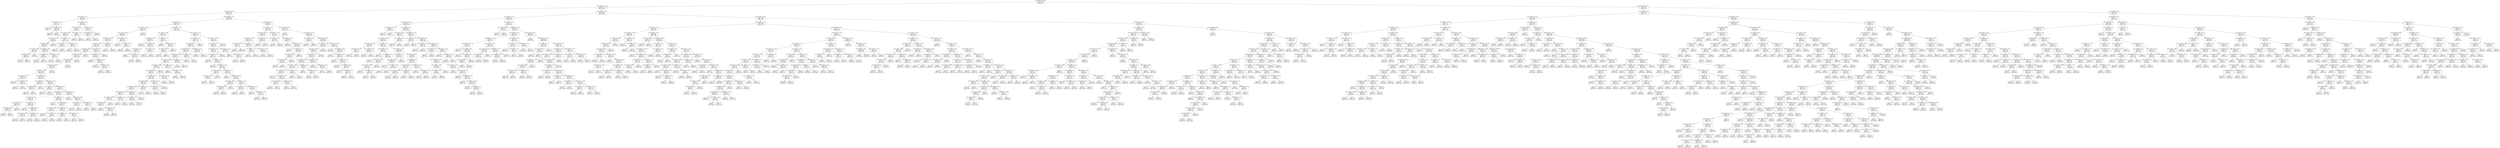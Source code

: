 digraph Tree {
node [shape=box] ;
0 [label="Motor UPDRS <= 22.243\nmse = 114.477\nsamples = 5875\nvalue = 29.019"] ;
1 [label="Motor UPDRS <= 13.16\nmse = 34.126\nsamples = 3154\nvalue = 21.089"] ;
0 -> 1 [labeldistance=2.5, labelangle=45, headlabel="True"] ;
2 [label="Motor UPDRS <= 7.878\nmse = 19.043\nsamples = 1116\nvalue = 14.954"] ;
1 -> 2 ;
3 [label="Motor UPDRS <= 6.122\nmse = 3.273\nsamples = 221\nvalue = 8.435"] ;
2 -> 3 ;
4 [label="Motor UPDRS <= 5.997\nmse = 0.13\nsamples = 132\nvalue = 7.334"] ;
3 -> 4 ;
5 [label="mse = 0.0\nsamples = 54\nvalue = 7.0"] ;
4 -> 5 ;
6 [label="Motor UPDRS <= 6.005\nmse = 0.09\nsamples = 78\nvalue = 7.566"] ;
4 -> 6 ;
7 [label="mse = 0.077\nsamples = 72\nvalue = 7.527"] ;
6 -> 7 ;
8 [label="mse = 0.0\nsamples = 6\nvalue = 8.036"] ;
6 -> 8 ;
9 [label="Motor UPDRS <= 7.535\nmse = 3.471\nsamples = 89\nvalue = 10.068"] ;
3 -> 9 ;
10 [label="Motor UPDRS <= 7.395\nmse = 2.59\nsamples = 71\nvalue = 9.772"] ;
9 -> 10 ;
11 [label="Motor UPDRS <= 7.083\nmse = 1.999\nsamples = 59\nvalue = 10.207"] ;
10 -> 11 ;
12 [label="Motor UPDRS <= 7.031\nmse = 1.77\nsamples = 42\nvalue = 9.673"] ;
11 -> 12 ;
13 [label="Motor UPDRS <= 6.553\nmse = 0.766\nsamples = 36\nvalue = 10.104"] ;
12 -> 13 ;
14 [label="Motor UPDRS <= 6.463\nmse = 0.191\nsamples = 18\nvalue = 9.353"] ;
13 -> 14 ;
15 [label="Motor UPDRS <= 6.31\nmse = 0.069\nsamples = 12\nvalue = 9.084"] ;
14 -> 15 ;
16 [label="mse = 0.0\nsamples = 6\nvalue = 8.821"] ;
15 -> 16 ;
17 [label="mse = 0.0\nsamples = 6\nvalue = 9.346"] ;
15 -> 17 ;
18 [label="mse = 0.0\nsamples = 6\nvalue = 9.893"] ;
14 -> 18 ;
19 [label="Motor UPDRS <= 6.846\nmse = 0.214\nsamples = 18\nvalue = 10.855"] ;
13 -> 19 ;
20 [label="Motor UPDRS <= 6.629\nmse = 0.012\nsamples = 12\nvalue = 10.535"] ;
19 -> 20 ;
21 [label="mse = 0.0\nsamples = 6\nvalue = 10.646"] ;
20 -> 21 ;
22 [label="mse = 0.0\nsamples = 6\nvalue = 10.423"] ;
20 -> 22 ;
23 [label="Motor UPDRS <= 6.999\nmse = 0.0\nsamples = 6\nvalue = 11.496"] ;
19 -> 23 ;
24 [label="mse = 0.0\nsamples = 5\nvalue = 11.496"] ;
23 -> 24 ;
25 [label="mse = -0.0\nsamples = 1\nvalue = 11.496"] ;
23 -> 25 ;
26 [label="mse = 0.0\nsamples = 6\nvalue = 7.088"] ;
12 -> 26 ;
27 [label="Motor UPDRS <= 7.132\nmse = 0.12\nsamples = 17\nvalue = 11.526"] ;
11 -> 27 ;
28 [label="Motor UPDRS <= 7.104\nmse = 0.0\nsamples = 6\nvalue = 11.261"] ;
27 -> 28 ;
29 [label="mse = -0.0\nsamples = 3\nvalue = 11.261"] ;
28 -> 29 ;
30 [label="mse = 0.0\nsamples = 3\nvalue = 11.262"] ;
28 -> 30 ;
31 [label="Motor UPDRS <= 7.252\nmse = 0.127\nsamples = 11\nvalue = 11.67"] ;
27 -> 31 ;
32 [label="mse = 0.0\nsamples = 5\nvalue = 12.06"] ;
31 -> 32 ;
33 [label="mse = 0.0\nsamples = 6\nvalue = 11.345"] ;
31 -> 33 ;
34 [label="Motor UPDRS <= 7.449\nmse = 0.0\nsamples = 12\nvalue = 7.635"] ;
10 -> 34 ;
35 [label="mse = 0.0\nsamples = 6\nvalue = 7.622"] ;
34 -> 35 ;
36 [label="mse = 0.0\nsamples = 6\nvalue = 7.649"] ;
34 -> 36 ;
37 [label="Motor UPDRS <= 7.739\nmse = 5.239\nsamples = 18\nvalue = 11.235"] ;
9 -> 37 ;
38 [label="Motor UPDRS <= 7.632\nmse = 0.789\nsamples = 12\nvalue = 12.77"] ;
37 -> 38 ;
39 [label="mse = 0.0\nsamples = 6\nvalue = 13.658"] ;
38 -> 39 ;
40 [label="mse = -0.0\nsamples = 6\nvalue = 11.882"] ;
38 -> 40 ;
41 [label="mse = 0.0\nsamples = 6\nvalue = 8.164"] ;
37 -> 41 ;
42 [label="Motor UPDRS <= 11.936\nmse = 9.852\nsamples = 895\nvalue = 16.564"] ;
2 -> 42 ;
43 [label="Motor UPDRS <= 9.729\nmse = 8.062\nsamples = 534\nvalue = 15.519"] ;
42 -> 43 ;
44 [label="Motor UPDRS <= 9.668\nmse = 14.357\nsamples = 223\nvalue = 16.118"] ;
43 -> 44 ;
45 [label="Motor UPDRS <= 9.582\nmse = 13.367\nsamples = 217\nvalue = 15.924"] ;
44 -> 45 ;
46 [label="Motor UPDRS <= 9.384\nmse = 13.133\nsamples = 206\nvalue = 16.131"] ;
45 -> 46 ;
47 [label="Motor UPDRS <= 9.25\nmse = 11.35\nsamples = 194\nvalue = 15.742"] ;
46 -> 47 ;
48 [label="Motor UPDRS <= 9.165\nmse = 11.483\nsamples = 172\nvalue = 16.098"] ;
47 -> 48 ;
49 [label="Motor UPDRS <= 9.088\nmse = 10.715\nsamples = 166\nvalue = 15.895"] ;
48 -> 49 ;
50 [label="Motor UPDRS <= 9.037\nmse = 9.758\nsamples = 160\nvalue = 16.117"] ;
49 -> 50 ;
51 [label="Motor UPDRS <= 8.964\nmse = 9.068\nsamples = 154\nvalue = 15.916"] ;
50 -> 51 ;
52 [label="Motor UPDRS <= 8.003\nmse = 7.849\nsamples = 148\nvalue = 16.165"] ;
51 -> 52 ;
53 [label="Motor UPDRS <= 7.96\nmse = 1.875\nsamples = 12\nvalue = 13.365"] ;
52 -> 53 ;
54 [label="mse = -0.0\nsamples = 6\nvalue = 14.734"] ;
53 -> 54 ;
55 [label="Motor UPDRS <= 7.995\nmse = 0.0\nsamples = 6\nvalue = 11.995"] ;
53 -> 55 ;
56 [label="mse = 0.0\nsamples = 3\nvalue = 11.995"] ;
55 -> 56 ;
57 [label="mse = 0.0\nsamples = 3\nvalue = 11.995"] ;
55 -> 57 ;
58 [label="Motor UPDRS <= 8.174\nmse = 7.623\nsamples = 136\nvalue = 16.412"] ;
52 -> 58 ;
59 [label="Motor UPDRS <= 8.157\nmse = 0.149\nsamples = 18\nvalue = 18.022"] ;
58 -> 59 ;
60 [label="Motor UPDRS <= 8.081\nmse = 0.059\nsamples = 12\nvalue = 17.788"] ;
59 -> 60 ;
61 [label="mse = -0.0\nsamples = 6\nvalue = 18.031"] ;
60 -> 61 ;
62 [label="mse = 0.0\nsamples = 6\nvalue = 17.546"] ;
60 -> 62 ;
63 [label="mse = -0.0\nsamples = 6\nvalue = 18.49"] ;
59 -> 63 ;
64 [label="Motor UPDRS <= 8.203\nmse = 8.307\nsamples = 118\nvalue = 16.166"] ;
58 -> 64 ;
65 [label="Motor UPDRS <= 8.185\nmse = 0.0\nsamples = 6\nvalue = 12.497"] ;
64 -> 65 ;
66 [label="mse = -0.0\nsamples = 5\nvalue = 12.497"] ;
65 -> 66 ;
67 [label="mse = 0.0\nsamples = 1\nvalue = 12.498"] ;
65 -> 67 ;
68 [label="Motor UPDRS <= 8.75\nmse = 7.993\nsamples = 112\nvalue = 16.363"] ;
64 -> 68 ;
69 [label="Motor UPDRS <= 8.548\nmse = 7.953\nsamples = 82\nvalue = 15.955"] ;
68 -> 69 ;
70 [label="Motor UPDRS <= 8.318\nmse = 3.973\nsamples = 48\nvalue = 16.853"] ;
69 -> 70 ;
71 [label="Motor UPDRS <= 8.313\nmse = 0.689\nsamples = 18\nvalue = 17.787"] ;
70 -> 71 ;
72 [label="Motor UPDRS <= 8.265\nmse = 0.018\nsamples = 12\nvalue = 17.206"] ;
71 -> 72 ;
73 [label="mse = 0.0\nsamples = 6\nvalue = 17.34"] ;
72 -> 73 ;
74 [label="mse = 0.0\nsamples = 6\nvalue = 17.071"] ;
72 -> 74 ;
75 [label="mse = -0.0\nsamples = 6\nvalue = 18.951"] ;
71 -> 75 ;
76 [label="Motor UPDRS <= 8.353\nmse = 5.106\nsamples = 30\nvalue = 16.293"] ;
70 -> 76 ;
77 [label="mse = 0.0\nsamples = 6\nvalue = 12.318"] ;
76 -> 77 ;
78 [label="Motor UPDRS <= 8.458\nmse = 1.446\nsamples = 24\nvalue = 17.286"] ;
76 -> 78 ;
79 [label="Motor UPDRS <= 8.419\nmse = 1.58\nsamples = 12\nvalue = 18.092"] ;
78 -> 79 ;
80 [label="mse = -0.0\nsamples = 6\nvalue = 16.835"] ;
79 -> 80 ;
81 [label="mse = 0.0\nsamples = 6\nvalue = 19.349"] ;
79 -> 81 ;
82 [label="Motor UPDRS <= 8.506\nmse = 0.014\nsamples = 12\nvalue = 16.481"] ;
78 -> 82 ;
83 [label="mse = 0.0\nsamples = 6\nvalue = 16.599"] ;
82 -> 83 ;
84 [label="mse = 0.0\nsamples = 6\nvalue = 16.363"] ;
82 -> 84 ;
85 [label="Motor UPDRS <= 8.587\nmse = 10.823\nsamples = 34\nvalue = 14.687"] ;
69 -> 85 ;
86 [label="mse = 0.0\nsamples = 5\nvalue = 9.214"] ;
85 -> 86 ;
87 [label="Motor UPDRS <= 8.638\nmse = 6.636\nsamples = 29\nvalue = 15.63"] ;
85 -> 87 ;
88 [label="Motor UPDRS <= 8.625\nmse = 3.511\nsamples = 12\nvalue = 18.001"] ;
87 -> 88 ;
89 [label="mse = 0.0\nsamples = 6\nvalue = 16.127"] ;
88 -> 89 ;
90 [label="Motor UPDRS <= 8.625\nmse = 0.0\nsamples = 6\nvalue = 19.875"] ;
88 -> 90 ;
91 [label="mse = 0.0\nsamples = 3\nvalue = 19.874"] ;
90 -> 91 ;
92 [label="mse = -0.0\nsamples = 3\nvalue = 19.875"] ;
90 -> 92 ;
93 [label="Motor UPDRS <= 8.677\nmse = 2.075\nsamples = 17\nvalue = 13.957"] ;
87 -> 93 ;
94 [label="Motor UPDRS <= 8.652\nmse = 0.0\nsamples = 5\nvalue = 12.651"] ;
93 -> 94 ;
95 [label="mse = -0.0\nsamples = 3\nvalue = 12.651"] ;
94 -> 95 ;
96 [label="mse = 0.0\nsamples = 2\nvalue = 12.652"] ;
94 -> 96 ;
97 [label="Motor UPDRS <= 8.712\nmse = 1.933\nsamples = 12\nvalue = 14.5"] ;
93 -> 97 ;
98 [label="mse = 0.0\nsamples = 6\nvalue = 15.891"] ;
97 -> 98 ;
99 [label="mse = -0.0\nsamples = 6\nvalue = 13.11"] ;
97 -> 99 ;
100 [label="Motor UPDRS <= 8.78\nmse = 6.403\nsamples = 30\nvalue = 17.478"] ;
68 -> 100 ;
101 [label="mse = 0.0\nsamples = 6\nvalue = 20.336"] ;
100 -> 101 ;
102 [label="Motor UPDRS <= 8.896\nmse = 5.451\nsamples = 24\nvalue = 16.763"] ;
100 -> 102 ;
103 [label="Motor UPDRS <= 8.821\nmse = 0.014\nsamples = 12\nvalue = 15.537"] ;
102 -> 103 ;
104 [label="mse = 0.0\nsamples = 6\nvalue = 15.655"] ;
103 -> 104 ;
105 [label="mse = -0.0\nsamples = 6\nvalue = 15.419"] ;
103 -> 105 ;
106 [label="Motor UPDRS <= 8.936\nmse = 7.879\nsamples = 12\nvalue = 17.99"] ;
102 -> 106 ;
107 [label="mse = 0.0\nsamples = 6\nvalue = 20.797"] ;
106 -> 107 ;
108 [label="mse = 0.0\nsamples = 6\nvalue = 15.183"] ;
106 -> 108 ;
109 [label="mse = 0.0\nsamples = 6\nvalue = 9.784"] ;
51 -> 109 ;
110 [label="mse = -0.0\nsamples = 6\nvalue = 21.259"] ;
50 -> 110 ;
111 [label="mse = 0.0\nsamples = 6\nvalue = 9.986"] ;
49 -> 111 ;
112 [label="mse = 0.0\nsamples = 6\nvalue = 21.72"] ;
48 -> 112 ;
113 [label="Motor UPDRS <= 9.351\nmse = 1.571\nsamples = 22\nvalue = 12.959"] ;
47 -> 113 ;
114 [label="Motor UPDRS <= 9.274\nmse = 0.034\nsamples = 18\nvalue = 13.544"] ;
113 -> 114 ;
115 [label="mse = 0.0\nsamples = 6\nvalue = 13.725"] ;
114 -> 115 ;
116 [label="Motor UPDRS <= 9.308\nmse = 0.027\nsamples = 12\nvalue = 13.454"] ;
114 -> 116 ;
117 [label="mse = 0.0\nsamples = 6\nvalue = 13.289"] ;
116 -> 117 ;
118 [label="Motor UPDRS <= 9.328\nmse = 0.0\nsamples = 6\nvalue = 13.618"] ;
116 -> 118 ;
119 [label="mse = 0.0\nsamples = 5\nvalue = 13.618"] ;
118 -> 119 ;
120 [label="mse = 0.0\nsamples = 1\nvalue = 13.619"] ;
118 -> 120 ;
121 [label="mse = -0.0\nsamples = 4\nvalue = 10.324"] ;
113 -> 121 ;
122 [label="Motor UPDRS <= 9.471\nmse = 0.053\nsamples = 12\nvalue = 22.413"] ;
46 -> 122 ;
123 [label="mse = 0.0\nsamples = 6\nvalue = 22.182"] ;
122 -> 123 ;
124 [label="mse = -0.0\nsamples = 6\nvalue = 22.644"] ;
122 -> 124 ;
125 [label="Motor UPDRS <= 9.625\nmse = 2.015\nsamples = 11\nvalue = 12.06"] ;
45 -> 125 ;
126 [label="mse = 0.0\nsamples = 5\nvalue = 13.615"] ;
125 -> 126 ;
127 [label="Motor UPDRS <= 9.635\nmse = 0.0\nsamples = 6\nvalue = 10.764"] ;
125 -> 127 ;
128 [label="mse = 0.0\nsamples = 3\nvalue = 10.764"] ;
127 -> 128 ;
129 [label="mse = 0.0\nsamples = 3\nvalue = 10.765"] ;
127 -> 129 ;
130 [label="mse = 0.0\nsamples = 6\nvalue = 23.105"] ;
44 -> 130 ;
131 [label="Motor UPDRS <= 10.23\nmse = 3.107\nsamples = 311\nvalue = 15.089"] ;
43 -> 131 ;
132 [label="Motor UPDRS <= 10.128\nmse = 3.485\nsamples = 52\nvalue = 13.344"] ;
131 -> 132 ;
133 [label="Motor UPDRS <= 9.778\nmse = 3.087\nsamples = 34\nvalue = 14.214"] ;
132 -> 133 ;
134 [label="mse = 0.0\nsamples = 6\nvalue = 10.858"] ;
133 -> 134 ;
135 [label="Motor UPDRS <= 9.987\nmse = 0.818\nsamples = 28\nvalue = 14.933"] ;
133 -> 135 ;
136 [label="Motor UPDRS <= 9.87\nmse = 0.031\nsamples = 17\nvalue = 14.214"] ;
135 -> 136 ;
137 [label="mse = 0.0\nsamples = 6\nvalue = 14.342"] ;
136 -> 137 ;
138 [label="Motor UPDRS <= 9.943\nmse = 0.035\nsamples = 11\nvalue = 14.144"] ;
136 -> 138 ;
139 [label="mse = -0.0\nsamples = 5\nvalue = 13.94"] ;
138 -> 139 ;
140 [label="mse = 0.0\nsamples = 6\nvalue = 14.314"] ;
138 -> 140 ;
141 [label="Motor UPDRS <= 10.072\nmse = 0.0\nsamples = 11\nvalue = 16.044"] ;
135 -> 141 ;
142 [label="mse = 0.0\nsamples = 5\nvalue = 16.029"] ;
141 -> 142 ;
143 [label="mse = -0.0\nsamples = 6\nvalue = 16.057"] ;
141 -> 143 ;
144 [label="Motor UPDRS <= 10.155\nmse = 0.112\nsamples = 18\nvalue = 11.702"] ;
132 -> 144 ;
145 [label="mse = 0.0\nsamples = 6\nvalue = 11.397"] ;
144 -> 145 ;
146 [label="Motor UPDRS <= 10.174\nmse = 0.098\nsamples = 12\nvalue = 11.855"] ;
144 -> 146 ;
147 [label="Motor UPDRS <= 10.168\nmse = 0.0\nsamples = 6\nvalue = 12.168"] ;
146 -> 147 ;
148 [label="mse = 0.0\nsamples = 4\nvalue = 12.168"] ;
147 -> 148 ;
149 [label="mse = 0.0\nsamples = 2\nvalue = 12.169"] ;
147 -> 149 ;
150 [label="mse = -0.0\nsamples = 6\nvalue = 11.541"] ;
146 -> 150 ;
151 [label="Motor UPDRS <= 11.299\nmse = 2.297\nsamples = 259\nvalue = 15.439"] ;
131 -> 151 ;
152 [label="Motor UPDRS <= 11.287\nmse = 2.411\nsamples = 156\nvalue = 15.112"] ;
151 -> 152 ;
153 [label="Motor UPDRS <= 11.267\nmse = 2.324\nsamples = 150\nvalue = 15.196"] ;
152 -> 153 ;
154 [label="Motor UPDRS <= 11.173\nmse = 2.382\nsamples = 138\nvalue = 15.091"] ;
153 -> 154 ;
155 [label="Motor UPDRS <= 11.102\nmse = 2.387\nsamples = 128\nvalue = 15.199"] ;
154 -> 155 ;
156 [label="Motor UPDRS <= 11.014\nmse = 2.317\nsamples = 116\nvalue = 15.029"] ;
155 -> 156 ;
157 [label="Motor UPDRS <= 10.931\nmse = 2.281\nsamples = 104\nvalue = 15.199"] ;
156 -> 157 ;
158 [label="Motor UPDRS <= 10.891\nmse = 2.234\nsamples = 92\nvalue = 15.001"] ;
157 -> 158 ;
159 [label="Motor UPDRS <= 10.753\nmse = 2.049\nsamples = 80\nvalue = 15.198"] ;
158 -> 159 ;
160 [label="Motor UPDRS <= 10.678\nmse = 2.182\nsamples = 63\nvalue = 14.924"] ;
159 -> 160 ;
161 [label="Motor UPDRS <= 10.575\nmse = 1.897\nsamples = 53\nvalue = 15.137"] ;
160 -> 161 ;
162 [label="Motor UPDRS <= 10.49\nmse = 2.043\nsamples = 36\nvalue = 14.77"] ;
161 -> 162 ;
163 [label="Motor UPDRS <= 10.405\nmse = 0.628\nsamples = 24\nvalue = 15.419"] ;
162 -> 163 ;
164 [label="Motor UPDRS <= 10.307\nmse = 0.548\nsamples = 18\nvalue = 15.151"] ;
163 -> 164 ;
165 [label="mse = 0.0\nsamples = 6\nvalue = 16.14"] ;
164 -> 165 ;
166 [label="Motor UPDRS <= 10.346\nmse = 0.088\nsamples = 12\nvalue = 14.656"] ;
164 -> 166 ;
167 [label="mse = -0.0\nsamples = 6\nvalue = 14.953"] ;
166 -> 167 ;
168 [label="mse = -0.0\nsamples = 6\nvalue = 14.359"] ;
166 -> 168 ;
169 [label="mse = -0.0\nsamples = 6\nvalue = 16.225"] ;
163 -> 169 ;
170 [label="Motor UPDRS <= 10.544\nmse = 2.346\nsamples = 12\nvalue = 13.472"] ;
162 -> 170 ;
171 [label="mse = 0.0\nsamples = 6\nvalue = 11.94"] ;
170 -> 171 ;
172 [label="mse = 0.0\nsamples = 6\nvalue = 15.004"] ;
170 -> 172 ;
173 [label="Motor UPDRS <= 10.624\nmse = 0.698\nsamples = 17\nvalue = 15.915"] ;
161 -> 173 ;
174 [label="Motor UPDRS <= 10.602\nmse = 0.02\nsamples = 12\nvalue = 16.449"] ;
173 -> 174 ;
175 [label="mse = 0.0\nsamples = 6\nvalue = 16.59"] ;
174 -> 175 ;
176 [label="mse = -0.0\nsamples = 6\nvalue = 16.307"] ;
174 -> 176 ;
177 [label="mse = -0.0\nsamples = 5\nvalue = 14.633"] ;
173 -> 177 ;
178 [label="Motor UPDRS <= 10.731\nmse = 2.168\nsamples = 10\nvalue = 13.791"] ;
160 -> 178 ;
179 [label="mse = 0.0\nsamples = 5\nvalue = 12.319"] ;
178 -> 179 ;
180 [label="mse = 0.0\nsamples = 5\nvalue = 15.264"] ;
178 -> 180 ;
181 [label="Motor UPDRS <= 10.829\nmse = 0.246\nsamples = 17\nvalue = 16.213"] ;
159 -> 181 ;
182 [label="Motor UPDRS <= 10.775\nmse = 0.035\nsamples = 11\nvalue = 16.562"] ;
181 -> 182 ;
183 [label="mse = 0.0\nsamples = 5\nvalue = 16.768"] ;
182 -> 183 ;
184 [label="mse = 0.0\nsamples = 6\nvalue = 16.391"] ;
182 -> 184 ;
185 [label="mse = -0.0\nsamples = 6\nvalue = 15.573"] ;
181 -> 185 ;
186 [label="Motor UPDRS <= 10.909\nmse = 1.492\nsamples = 12\nvalue = 13.691"] ;
158 -> 186 ;
187 [label="mse = 0.0\nsamples = 6\nvalue = 12.469"] ;
186 -> 187 ;
188 [label="mse = -0.0\nsamples = 6\nvalue = 14.912"] ;
186 -> 188 ;
189 [label="mse = 0.056\nsamples = 12\nvalue = 16.712"] ;
157 -> 189 ;
190 [label="Motor UPDRS <= 11.082\nmse = 0.226\nsamples = 12\nvalue = 13.563"] ;
156 -> 190 ;
191 [label="mse = 0.0\nsamples = 6\nvalue = 14.039"] ;
190 -> 191 ;
192 [label="Motor UPDRS <= 11.088\nmse = 0.0\nsamples = 6\nvalue = 13.088"] ;
190 -> 192 ;
193 [label="mse = 0.0\nsamples = 3\nvalue = 13.087"] ;
192 -> 193 ;
194 [label="mse = -0.0\nsamples = 3\nvalue = 13.088"] ;
192 -> 194 ;
195 [label="Motor UPDRS <= 11.122\nmse = 0.081\nsamples = 12\nvalue = 16.843"] ;
155 -> 195 ;
196 [label="mse = 0.0\nsamples = 6\nvalue = 16.559"] ;
195 -> 196 ;
197 [label="mse = -0.0\nsamples = 6\nvalue = 17.127"] ;
195 -> 197 ;
198 [label="Motor UPDRS <= 11.241\nmse = 0.248\nsamples = 10\nvalue = 13.702"] ;
154 -> 198 ;
199 [label="mse = -0.0\nsamples = 6\nvalue = 14.109"] ;
198 -> 199 ;
200 [label="mse = 0.0\nsamples = 4\nvalue = 13.092"] ;
198 -> 200 ;
201 [label="Motor UPDRS <= 11.276\nmse = 0.054\nsamples = 12\nvalue = 16.409"] ;
153 -> 201 ;
202 [label="mse = 0.0\nsamples = 6\nvalue = 16.177"] ;
201 -> 202 ;
203 [label="mse = 0.0\nsamples = 6\nvalue = 16.641"] ;
201 -> 203 ;
204 [label="mse = -0.0\nsamples = 6\nvalue = 13.01"] ;
152 -> 204 ;
205 [label="Motor UPDRS <= 11.903\nmse = 1.716\nsamples = 103\nvalue = 15.935"] ;
151 -> 205 ;
206 [label="Motor UPDRS <= 11.827\nmse = 1.68\nsamples = 97\nvalue = 16.026"] ;
205 -> 206 ;
207 [label="Motor UPDRS <= 11.808\nmse = 1.757\nsamples = 81\nvalue = 15.882"] ;
206 -> 207 ;
208 [label="Motor UPDRS <= 11.332\nmse = 1.55\nsamples = 75\nvalue = 16.042"] ;
207 -> 208 ;
209 [label="mse = 0.0\nsamples = 5\nvalue = 17.305"] ;
208 -> 209 ;
210 [label="Motor UPDRS <= 11.386\nmse = 1.538\nsamples = 70\nvalue = 15.952"] ;
208 -> 210 ;
211 [label="mse = -0.0\nsamples = 5\nvalue = 14.18"] ;
210 -> 211 ;
212 [label="Motor UPDRS <= 11.493\nmse = 1.397\nsamples = 65\nvalue = 16.089"] ;
210 -> 212 ;
213 [label="Motor UPDRS <= 11.467\nmse = 0.287\nsamples = 16\nvalue = 16.76"] ;
212 -> 213 ;
214 [label="Motor UPDRS <= 11.431\nmse = 0.071\nsamples = 11\nvalue = 16.431"] ;
213 -> 214 ;
215 [label="mse = 0.0\nsamples = 6\nvalue = 16.187"] ;
214 -> 215 ;
216 [label="mse = 0.0\nsamples = 5\nvalue = 16.724"] ;
214 -> 216 ;
217 [label="mse = -0.0\nsamples = 5\nvalue = 17.484"] ;
213 -> 217 ;
218 [label="Motor UPDRS <= 11.53\nmse = 1.564\nsamples = 49\nvalue = 15.869"] ;
212 -> 218 ;
219 [label="mse = 0.0\nsamples = 6\nvalue = 14.251"] ;
218 -> 219 ;
220 [label="Motor UPDRS <= 11.653\nmse = 1.365\nsamples = 43\nvalue = 16.095"] ;
218 -> 220 ;
221 [label="Motor UPDRS <= 11.628\nmse = 0.966\nsamples = 16\nvalue = 15.562"] ;
220 -> 221 ;
222 [label="Motor UPDRS <= 11.587\nmse = 0.386\nsamples = 11\nvalue = 16.126"] ;
221 -> 222 ;
223 [label="mse = 0.0\nsamples = 6\nvalue = 15.559"] ;
222 -> 223 ;
224 [label="mse = -0.0\nsamples = 5\nvalue = 16.807"] ;
222 -> 224 ;
225 [label="mse = 0.0\nsamples = 5\nvalue = 14.321"] ;
221 -> 225 ;
226 [label="Motor UPDRS <= 11.781\nmse = 1.334\nsamples = 27\nvalue = 16.411"] ;
220 -> 226 ;
227 [label="Motor UPDRS <= 11.722\nmse = 0.122\nsamples = 7\nvalue = 17.442"] ;
226 -> 227 ;
228 [label="mse = 0.0\nsamples = 5\nvalue = 17.663"] ;
227 -> 228 ;
229 [label="mse = 0.0\nsamples = 2\nvalue = 16.891"] ;
227 -> 229 ;
230 [label="Motor UPDRS <= 11.785\nmse = 1.256\nsamples = 20\nvalue = 16.05"] ;
226 -> 230 ;
231 [label="mse = 1.172\nsamples = 8\nvalue = 15.016"] ;
230 -> 231 ;
232 [label="Motor UPDRS <= 11.796\nmse = 0.124\nsamples = 12\nvalue = 16.739"] ;
230 -> 232 ;
233 [label="mse = 0.0\nsamples = 6\nvalue = 16.387"] ;
232 -> 233 ;
234 [label="mse = -0.0\nsamples = 6\nvalue = 17.091"] ;
232 -> 234 ;
235 [label="mse = 0.0\nsamples = 6\nvalue = 13.876"] ;
207 -> 235 ;
236 [label="Motor UPDRS <= 11.858\nmse = 0.656\nsamples = 16\nvalue = 16.754"] ;
206 -> 236 ;
237 [label="mse = 0.0\nsamples = 5\nvalue = 17.841"] ;
236 -> 237 ;
238 [label="Motor UPDRS <= 11.878\nmse = 0.173\nsamples = 11\nvalue = 16.26"] ;
236 -> 238 ;
239 [label="mse = 0.0\nsamples = 5\nvalue = 16.715"] ;
238 -> 239 ;
240 [label="mse = 0.0\nsamples = 6\nvalue = 15.88"] ;
238 -> 240 ;
241 [label="mse = 0.0\nsamples = 6\nvalue = 14.463"] ;
205 -> 241 ;
242 [label="Motor UPDRS <= 12.4\nmse = 8.489\nsamples = 361\nvalue = 18.111"] ;
42 -> 242 ;
243 [label="Motor UPDRS <= 12.204\nmse = 4.759\nsamples = 214\nvalue = 17.826"] ;
242 -> 243 ;
244 [label="Motor UPDRS <= 12.133\nmse = 4.261\nsamples = 167\nvalue = 18.18"] ;
243 -> 244 ;
245 [label="Motor UPDRS <= 12.005\nmse = 2.064\nsamples = 155\nvalue = 17.872"] ;
244 -> 245 ;
246 [label="Motor UPDRS <= 11.973\nmse = 1.104\nsamples = 137\nvalue = 18.18"] ;
245 -> 246 ;
247 [label="mse = 0.0\nsamples = 6\nvalue = 16.974"] ;
246 -> 247 ;
248 [label="mse = 1.084\nsamples = 131\nvalue = 18.235"] ;
246 -> 248 ;
249 [label="Motor UPDRS <= 12.015\nmse = 3.149\nsamples = 18\nvalue = 15.527"] ;
245 -> 249 ;
250 [label="Motor UPDRS <= 12.011\nmse = 0.0\nsamples = 6\nvalue = 14.011"] ;
249 -> 250 ;
251 [label="mse = 0.0\nsamples = 5\nvalue = 14.011"] ;
250 -> 251 ;
252 [label="mse = 0.0\nsamples = 1\nvalue = 14.012"] ;
250 -> 252 ;
253 [label="Motor UPDRS <= 12.062\nmse = 3.0\nsamples = 12\nvalue = 16.285"] ;
249 -> 253 ;
254 [label="mse = 0.0\nsamples = 6\nvalue = 18.017"] ;
253 -> 254 ;
255 [label="mse = -0.0\nsamples = 6\nvalue = 14.553"] ;
253 -> 255 ;
256 [label="Motor UPDRS <= 12.18\nmse = 15.634\nsamples = 12\nvalue = 22.153"] ;
244 -> 256 ;
257 [label="mse = 0.0\nsamples = 6\nvalue = 26.107"] ;
256 -> 257 ;
258 [label="mse = -0.0\nsamples = 6\nvalue = 18.199"] ;
256 -> 258 ;
259 [label="Motor UPDRS <= 12.256\nmse = 4.51\nsamples = 47\nvalue = 16.571"] ;
243 -> 259 ;
260 [label="Motor UPDRS <= 12.216\nmse = 0.178\nsamples = 12\nvalue = 15.026"] ;
259 -> 260 ;
261 [label="mse = 0.0\nsamples = 6\nvalue = 14.604"] ;
260 -> 261 ;
262 [label="mse = -0.0\nsamples = 6\nvalue = 15.448"] ;
260 -> 262 ;
263 [label="Motor UPDRS <= 12.313\nmse = 4.896\nsamples = 35\nvalue = 17.101"] ;
259 -> 263 ;
264 [label="mse = 0.0\nsamples = 6\nvalue = 20.767"] ;
263 -> 264 ;
265 [label="Motor UPDRS <= 12.347\nmse = 2.553\nsamples = 29\nvalue = 16.343"] ;
263 -> 265 ;
266 [label="mse = 0.0\nsamples = 6\nvalue = 18.007"] ;
265 -> 266 ;
267 [label="Motor UPDRS <= 12.375\nmse = 2.308\nsamples = 23\nvalue = 15.909"] ;
265 -> 267 ;
268 [label="Motor UPDRS <= 12.36\nmse = 2.418\nsamples = 17\nvalue = 16.337"] ;
267 -> 268 ;
269 [label="Motor UPDRS <= 12.357\nmse = 0.281\nsamples = 11\nvalue = 15.233"] ;
268 -> 269 ;
270 [label="mse = 0.0\nsamples = 5\nvalue = 14.652"] ;
269 -> 270 ;
271 [label="mse = -0.0\nsamples = 6\nvalue = 15.717"] ;
269 -> 271 ;
272 [label="mse = -0.0\nsamples = 6\nvalue = 18.362"] ;
268 -> 272 ;
273 [label="mse = -0.0\nsamples = 6\nvalue = 14.694"] ;
267 -> 273 ;
274 [label="Motor UPDRS <= 12.451\nmse = 13.629\nsamples = 147\nvalue = 18.525"] ;
242 -> 274 ;
275 [label="mse = 0.0\nsamples = 6\nvalue = 26.274"] ;
274 -> 275 ;
276 [label="Motor UPDRS <= 12.497\nmse = 11.545\nsamples = 141\nvalue = 18.195"] ;
274 -> 276 ;
277 [label="Motor UPDRS <= 12.49\nmse = 1.465\nsamples = 11\nvalue = 15.85"] ;
276 -> 277 ;
278 [label="mse = 0.0\nsamples = 5\nvalue = 17.176"] ;
277 -> 278 ;
279 [label="mse = 0.0\nsamples = 6\nvalue = 14.745"] ;
277 -> 279 ;
280 [label="Motor UPDRS <= 12.935\nmse = 11.893\nsamples = 130\nvalue = 18.394"] ;
276 -> 280 ;
281 [label="Motor UPDRS <= 12.924\nmse = 15.371\nsamples = 88\nvalue = 18.973"] ;
280 -> 281 ;
282 [label="Motor UPDRS <= 12.905\nmse = 15.523\nsamples = 82\nvalue = 18.715"] ;
281 -> 282 ;
283 [label="Motor UPDRS <= 12.854\nmse = 15.546\nsamples = 76\nvalue = 19.012"] ;
282 -> 283 ;
284 [label="Motor UPDRS <= 12.739\nmse = 13.529\nsamples = 58\nvalue = 18.405"] ;
283 -> 284 ;
285 [label="Motor UPDRS <= 12.663\nmse = 14.324\nsamples = 41\nvalue = 19.568"] ;
284 -> 285 ;
286 [label="Motor UPDRS <= 12.507\nmse = 5.695\nsamples = 29\nvalue = 17.66"] ;
285 -> 286 ;
287 [label="mse = 0.0\nsamples = 6\nvalue = 21.344"] ;
286 -> 287 ;
288 [label="Motor UPDRS <= 12.582\nmse = 2.719\nsamples = 23\nvalue = 16.699"] ;
286 -> 288 ;
289 [label="Motor UPDRS <= 12.523\nmse = 2.719\nsamples = 12\nvalue = 17.671"] ;
288 -> 289 ;
290 [label="mse = 0.0\nsamples = 6\nvalue = 16.022"] ;
289 -> 290 ;
291 [label="mse = 0.0\nsamples = 6\nvalue = 19.32"] ;
289 -> 291 ;
292 [label="Motor UPDRS <= 12.647\nmse = 0.565\nsamples = 11\nvalue = 15.64"] ;
288 -> 292 ;
293 [label="mse = 0.0\nsamples = 5\nvalue = 14.816"] ;
292 -> 293 ;
294 [label="mse = 0.0\nsamples = 6\nvalue = 16.326"] ;
292 -> 294 ;
295 [label="Motor UPDRS <= 12.691\nmse = 5.127\nsamples = 12\nvalue = 24.178"] ;
285 -> 295 ;
296 [label="mse = 0.0\nsamples = 6\nvalue = 26.442"] ;
295 -> 296 ;
297 [label="mse = 0.0\nsamples = 6\nvalue = 21.914"] ;
295 -> 297 ;
298 [label="Motor UPDRS <= 12.792\nmse = 0.484\nsamples = 17\nvalue = 15.6"] ;
284 -> 298 ;
299 [label="mse = 0.0\nsamples = 6\nvalue = 16.517"] ;
298 -> 299 ;
300 [label="Motor UPDRS <= 12.829\nmse = 0.04\nsamples = 11\nvalue = 15.1"] ;
298 -> 300 ;
301 [label="mse = 0.0\nsamples = 5\nvalue = 15.32"] ;
300 -> 301 ;
302 [label="mse = -0.0\nsamples = 6\nvalue = 14.917"] ;
300 -> 302 ;
303 [label="Motor UPDRS <= 12.882\nmse = 17.033\nsamples = 18\nvalue = 20.967"] ;
283 -> 303 ;
304 [label="mse = 0.0\nsamples = 6\nvalue = 26.583"] ;
303 -> 304 ;
305 [label="Motor UPDRS <= 12.892\nmse = 1.898\nsamples = 12\nvalue = 18.16"] ;
303 -> 305 ;
306 [label="mse = 0.0\nsamples = 6\nvalue = 16.782"] ;
305 -> 306 ;
307 [label="mse = -0.0\nsamples = 6\nvalue = 19.537"] ;
305 -> 307 ;
308 [label="mse = -0.0\nsamples = 6\nvalue = 14.957"] ;
282 -> 308 ;
309 [label="mse = 0.0\nsamples = 6\nvalue = 22.491"] ;
281 -> 309 ;
310 [label="Motor UPDRS <= 12.938\nmse = 2.434\nsamples = 42\nvalue = 17.181"] ;
280 -> 310 ;
311 [label="mse = -0.0\nsamples = 6\nvalue = 14.936"] ;
310 -> 311 ;
312 [label="Motor UPDRS <= 12.984\nmse = 1.86\nsamples = 36\nvalue = 17.555"] ;
310 -> 312 ;
313 [label="mse = 0.0\nsamples = 6\nvalue = 19.042"] ;
312 -> 313 ;
314 [label="Motor UPDRS <= 13.034\nmse = 1.701\nsamples = 30\nvalue = 17.257"] ;
312 -> 314 ;
315 [label="mse = 0.0\nsamples = 6\nvalue = 15.03"] ;
314 -> 315 ;
316 [label="Motor UPDRS <= 13.043\nmse = 0.575\nsamples = 24\nvalue = 17.814"] ;
314 -> 316 ;
317 [label="mse = 0.0\nsamples = 6\nvalue = 19.051"] ;
316 -> 317 ;
318 [label="Motor UPDRS <= 13.044\nmse = 0.088\nsamples = 18\nvalue = 17.402"] ;
316 -> 318 ;
319 [label="mse = 0.0\nsamples = 6\nvalue = 17.8"] ;
318 -> 319 ;
320 [label="Motor UPDRS <= 13.102\nmse = 0.013\nsamples = 12\nvalue = 17.203"] ;
318 -> 320 ;
321 [label="mse = 0.0\nsamples = 6\nvalue = 17.09"] ;
320 -> 321 ;
322 [label="mse = 0.0\nsamples = 6\nvalue = 17.316"] ;
320 -> 322 ;
323 [label="Motor UPDRS <= 15.893\nmse = 10.496\nsamples = 2038\nvalue = 24.448"] ;
1 -> 323 ;
324 [label="Motor UPDRS <= 14.4\nmse = 7.883\nsamples = 616\nvalue = 21.453"] ;
323 -> 324 ;
325 [label="Motor UPDRS <= 13.215\nmse = 10.453\nsamples = 234\nvalue = 20.688"] ;
324 -> 325 ;
326 [label="Motor UPDRS <= 13.168\nmse = 3.314\nsamples = 12\nvalue = 24.955"] ;
325 -> 326 ;
327 [label="mse = -0.0\nsamples = 6\nvalue = 26.775"] ;
326 -> 327 ;
328 [label="mse = -0.0\nsamples = 6\nvalue = 23.134"] ;
326 -> 328 ;
329 [label="Motor UPDRS <= 14.19\nmse = 9.801\nsamples = 222\nvalue = 20.458"] ;
325 -> 329 ;
330 [label="Motor UPDRS <= 14.156\nmse = 11.628\nsamples = 174\nvalue = 20.78"] ;
329 -> 330 ;
331 [label="Motor UPDRS <= 13.395\nmse = 9.711\nsamples = 162\nvalue = 20.346"] ;
330 -> 331 ;
332 [label="Motor UPDRS <= 13.335\nmse = 12.924\nsamples = 24\nvalue = 21.99"] ;
331 -> 332 ;
333 [label="Motor UPDRS <= 13.273\nmse = 1.179\nsamples = 12\nvalue = 18.667"] ;
332 -> 333 ;
334 [label="mse = -0.0\nsamples = 6\nvalue = 19.753"] ;
333 -> 334 ;
335 [label="mse = 0.0\nsamples = 6\nvalue = 17.581"] ;
333 -> 335 ;
336 [label="Motor UPDRS <= 13.385\nmse = 2.578\nsamples = 12\nvalue = 25.314"] ;
332 -> 336 ;
337 [label="mse = 0.0\nsamples = 6\nvalue = 26.92"] ;
336 -> 337 ;
338 [label="mse = -0.0\nsamples = 6\nvalue = 23.708"] ;
336 -> 338 ;
339 [label="Motor UPDRS <= 13.571\nmse = 8.601\nsamples = 138\nvalue = 20.06"] ;
331 -> 339 ;
340 [label="Motor UPDRS <= 13.412\nmse = 0.5\nsamples = 30\nvalue = 19.024"] ;
339 -> 340 ;
341 [label="mse = -0.0\nsamples = 6\nvalue = 19.829"] ;
340 -> 341 ;
342 [label="Motor UPDRS <= 13.444\nmse = 0.422\nsamples = 24\nvalue = 18.823"] ;
340 -> 342 ;
343 [label="mse = 0.0\nsamples = 6\nvalue = 17.848"] ;
342 -> 343 ;
344 [label="Motor UPDRS <= 13.54\nmse = 0.141\nsamples = 18\nvalue = 19.147"] ;
342 -> 344 ;
345 [label="Motor UPDRS <= 13.488\nmse = 0.025\nsamples = 12\nvalue = 19.397"] ;
344 -> 345 ;
346 [label="mse = 0.0\nsamples = 6\nvalue = 19.556"] ;
345 -> 346 ;
347 [label="Motor UPDRS <= 13.512\nmse = 0.0\nsamples = 6\nvalue = 19.237"] ;
345 -> 347 ;
348 [label="mse = 0.0\nsamples = 5\nvalue = 19.237"] ;
347 -> 348 ;
349 [label="mse = 0.0\nsamples = 1\nvalue = 19.238"] ;
347 -> 349 ;
350 [label="mse = -0.0\nsamples = 6\nvalue = 18.649"] ;
344 -> 350 ;
351 [label="Motor UPDRS <= 13.63\nmse = 10.47\nsamples = 108\nvalue = 20.347"] ;
339 -> 351 ;
352 [label="Motor UPDRS <= 13.62\nmse = 12.192\nsamples = 24\nvalue = 22.361"] ;
351 -> 352 ;
353 [label="Motor UPDRS <= 13.585\nmse = 6.344\nsamples = 18\nvalue = 20.787"] ;
352 -> 353 ;
354 [label="mse = 0.0\nsamples = 6\nvalue = 24.198"] ;
353 -> 354 ;
355 [label="Motor UPDRS <= 13.606\nmse = 0.79\nsamples = 12\nvalue = 19.081"] ;
353 -> 355 ;
356 [label="mse = -0.0\nsamples = 6\nvalue = 18.192"] ;
355 -> 356 ;
357 [label="mse = 0.0\nsamples = 6\nvalue = 19.97"] ;
355 -> 357 ;
358 [label="mse = -0.0\nsamples = 6\nvalue = 27.083"] ;
352 -> 358 ;
359 [label="Motor UPDRS <= 13.872\nmse = 8.489\nsamples = 84\nvalue = 19.772"] ;
351 -> 359 ;
360 [label="Motor UPDRS <= 13.849\nmse = 8.743\nsamples = 36\nvalue = 18.69"] ;
359 -> 360 ;
361 [label="Motor UPDRS <= 13.74\nmse = 7.348\nsamples = 24\nvalue = 20.076"] ;
360 -> 361 ;
362 [label="Motor UPDRS <= 13.664\nmse = 0.002\nsamples = 12\nvalue = 18.424"] ;
361 -> 362 ;
363 [label="mse = 0.0\nsamples = 6\nvalue = 18.466"] ;
362 -> 363 ;
364 [label="mse = 0.0\nsamples = 6\nvalue = 18.383"] ;
362 -> 364 ;
365 [label="Motor UPDRS <= 13.816\nmse = 9.239\nsamples = 12\nvalue = 21.727"] ;
361 -> 365 ;
366 [label="mse = 0.0\nsamples = 6\nvalue = 24.767"] ;
365 -> 366 ;
367 [label="mse = 0.0\nsamples = 6\nvalue = 18.688"] ;
365 -> 367 ;
368 [label="Motor UPDRS <= 13.856\nmse = 0.003\nsamples = 12\nvalue = 15.917"] ;
360 -> 368 ;
369 [label="mse = 0.0\nsamples = 6\nvalue = 15.976"] ;
368 -> 369 ;
370 [label="Motor UPDRS <= 13.859\nmse = 0.0\nsamples = 6\nvalue = 15.859"] ;
368 -> 370 ;
371 [label="mse = 0.0\nsamples = 3\nvalue = 15.858"] ;
370 -> 371 ;
372 [label="mse = -0.0\nsamples = 3\nvalue = 15.859"] ;
370 -> 372 ;
373 [label="Motor UPDRS <= 13.923\nmse = 6.761\nsamples = 48\nvalue = 20.584"] ;
359 -> 373 ;
374 [label="Motor UPDRS <= 13.899\nmse = 13.006\nsamples = 12\nvalue = 23.669"] ;
373 -> 374 ;
375 [label="Motor UPDRS <= 13.885\nmse = 0.0\nsamples = 6\nvalue = 20.062"] ;
374 -> 375 ;
376 [label="mse = 0.0\nsamples = 5\nvalue = 20.062"] ;
375 -> 376 ;
377 [label="mse = 0.0\nsamples = 1\nvalue = 20.063"] ;
375 -> 377 ;
378 [label="mse = 0.0\nsamples = 6\nvalue = 27.275"] ;
374 -> 378 ;
379 [label="Motor UPDRS <= 13.946\nmse = 0.45\nsamples = 36\nvalue = 19.556"] ;
373 -> 379 ;
380 [label="mse = 0.0\nsamples = 6\nvalue = 20.744"] ;
379 -> 380 ;
381 [label="Motor UPDRS <= 13.968\nmse = 0.201\nsamples = 30\nvalue = 19.318"] ;
379 -> 381 ;
382 [label="mse = -0.0\nsamples = 6\nvalue = 18.916"] ;
381 -> 382 ;
383 [label="Motor UPDRS <= 14.023\nmse = 0.201\nsamples = 24\nvalue = 19.419"] ;
381 -> 383 ;
384 [label="mse = -0.0\nsamples = 6\nvalue = 20.186"] ;
383 -> 384 ;
385 [label="Motor UPDRS <= 14.089\nmse = 0.006\nsamples = 18\nvalue = 19.163"] ;
383 -> 385 ;
386 [label="mse = 0.0\nsamples = 6\nvalue = 19.07"] ;
385 -> 386 ;
387 [label="Motor UPDRS <= 14.13\nmse = 0.003\nsamples = 12\nvalue = 19.209"] ;
385 -> 387 ;
388 [label="mse = 0.0\nsamples = 6\nvalue = 19.266"] ;
387 -> 388 ;
389 [label="mse = 0.0\nsamples = 6\nvalue = 19.153"] ;
387 -> 389 ;
390 [label="Motor UPDRS <= 14.174\nmse = 0.644\nsamples = 12\nvalue = 26.638"] ;
330 -> 390 ;
391 [label="mse = -0.0\nsamples = 6\nvalue = 27.44"] ;
390 -> 391 ;
392 [label="mse = -0.0\nsamples = 6\nvalue = 25.835"] ;
390 -> 392 ;
393 [label="Motor UPDRS <= 14.238\nmse = 1.441\nsamples = 48\nvalue = 19.29"] ;
329 -> 393 ;
394 [label="Motor UPDRS <= 14.209\nmse = 2.88\nsamples = 12\nvalue = 18.097"] ;
393 -> 394 ;
395 [label="mse = 0.0\nsamples = 6\nvalue = 19.794"] ;
394 -> 395 ;
396 [label="mse = -0.0\nsamples = 6\nvalue = 16.4"] ;
394 -> 396 ;
397 [label="Motor UPDRS <= 14.284\nmse = 0.329\nsamples = 36\nvalue = 19.688"] ;
393 -> 397 ;
398 [label="Motor UPDRS <= 14.254\nmse = 0.003\nsamples = 12\nvalue = 19.208"] ;
397 -> 398 ;
399 [label="mse = -0.0\nsamples = 6\nvalue = 19.156"] ;
398 -> 399 ;
400 [label="mse = -0.0\nsamples = 6\nvalue = 19.259"] ;
398 -> 400 ;
401 [label="Motor UPDRS <= 14.327\nmse = 0.319\nsamples = 24\nvalue = 19.928"] ;
397 -> 401 ;
402 [label="Motor UPDRS <= 14.31\nmse = 0.0\nsamples = 6\nvalue = 20.571"] ;
401 -> 402 ;
403 [label="mse = 0.0\nsamples = 3\nvalue = 20.571"] ;
402 -> 403 ;
404 [label="mse = 0.0\nsamples = 3\nvalue = 20.571"] ;
402 -> 404 ;
405 [label="Motor UPDRS <= 14.344\nmse = 0.241\nsamples = 18\nvalue = 19.713"] ;
401 -> 405 ;
406 [label="mse = -0.0\nsamples = 6\nvalue = 19.343"] ;
405 -> 406 ;
407 [label="Motor UPDRS <= 14.367\nmse = 0.259\nsamples = 12\nvalue = 19.898"] ;
405 -> 407 ;
408 [label="mse = 0.0\nsamples = 6\nvalue = 20.407"] ;
407 -> 408 ;
409 [label="mse = 0.0\nsamples = 6\nvalue = 19.39"] ;
407 -> 409 ;
410 [label="Motor UPDRS <= 14.45\nmse = 5.73\nsamples = 382\nvalue = 21.922"] ;
324 -> 410 ;
411 [label="Motor UPDRS <= 14.422\nmse = 0.312\nsamples = 12\nvalue = 27.049"] ;
410 -> 411 ;
412 [label="mse = 0.0\nsamples = 6\nvalue = 27.607"] ;
411 -> 412 ;
413 [label="mse = -0.0\nsamples = 6\nvalue = 26.49"] ;
411 -> 413 ;
414 [label="Motor UPDRS <= 14.846\nmse = 5.026\nsamples = 370\nvalue = 21.755"] ;
410 -> 414 ;
415 [label="Motor UPDRS <= 14.734\nmse = 9.756\nsamples = 78\nvalue = 20.776"] ;
414 -> 415 ;
416 [label="Motor UPDRS <= 14.643\nmse = 8.795\nsamples = 60\nvalue = 21.65"] ;
415 -> 416 ;
417 [label="Motor UPDRS <= 14.477\nmse = 0.821\nsamples = 24\nvalue = 20.091"] ;
416 -> 417 ;
418 [label="mse = 0.0\nsamples = 6\nvalue = 21.657"] ;
417 -> 418 ;
419 [label="Motor UPDRS <= 14.533\nmse = 0.004\nsamples = 18\nvalue = 19.569"] ;
417 -> 419 ;
420 [label="mse = 0.0\nsamples = 6\nvalue = 19.486"] ;
419 -> 420 ;
421 [label="Motor UPDRS <= 14.611\nmse = 0.001\nsamples = 12\nvalue = 19.61"] ;
419 -> 421 ;
422 [label="Motor UPDRS <= 14.581\nmse = 0.0\nsamples = 6\nvalue = 19.581"] ;
421 -> 422 ;
423 [label="mse = 0.0\nsamples = 2\nvalue = 19.58"] ;
422 -> 423 ;
424 [label="mse = -0.0\nsamples = 4\nvalue = 19.581"] ;
422 -> 424 ;
425 [label="mse = 0.0\nsamples = 6\nvalue = 19.64"] ;
421 -> 425 ;
426 [label="Motor UPDRS <= 14.682\nmse = 11.412\nsamples = 36\nvalue = 22.689"] ;
416 -> 426 ;
427 [label="Motor UPDRS <= 14.654\nmse = 12.696\nsamples = 18\nvalue = 24.904"] ;
426 -> 427 ;
428 [label="Motor UPDRS <= 14.647\nmse = 12.87\nsamples = 12\nvalue = 23.469"] ;
427 -> 428 ;
429 [label="mse = 11.44\nsamples = 9\nvalue = 24.665"] ;
428 -> 429 ;
430 [label="mse = -0.0\nsamples = 3\nvalue = 19.882"] ;
428 -> 430 ;
431 [label="mse = -0.0\nsamples = 6\nvalue = 27.773"] ;
427 -> 431 ;
432 [label="Motor UPDRS <= 14.727\nmse = 0.317\nsamples = 18\nvalue = 20.474"] ;
426 -> 432 ;
433 [label="Motor UPDRS <= 14.714\nmse = 0.202\nsamples = 12\nvalue = 20.173"] ;
432 -> 433 ;
434 [label="mse = 0.0\nsamples = 6\nvalue = 20.623"] ;
433 -> 434 ;
435 [label="mse = -0.0\nsamples = 6\nvalue = 19.723"] ;
433 -> 435 ;
436 [label="mse = 0.0\nsamples = 6\nvalue = 21.077"] ;
432 -> 436 ;
437 [label="Motor UPDRS <= 14.806\nmse = 1.94\nsamples = 18\nvalue = 17.865"] ;
415 -> 437 ;
438 [label="Motor UPDRS <= 14.758\nmse = 0.01\nsamples = 12\nvalue = 16.882"] ;
437 -> 438 ;
439 [label="mse = -0.0\nsamples = 6\nvalue = 16.984"] ;
438 -> 439 ;
440 [label="Motor UPDRS <= 14.78\nmse = 0.0\nsamples = 6\nvalue = 16.78"] ;
438 -> 440 ;
441 [label="mse = 0.0\nsamples = 1\nvalue = 16.779"] ;
440 -> 441 ;
442 [label="mse = 0.0\nsamples = 5\nvalue = 16.78"] ;
440 -> 442 ;
443 [label="Motor UPDRS <= 14.832\nmse = 0.0\nsamples = 6\nvalue = 19.831"] ;
437 -> 443 ;
444 [label="mse = 0.0\nsamples = 4\nvalue = 19.831"] ;
443 -> 444 ;
445 [label="mse = 0.0\nsamples = 2\nvalue = 19.832"] ;
443 -> 445 ;
446 [label="Motor UPDRS <= 14.861\nmse = 3.438\nsamples = 292\nvalue = 22.017"] ;
414 -> 446 ;
447 [label="mse = -0.0\nsamples = 6\nvalue = 27.626"] ;
446 -> 447 ;
448 [label="Motor UPDRS <= 14.987\nmse = 2.836\nsamples = 286\nvalue = 21.899"] ;
446 -> 448 ;
449 [label="Motor UPDRS <= 14.932\nmse = 0.003\nsamples = 18\nvalue = 19.903"] ;
448 -> 449 ;
450 [label="Motor UPDRS <= 14.877\nmse = 0.0\nsamples = 12\nvalue = 19.868"] ;
449 -> 450 ;
451 [label="mse = 0.0\nsamples = 6\nvalue = 19.846"] ;
450 -> 451 ;
452 [label="mse = 0.0\nsamples = 6\nvalue = 19.89"] ;
450 -> 452 ;
453 [label="mse = 0.0\nsamples = 6\nvalue = 19.974"] ;
449 -> 453 ;
454 [label="Motor UPDRS <= 15.718\nmse = 2.741\nsamples = 268\nvalue = 22.033"] ;
448 -> 454 ;
455 [label="Motor UPDRS <= 15.207\nmse = 2.617\nsamples = 245\nvalue = 22.175"] ;
454 -> 455 ;
456 [label="Motor UPDRS <= 15.177\nmse = 0.717\nsamples = 173\nvalue = 21.717"] ;
455 -> 456 ;
457 [label="Motor UPDRS <= 15.163\nmse = 0.686\nsamples = 167\nvalue = 21.761"] ;
456 -> 457 ;
458 [label="Motor UPDRS <= 15.034\nmse = 0.699\nsamples = 161\nvalue = 21.74"] ;
457 -> 458 ;
459 [label="Motor UPDRS <= 15.001\nmse = 0.72\nsamples = 149\nvalue = 21.782"] ;
458 -> 459 ;
460 [label="mse = 0.722\nsamples = 143\nvalue = 21.749"] ;
459 -> 460 ;
461 [label="mse = 0.0\nsamples = 6\nvalue = 22.575"] ;
459 -> 461 ;
462 [label="Motor UPDRS <= 15.109\nmse = 0.138\nsamples = 12\nvalue = 21.212"] ;
458 -> 462 ;
463 [label="mse = 0.0\nsamples = 6\nvalue = 20.84"] ;
462 -> 463 ;
464 [label="mse = 0.0\nsamples = 6\nvalue = 21.583"] ;
462 -> 464 ;
465 [label="mse = -0.0\nsamples = 6\nvalue = 22.349"] ;
457 -> 465 ;
466 [label="mse = 0.0\nsamples = 6\nvalue = 20.491"] ;
456 -> 466 ;
467 [label="Motor UPDRS <= 15.707\nmse = 5.472\nsamples = 72\nvalue = 23.275"] ;
455 -> 467 ;
468 [label="Motor UPDRS <= 15.693\nmse = 4.952\nsamples = 66\nvalue = 22.983"] ;
467 -> 468 ;
469 [label="Motor UPDRS <= 15.33\nmse = 2.376\nsamples = 60\nvalue = 23.512"] ;
468 -> 469 ;
470 [label="Motor UPDRS <= 15.245\nmse = 2.271\nsamples = 12\nvalue = 24.663"] ;
469 -> 470 ;
471 [label="mse = -0.0\nsamples = 6\nvalue = 23.156"] ;
470 -> 471 ;
472 [label="mse = -0.0\nsamples = 6\nvalue = 26.17"] ;
470 -> 472 ;
473 [label="Motor UPDRS <= 15.444\nmse = 1.988\nsamples = 48\nvalue = 23.224"] ;
469 -> 473 ;
474 [label="Motor UPDRS <= 15.416\nmse = 0.77\nsamples = 12\nvalue = 21.933"] ;
473 -> 474 ;
475 [label="mse = 0.0\nsamples = 6\nvalue = 22.81"] ;
474 -> 475 ;
476 [label="mse = 0.0\nsamples = 6\nvalue = 21.056"] ;
474 -> 476 ;
477 [label="Motor UPDRS <= 15.507\nmse = 1.653\nsamples = 36\nvalue = 23.654"] ;
473 -> 477 ;
478 [label="Motor UPDRS <= 15.473\nmse = 2.273\nsamples = 12\nvalue = 24.816"] ;
477 -> 478 ;
479 [label="mse = 0.0\nsamples = 6\nvalue = 23.308"] ;
478 -> 479 ;
480 [label="mse = 0.0\nsamples = 6\nvalue = 26.323"] ;
478 -> 480 ;
481 [label="Motor UPDRS <= 15.603\nmse = 0.332\nsamples = 24\nvalue = 23.074"] ;
477 -> 481 ;
482 [label="Motor UPDRS <= 15.55\nmse = 0.487\nsamples = 12\nvalue = 22.783"] ;
481 -> 482 ;
483 [label="mse = 0.0\nsamples = 6\nvalue = 23.48"] ;
482 -> 483 ;
484 [label="mse = -0.0\nsamples = 6\nvalue = 22.085"] ;
482 -> 484 ;
485 [label="Motor UPDRS <= 15.661\nmse = 0.009\nsamples = 12\nvalue = 23.365"] ;
481 -> 485 ;
486 [label="mse = 0.0\nsamples = 6\nvalue = 23.272"] ;
485 -> 486 ;
487 [label="mse = 0.0\nsamples = 6\nvalue = 23.458"] ;
485 -> 487 ;
488 [label="mse = -0.0\nsamples = 6\nvalue = 17.699"] ;
468 -> 488 ;
489 [label="mse = -0.0\nsamples = 6\nvalue = 26.477"] ;
467 -> 489 ;
490 [label="Motor UPDRS <= 15.772\nmse = 1.57\nsamples = 23\nvalue = 20.525"] ;
454 -> 490 ;
491 [label="Motor UPDRS <= 15.739\nmse = 2.172\nsamples = 11\nvalue = 19.765"] ;
490 -> 491 ;
492 [label="mse = 0.0\nsamples = 6\nvalue = 21.11"] ;
491 -> 492 ;
493 [label="mse = -0.0\nsamples = 5\nvalue = 18.15"] ;
491 -> 493 ;
494 [label="Motor UPDRS <= 15.831\nmse = 0.003\nsamples = 12\nvalue = 21.222"] ;
490 -> 494 ;
495 [label="mse = 0.0\nsamples = 6\nvalue = 21.273"] ;
494 -> 495 ;
496 [label="mse = -0.0\nsamples = 6\nvalue = 21.17"] ;
494 -> 496 ;
497 [label="Motor UPDRS <= 19.246\nmse = 6.06\nsamples = 1422\nvalue = 25.745"] ;
323 -> 497 ;
498 [label="Motor UPDRS <= 17.006\nmse = 3.695\nsamples = 899\nvalue = 24.692"] ;
497 -> 498 ;
499 [label="Motor UPDRS <= 16.26\nmse = 3.188\nsamples = 327\nvalue = 23.997"] ;
498 -> 499 ;
500 [label="Motor UPDRS <= 16.163\nmse = 1.994\nsamples = 82\nvalue = 24.479"] ;
499 -> 500 ;
501 [label="Motor UPDRS <= 16.149\nmse = 1.833\nsamples = 64\nvalue = 24.144"] ;
500 -> 501 ;
502 [label="Motor UPDRS <= 16.144\nmse = 1.218\nsamples = 58\nvalue = 24.419"] ;
501 -> 502 ;
503 [label="Motor UPDRS <= 15.939\nmse = 1.146\nsamples = 52\nvalue = 24.271"] ;
502 -> 503 ;
504 [label="Motor UPDRS <= 15.923\nmse = 0.016\nsamples = 12\nvalue = 23.736"] ;
503 -> 504 ;
505 [label="mse = -0.0\nsamples = 6\nvalue = 23.609"] ;
504 -> 505 ;
506 [label="mse = 0.0\nsamples = 6\nvalue = 23.864"] ;
504 -> 506 ;
507 [label="Motor UPDRS <= 15.968\nmse = 1.374\nsamples = 40\nvalue = 24.431"] ;
503 -> 507 ;
508 [label="mse = 0.0\nsamples = 4\nvalue = 26.631"] ;
507 -> 508 ;
509 [label="Motor UPDRS <= 16.028\nmse = 0.929\nsamples = 36\nvalue = 24.187"] ;
507 -> 509 ;
510 [label="Motor UPDRS <= 15.993\nmse = 0.746\nsamples = 12\nvalue = 23.457"] ;
509 -> 510 ;
511 [label="mse = 0.0\nsamples = 6\nvalue = 24.321"] ;
510 -> 511 ;
512 [label="mse = -0.0\nsamples = 6\nvalue = 22.593"] ;
510 -> 512 ;
513 [label="Motor UPDRS <= 16.086\nmse = 0.621\nsamples = 24\nvalue = 24.551"] ;
509 -> 513 ;
514 [label="Motor UPDRS <= 16.067\nmse = 0.537\nsamples = 12\nvalue = 25.124"] ;
513 -> 514 ;
515 [label="mse = 0.0\nsamples = 6\nvalue = 24.391"] ;
514 -> 515 ;
516 [label="mse = 0.0\nsamples = 6\nvalue = 25.857"] ;
514 -> 516 ;
517 [label="Motor UPDRS <= 16.119\nmse = 0.048\nsamples = 12\nvalue = 23.979"] ;
513 -> 517 ;
518 [label="mse = -0.0\nsamples = 6\nvalue = 24.198"] ;
517 -> 518 ;
519 [label="mse = -0.0\nsamples = 6\nvalue = 23.759"] ;
517 -> 519 ;
520 [label="mse = 0.0\nsamples = 6\nvalue = 25.704"] ;
502 -> 520 ;
521 [label="mse = -0.0\nsamples = 6\nvalue = 21.489"] ;
501 -> 521 ;
522 [label="Motor UPDRS <= 16.201\nmse = 0.747\nsamples = 18\nvalue = 25.67"] ;
500 -> 522 ;
523 [label="mse = 0.0\nsamples = 6\nvalue = 26.785"] ;
522 -> 523 ;
524 [label="Motor UPDRS <= 16.243\nmse = 0.189\nsamples = 12\nvalue = 25.113"] ;
522 -> 524 ;
525 [label="mse = 0.0\nsamples = 6\nvalue = 25.548"] ;
524 -> 525 ;
526 [label="mse = 0.0\nsamples = 6\nvalue = 24.678"] ;
524 -> 526 ;
527 [label="Motor UPDRS <= 16.295\nmse = 3.484\nsamples = 245\nvalue = 23.836"] ;
499 -> 527 ;
528 [label="Motor UPDRS <= 16.265\nmse = 2.218\nsamples = 11\nvalue = 20.367"] ;
527 -> 528 ;
529 [label="mse = -0.0\nsamples = 6\nvalue = 21.727"] ;
528 -> 529 ;
530 [label="mse = 0.0\nsamples = 5\nvalue = 18.736"] ;
528 -> 530 ;
531 [label="Motor UPDRS <= 16.469\nmse = 2.952\nsamples = 234\nvalue = 23.999"] ;
527 -> 531 ;
532 [label="Motor UPDRS <= 16.438\nmse = 1.154\nsamples = 46\nvalue = 24.882"] ;
531 -> 532 ;
533 [label="Motor UPDRS <= 16.324\nmse = 0.627\nsamples = 34\nvalue = 24.478"] ;
532 -> 533 ;
534 [label="mse = 0.0\nsamples = 5\nvalue = 25.358"] ;
533 -> 534 ;
535 [label="Motor UPDRS <= 16.396\nmse = 0.578\nsamples = 29\nvalue = 24.326"] ;
533 -> 535 ;
536 [label="Motor UPDRS <= 16.37\nmse = 0.292\nsamples = 17\nvalue = 24.567"] ;
535 -> 536 ;
537 [label="Motor UPDRS <= 16.346\nmse = 0.14\nsamples = 12\nvalue = 24.284"] ;
536 -> 537 ;
538 [label="mse = 0.0\nsamples = 6\nvalue = 24.657"] ;
537 -> 538 ;
539 [label="mse = 0.0\nsamples = 6\nvalue = 23.91"] ;
537 -> 539 ;
540 [label="mse = -0.0\nsamples = 5\nvalue = 25.249"] ;
536 -> 540 ;
541 [label="Motor UPDRS <= 16.425\nmse = 0.784\nsamples = 12\nvalue = 23.984"] ;
535 -> 541 ;
542 [label="Motor UPDRS <= 16.416\nmse = 0.0\nsamples = 6\nvalue = 23.099"] ;
541 -> 542 ;
543 [label="mse = 0.0\nsamples = 3\nvalue = 23.099"] ;
542 -> 543 ;
544 [label="mse = 0.0\nsamples = 3\nvalue = 23.099"] ;
542 -> 544 ;
545 [label="mse = 0.0\nsamples = 6\nvalue = 24.87"] ;
541 -> 545 ;
546 [label="Motor UPDRS <= 16.446\nmse = 0.87\nsamples = 12\nvalue = 26.029"] ;
532 -> 546 ;
547 [label="mse = -0.0\nsamples = 6\nvalue = 26.961"] ;
546 -> 547 ;
548 [label="mse = -0.0\nsamples = 6\nvalue = 25.096"] ;
546 -> 548 ;
549 [label="Motor UPDRS <= 16.52\nmse = 3.154\nsamples = 188\nvalue = 23.783"] ;
531 -> 549 ;
550 [label="Motor UPDRS <= 16.498\nmse = 2.592\nsamples = 12\nvalue = 20.096"] ;
549 -> 550 ;
551 [label="Motor UPDRS <= 16.486\nmse = 0.0\nsamples = 6\nvalue = 18.486"] ;
550 -> 551 ;
552 [label="mse = -0.0\nsamples = 4\nvalue = 18.486"] ;
551 -> 552 ;
553 [label="mse = 0.0\nsamples = 2\nvalue = 18.487"] ;
551 -> 553 ;
554 [label="mse = 0.0\nsamples = 6\nvalue = 21.706"] ;
550 -> 554 ;
555 [label="Motor UPDRS <= 16.734\nmse = 2.202\nsamples = 176\nvalue = 24.034"] ;
549 -> 555 ;
556 [label="Motor UPDRS <= 16.668\nmse = 1.828\nsamples = 53\nvalue = 24.331"] ;
555 -> 556 ;
557 [label="Motor UPDRS <= 16.642\nmse = 1.016\nsamples = 41\nvalue = 23.882"] ;
556 -> 557 ;
558 [label="Motor UPDRS <= 16.56\nmse = 0.474\nsamples = 24\nvalue = 24.295"] ;
557 -> 558 ;
559 [label="mse = 0.0\nsamples = 6\nvalue = 25.04"] ;
558 -> 559 ;
560 [label="Motor UPDRS <= 16.598\nmse = 0.384\nsamples = 18\nvalue = 24.046"] ;
558 -> 560 ;
561 [label="mse = 0.0\nsamples = 6\nvalue = 23.269"] ;
560 -> 561 ;
562 [label="Motor UPDRS <= 16.615\nmse = 0.124\nsamples = 12\nvalue = 24.434"] ;
560 -> 562 ;
563 [label="mse = -0.0\nsamples = 6\nvalue = 24.787"] ;
562 -> 563 ;
564 [label="mse = 0.0\nsamples = 6\nvalue = 24.082"] ;
562 -> 564 ;
565 [label="Motor UPDRS <= 16.663\nmse = 1.202\nsamples = 17\nvalue = 23.299"] ;
557 -> 565 ;
566 [label="mse = 1.169\nsamples = 9\nvalue = 22.579"] ;
565 -> 566 ;
567 [label="Motor UPDRS <= 16.663\nmse = 0.0\nsamples = 8\nvalue = 24.109"] ;
565 -> 567 ;
568 [label="mse = 0.0\nsamples = 3\nvalue = 24.108"] ;
567 -> 568 ;
569 [label="mse = -0.0\nsamples = 5\nvalue = 24.109"] ;
567 -> 569 ;
570 [label="Motor UPDRS <= 16.682\nmse = 1.558\nsamples = 12\nvalue = 25.866"] ;
556 -> 570 ;
571 [label="mse = 0.0\nsamples = 6\nvalue = 27.114"] ;
570 -> 571 ;
572 [label="mse = 0.0\nsamples = 6\nvalue = 24.618"] ;
570 -> 572 ;
573 [label="Motor UPDRS <= 16.783\nmse = 2.309\nsamples = 123\nvalue = 23.907"] ;
555 -> 573 ;
574 [label="mse = -0.0\nsamples = 6\nvalue = 19.317"] ;
573 -> 574 ;
575 [label="Motor UPDRS <= 16.797\nmse = 1.292\nsamples = 117\nvalue = 24.142"] ;
573 -> 575 ;
576 [label="Motor UPDRS <= 16.79\nmse = 0.009\nsamples = 12\nvalue = 25.484"] ;
575 -> 576 ;
577 [label="mse = 0.0\nsamples = 6\nvalue = 25.578"] ;
576 -> 577 ;
578 [label="mse = -0.0\nsamples = 6\nvalue = 25.389"] ;
576 -> 578 ;
579 [label="Motor UPDRS <= 16.809\nmse = 1.21\nsamples = 105\nvalue = 23.989"] ;
575 -> 579 ;
580 [label="mse = 0.0\nsamples = 6\nvalue = 22.344"] ;
579 -> 580 ;
581 [label="Motor UPDRS <= 16.87\nmse = 1.109\nsamples = 99\nvalue = 24.088"] ;
579 -> 581 ;
582 [label="Motor UPDRS <= 16.853\nmse = 1.993\nsamples = 24\nvalue = 24.848"] ;
581 -> 582 ;
583 [label="Motor UPDRS <= 16.837\nmse = 0.1\nsamples = 18\nvalue = 24.048"] ;
582 -> 583 ;
584 [label="Motor UPDRS <= 16.826\nmse = 0.003\nsamples = 12\nvalue = 24.27"] ;
583 -> 584 ;
585 [label="mse = 0.0\nsamples = 6\nvalue = 24.211"] ;
584 -> 585 ;
586 [label="mse = -0.0\nsamples = 6\nvalue = 24.328"] ;
584 -> 586 ;
587 [label="mse = -0.0\nsamples = 6\nvalue = 23.605"] ;
583 -> 587 ;
588 [label="mse = 0.0\nsamples = 6\nvalue = 27.246"] ;
582 -> 588 ;
589 [label="Motor UPDRS <= 16.935\nmse = 0.583\nsamples = 75\nvalue = 23.845"] ;
581 -> 589 ;
590 [label="mse = 0.0\nsamples = 6\nvalue = 21.922"] ;
589 -> 590 ;
591 [label="mse = 0.284\nsamples = 69\nvalue = 24.013"] ;
589 -> 591 ;
592 [label="Motor UPDRS <= 18.154\nmse = 3.551\nsamples = 572\nvalue = 25.089"] ;
498 -> 592 ;
593 [label="Motor UPDRS <= 17.96\nmse = 3.746\nsamples = 327\nvalue = 25.476"] ;
592 -> 593 ;
594 [label="Motor UPDRS <= 17.849\nmse = 4.522\nsamples = 221\nvalue = 24.981"] ;
593 -> 594 ;
595 [label="Motor UPDRS <= 17.474\nmse = 3.789\nsamples = 185\nvalue = 25.25"] ;
594 -> 595 ;
596 [label="Motor UPDRS <= 17.399\nmse = 4.982\nsamples = 107\nvalue = 24.717"] ;
595 -> 596 ;
597 [label="Motor UPDRS <= 17.335\nmse = 3.429\nsamples = 95\nvalue = 25.182"] ;
596 -> 597 ;
598 [label="Motor UPDRS <= 17.286\nmse = 3.487\nsamples = 77\nvalue = 24.832"] ;
597 -> 598 ;
599 [label="Motor UPDRS <= 17.276\nmse = 1.164\nsamples = 65\nvalue = 25.46"] ;
598 -> 599 ;
600 [label="Motor UPDRS <= 17.239\nmse = 1.145\nsamples = 59\nvalue = 25.348"] ;
599 -> 600 ;
601 [label="Motor UPDRS <= 17.13\nmse = 1.083\nsamples = 47\nvalue = 25.612"] ;
600 -> 601 ;
602 [label="Motor UPDRS <= 17.098\nmse = 0.657\nsamples = 35\nvalue = 25.198"] ;
601 -> 602 ;
603 [label="Motor UPDRS <= 17.047\nmse = 0.457\nsamples = 29\nvalue = 25.438"] ;
602 -> 603 ;
604 [label="Motor UPDRS <= 17.013\nmse = 0.462\nsamples = 18\nvalue = 25.126"] ;
603 -> 604 ;
605 [label="mse = 0.0\nsamples = 6\nvalue = 26.012"] ;
604 -> 605 ;
606 [label="Motor UPDRS <= 17.028\nmse = 0.104\nsamples = 12\nvalue = 24.684"] ;
604 -> 606 ;
607 [label="mse = 0.0\nsamples = 6\nvalue = 25.006"] ;
606 -> 607 ;
608 [label="mse = -0.0\nsamples = 6\nvalue = 24.361"] ;
606 -> 608 ;
609 [label="Motor UPDRS <= 17.061\nmse = 0.029\nsamples = 11\nvalue = 25.948"] ;
603 -> 609 ;
610 [label="mse = 0.0\nsamples = 6\nvalue = 26.104"] ;
609 -> 610 ;
611 [label="mse = 0.0\nsamples = 5\nvalue = 25.76"] ;
609 -> 611 ;
612 [label="mse = -0.0\nsamples = 6\nvalue = 24.037"] ;
602 -> 612 ;
613 [label="Motor UPDRS <= 17.177\nmse = 0.364\nsamples = 12\nvalue = 26.821"] ;
601 -> 613 ;
614 [label="mse = -0.0\nsamples = 6\nvalue = 27.424"] ;
613 -> 614 ;
615 [label="mse = -0.0\nsamples = 6\nvalue = 26.218"] ;
613 -> 615 ;
616 [label="Motor UPDRS <= 17.264\nmse = 0.04\nsamples = 12\nvalue = 24.312"] ;
600 -> 616 ;
617 [label="mse = 0.0\nsamples = 6\nvalue = 24.111"] ;
616 -> 617 ;
618 [label="mse = -0.0\nsamples = 6\nvalue = 24.512"] ;
616 -> 618 ;
619 [label="mse = 0.0\nsamples = 6\nvalue = 26.569"] ;
599 -> 619 ;
620 [label="Motor UPDRS <= 17.311\nmse = 2.33\nsamples = 12\nvalue = 21.426"] ;
598 -> 620 ;
621 [label="mse = -0.0\nsamples = 6\nvalue = 19.9"] ;
620 -> 621 ;
622 [label="mse = 0.0\nsamples = 6\nvalue = 22.953"] ;
620 -> 622 ;
623 [label="Motor UPDRS <= 17.359\nmse = 0.41\nsamples = 18\nvalue = 26.681"] ;
597 -> 623 ;
624 [label="Motor UPDRS <= 17.345\nmse = 0.014\nsamples = 12\nvalue = 26.234"] ;
623 -> 624 ;
625 [label="mse = 0.0\nsamples = 6\nvalue = 26.114"] ;
624 -> 625 ;
626 [label="mse = -0.0\nsamples = 6\nvalue = 26.353"] ;
624 -> 626 ;
627 [label="mse = -0.0\nsamples = 6\nvalue = 27.576"] ;
623 -> 627 ;
628 [label="Motor UPDRS <= 17.45\nmse = 1.994\nsamples = 12\nvalue = 21.033"] ;
596 -> 628 ;
629 [label="mse = 0.0\nsamples = 6\nvalue = 22.445"] ;
628 -> 629 ;
630 [label="mse = -0.0\nsamples = 6\nvalue = 19.621"] ;
628 -> 630 ;
631 [label="Motor UPDRS <= 17.601\nmse = 1.229\nsamples = 78\nvalue = 25.981"] ;
595 -> 631 ;
632 [label="Motor UPDRS <= 17.552\nmse = 1.275\nsamples = 24\nvalue = 26.466"] ;
631 -> 632 ;
633 [label="Motor UPDRS <= 17.488\nmse = 0.991\nsamples = 18\nvalue = 26.045"] ;
632 -> 633 ;
634 [label="mse = 0.0\nsamples = 6\nvalue = 26.964"] ;
633 -> 634 ;
635 [label="Motor UPDRS <= 17.502\nmse = 0.854\nsamples = 12\nvalue = 25.586"] ;
633 -> 635 ;
636 [label="mse = -0.0\nsamples = 6\nvalue = 24.662"] ;
635 -> 636 ;
637 [label="mse = 0.0\nsamples = 6\nvalue = 26.51"] ;
635 -> 637 ;
638 [label="mse = -0.0\nsamples = 6\nvalue = 27.73"] ;
632 -> 638 ;
639 [label="Motor UPDRS <= 17.732\nmse = 1.057\nsamples = 54\nvalue = 25.765"] ;
631 -> 639 ;
640 [label="Motor UPDRS <= 17.675\nmse = 0.682\nsamples = 36\nvalue = 25.438"] ;
639 -> 640 ;
641 [label="Motor UPDRS <= 17.668\nmse = 0.626\nsamples = 24\nvalue = 25.8"] ;
640 -> 641 ;
642 [label="Motor UPDRS <= 17.637\nmse = 0.499\nsamples = 18\nvalue = 25.51"] ;
641 -> 642 ;
643 [label="Motor UPDRS <= 17.608\nmse = 0.381\nsamples = 12\nvalue = 25.86"] ;
642 -> 643 ;
644 [label="mse = 0.338\nsamples = 9\nvalue = 25.654"] ;
643 -> 644 ;
645 [label="mse = 0.0\nsamples = 3\nvalue = 26.477"] ;
643 -> 645 ;
646 [label="mse = -0.0\nsamples = 6\nvalue = 24.81"] ;
642 -> 646 ;
647 [label="mse = 0.0\nsamples = 6\nvalue = 26.67"] ;
641 -> 647 ;
648 [label="Motor UPDRS <= 17.7\nmse = 0.01\nsamples = 12\nvalue = 24.715"] ;
640 -> 648 ;
649 [label="mse = 0.0\nsamples = 6\nvalue = 24.617"] ;
648 -> 649 ;
650 [label="mse = 0.0\nsamples = 6\nvalue = 24.813"] ;
648 -> 650 ;
651 [label="Motor UPDRS <= 17.771\nmse = 1.164\nsamples = 18\nvalue = 26.419"] ;
639 -> 651 ;
652 [label="mse = 0.0\nsamples = 6\nvalue = 27.49"] ;
651 -> 652 ;
653 [label="Motor UPDRS <= 17.812\nmse = 0.887\nsamples = 12\nvalue = 25.884"] ;
651 -> 653 ;
654 [label="mse = -0.0\nsamples = 6\nvalue = 24.942"] ;
653 -> 654 ;
655 [label="mse = -0.0\nsamples = 6\nvalue = 26.826"] ;
653 -> 655 ;
656 [label="Motor UPDRS <= 17.895\nmse = 6.01\nsamples = 36\nvalue = 23.601"] ;
594 -> 656 ;
657 [label="Motor UPDRS <= 17.881\nmse = 2.862\nsamples = 12\nvalue = 21.877"] ;
656 -> 657 ;
658 [label="Motor UPDRS <= 17.872\nmse = 0.0\nsamples = 6\nvalue = 23.568"] ;
657 -> 658 ;
659 [label="mse = 0.0\nsamples = 3\nvalue = 23.568"] ;
658 -> 659 ;
660 [label="mse = 0.0\nsamples = 3\nvalue = 23.569"] ;
658 -> 660 ;
661 [label="mse = -0.0\nsamples = 6\nvalue = 20.185"] ;
657 -> 661 ;
662 [label="Motor UPDRS <= 17.934\nmse = 5.355\nsamples = 24\nvalue = 24.462"] ;
656 -> 662 ;
663 [label="Motor UPDRS <= 17.914\nmse = 0.56\nsamples = 12\nvalue = 26.12"] ;
662 -> 663 ;
664 [label="mse = 0.0\nsamples = 6\nvalue = 26.868"] ;
663 -> 664 ;
665 [label="mse = 0.0\nsamples = 6\nvalue = 25.371"] ;
663 -> 665 ;
666 [label="Motor UPDRS <= 17.943\nmse = 4.658\nsamples = 12\nvalue = 22.805"] ;
662 -> 666 ;
667 [label="mse = 0.0\nsamples = 6\nvalue = 20.647"] ;
666 -> 667 ;
668 [label="mse = 0.0\nsamples = 6\nvalue = 24.964"] ;
666 -> 668 ;
669 [label="Motor UPDRS <= 17.979\nmse = 0.553\nsamples = 106\nvalue = 26.507"] ;
593 -> 669 ;
670 [label="mse = 0.0\nsamples = 6\nvalue = 27.95"] ;
669 -> 670 ;
671 [label="Motor UPDRS <= 18.047\nmse = 0.454\nsamples = 100\nvalue = 26.421"] ;
669 -> 671 ;
672 [label="Motor UPDRS <= 17.991\nmse = 0.099\nsamples = 88\nvalue = 26.53"] ;
671 -> 672 ;
673 [label="mse = 0.0\nsamples = 6\nvalue = 26.983"] ;
672 -> 673 ;
674 [label="mse = 0.091\nsamples = 82\nvalue = 26.497"] ;
672 -> 674 ;
675 [label="Motor UPDRS <= 18.116\nmse = 2.32\nsamples = 12\nvalue = 25.616"] ;
671 -> 675 ;
676 [label="mse = 0.0\nsamples = 6\nvalue = 24.093"] ;
675 -> 676 ;
677 [label="mse = -0.0\nsamples = 6\nvalue = 27.139"] ;
675 -> 677 ;
678 [label="Motor UPDRS <= 18.436\nmse = 2.824\nsamples = 245\nvalue = 24.572"] ;
592 -> 678 ;
679 [label="Motor UPDRS <= 18.303\nmse = 2.97\nsamples = 78\nvalue = 23.886"] ;
678 -> 679 ;
680 [label="Motor UPDRS <= 18.277\nmse = 2.19\nsamples = 48\nvalue = 24.474"] ;
679 -> 680 ;
681 [label="Motor UPDRS <= 18.244\nmse = 1.201\nsamples = 42\nvalue = 24.07"] ;
680 -> 681 ;
682 [label="Motor UPDRS <= 18.238\nmse = 1.047\nsamples = 24\nvalue = 24.585"] ;
681 -> 682 ;
683 [label="Motor UPDRS <= 18.218\nmse = 1.027\nsamples = 18\nvalue = 24.282"] ;
682 -> 683 ;
684 [label="Motor UPDRS <= 18.186\nmse = 0.494\nsamples = 12\nvalue = 24.872"] ;
683 -> 684 ;
685 [label="mse = 0.0\nsamples = 6\nvalue = 24.169"] ;
684 -> 685 ;
686 [label="mse = 0.0\nsamples = 6\nvalue = 25.575"] ;
684 -> 686 ;
687 [label="mse = 0.0\nsamples = 6\nvalue = 23.101"] ;
683 -> 687 ;
688 [label="mse = -0.0\nsamples = 6\nvalue = 25.497"] ;
682 -> 688 ;
689 [label="Motor UPDRS <= 18.246\nmse = 0.581\nsamples = 18\nvalue = 23.384"] ;
681 -> 689 ;
690 [label="mse = 0.0\nsamples = 1\nvalue = 22.392"] ;
689 -> 690 ;
691 [label="Motor UPDRS <= 18.251\nmse = 0.554\nsamples = 17\nvalue = 23.442"] ;
689 -> 691 ;
692 [label="mse = 0.852\nsamples = 11\nvalue = 23.403"] ;
691 -> 692 ;
693 [label="mse = 0.0\nsamples = 6\nvalue = 23.513"] ;
691 -> 693 ;
694 [label="mse = -0.0\nsamples = 6\nvalue = 27.298"] ;
680 -> 694 ;
695 [label="Motor UPDRS <= 18.318\nmse = 2.78\nsamples = 30\nvalue = 22.946"] ;
679 -> 695 ;
696 [label="Motor UPDRS <= 18.311\nmse = 0.025\nsamples = 12\nvalue = 20.909"] ;
695 -> 696 ;
697 [label="mse = -0.0\nsamples = 6\nvalue = 21.067"] ;
696 -> 697 ;
698 [label="mse = -0.0\nsamples = 6\nvalue = 20.751"] ;
696 -> 698 ;
699 [label="Motor UPDRS <= 18.408\nmse = 0.007\nsamples = 18\nvalue = 24.303"] ;
695 -> 699 ;
700 [label="Motor UPDRS <= 18.359\nmse = 0.001\nsamples = 12\nvalue = 24.36"] ;
699 -> 700 ;
701 [label="mse = 0.0\nsamples = 6\nvalue = 24.322"] ;
700 -> 701 ;
702 [label="Motor UPDRS <= 18.398\nmse = 0.0\nsamples = 6\nvalue = 24.397"] ;
700 -> 702 ;
703 [label="mse = 0.0\nsamples = 5\nvalue = 24.397"] ;
702 -> 703 ;
704 [label="mse = 0.0\nsamples = 1\nvalue = 24.398"] ;
702 -> 704 ;
705 [label="mse = 0.0\nsamples = 6\nvalue = 24.191"] ;
699 -> 705 ;
706 [label="Motor UPDRS <= 18.464\nmse = 2.433\nsamples = 167\nvalue = 24.892"] ;
678 -> 706 ;
707 [label="mse = -0.0\nsamples = 6\nvalue = 27.454"] ;
706 -> 707 ;
708 [label="Motor UPDRS <= 18.743\nmse = 2.27\nsamples = 161\nvalue = 24.797"] ;
706 -> 708 ;
709 [label="Motor UPDRS <= 18.553\nmse = 1.164\nsamples = 60\nvalue = 25.224"] ;
708 -> 709 ;
710 [label="Motor UPDRS <= 18.52\nmse = 0.063\nsamples = 18\nvalue = 24.335"] ;
709 -> 710 ;
711 [label="Motor UPDRS <= 18.483\nmse = 0.061\nsamples = 12\nvalue = 24.228"] ;
710 -> 711 ;
712 [label="mse = 0.0\nsamples = 6\nvalue = 24.474"] ;
711 -> 712 ;
713 [label="mse = 0.0\nsamples = 6\nvalue = 23.982"] ;
711 -> 713 ;
714 [label="mse = -0.0\nsamples = 6\nvalue = 24.55"] ;
710 -> 714 ;
715 [label="Motor UPDRS <= 18.663\nmse = 1.152\nsamples = 42\nvalue = 25.605"] ;
709 -> 715 ;
716 [label="Motor UPDRS <= 18.628\nmse = 1.171\nsamples = 24\nvalue = 25.954"] ;
715 -> 716 ;
717 [label="Motor UPDRS <= 18.591\nmse = 0.249\nsamples = 12\nvalue = 25.124"] ;
716 -> 717 ;
718 [label="mse = 0.0\nsamples = 6\nvalue = 25.623"] ;
717 -> 718 ;
719 [label="mse = 0.0\nsamples = 6\nvalue = 24.626"] ;
717 -> 719 ;
720 [label="Motor UPDRS <= 18.635\nmse = 0.715\nsamples = 12\nvalue = 26.784"] ;
716 -> 720 ;
721 [label="mse = 0.0\nsamples = 6\nvalue = 27.63"] ;
720 -> 721 ;
722 [label="mse = 0.0\nsamples = 6\nvalue = 25.939"] ;
720 -> 722 ;
723 [label="Motor UPDRS <= 18.721\nmse = 0.746\nsamples = 18\nvalue = 25.139"] ;
715 -> 723 ;
724 [label="Motor UPDRS <= 18.693\nmse = 0.028\nsamples = 12\nvalue = 24.536"] ;
723 -> 724 ;
725 [label="mse = 0.0\nsamples = 6\nvalue = 24.369"] ;
724 -> 725 ;
726 [label="mse = -0.0\nsamples = 6\nvalue = 24.702"] ;
724 -> 726 ;
727 [label="mse = -0.0\nsamples = 6\nvalue = 26.345"] ;
723 -> 727 ;
728 [label="Motor UPDRS <= 18.757\nmse = 2.754\nsamples = 101\nvalue = 24.543"] ;
708 -> 728 ;
729 [label="mse = 0.0\nsamples = 6\nvalue = 21.324"] ;
728 -> 729 ;
730 [label="Motor UPDRS <= 18.774\nmse = 2.232\nsamples = 95\nvalue = 24.746"] ;
728 -> 730 ;
731 [label="mse = 0.0\nsamples = 6\nvalue = 27.77"] ;
730 -> 731 ;
732 [label="Motor UPDRS <= 18.837\nmse = 1.725\nsamples = 89\nvalue = 24.542"] ;
730 -> 732 ;
733 [label="Motor UPDRS <= 18.799\nmse = 2.446\nsamples = 12\nvalue = 23.214"] ;
732 -> 733 ;
734 [label="mse = 0.0\nsamples = 6\nvalue = 24.778"] ;
733 -> 734 ;
735 [label="mse = 0.0\nsamples = 6\nvalue = 21.65"] ;
733 -> 735 ;
736 [label="Motor UPDRS <= 19.156\nmse = 1.295\nsamples = 77\nvalue = 24.749"] ;
732 -> 736 ;
737 [label="Motor UPDRS <= 19.12\nmse = 0.419\nsamples = 53\nvalue = 25.04"] ;
736 -> 737 ;
738 [label="Motor UPDRS <= 18.905\nmse = 0.273\nsamples = 47\nvalue = 24.889"] ;
737 -> 738 ;
739 [label="Motor UPDRS <= 18.866\nmse = 0.202\nsamples = 12\nvalue = 25.303"] ;
738 -> 739 ;
740 [label="mse = 0.0\nsamples = 6\nvalue = 24.854"] ;
739 -> 740 ;
741 [label="mse = -0.0\nsamples = 6\nvalue = 25.752"] ;
739 -> 741 ;
742 [label="Motor UPDRS <= 19.023\nmse = 0.218\nsamples = 35\nvalue = 24.747"] ;
738 -> 742 ;
743 [label="Motor UPDRS <= 18.984\nmse = 0.253\nsamples = 23\nvalue = 24.583"] ;
742 -> 743 ;
744 [label="Motor UPDRS <= 18.95\nmse = 0.003\nsamples = 17\nvalue = 24.881"] ;
743 -> 744 ;
745 [label="Motor UPDRS <= 18.939\nmse = 0.0\nsamples = 12\nvalue = 24.913"] ;
744 -> 745 ;
746 [label="mse = -0.0\nsamples = 6\nvalue = 24.93"] ;
745 -> 746 ;
747 [label="mse = -0.0\nsamples = 6\nvalue = 24.896"] ;
745 -> 747 ;
748 [label="mse = 0.0\nsamples = 5\nvalue = 24.804"] ;
744 -> 748 ;
749 [label="mse = 0.0\nsamples = 6\nvalue = 23.74"] ;
743 -> 749 ;
750 [label="Motor UPDRS <= 19.061\nmse = 0.001\nsamples = 12\nvalue = 25.061"] ;
742 -> 750 ;
751 [label="mse = 0.0\nsamples = 6\nvalue = 25.029"] ;
750 -> 751 ;
752 [label="Motor UPDRS <= 19.094\nmse = 0.0\nsamples = 6\nvalue = 25.093"] ;
750 -> 752 ;
753 [label="mse = 0.0\nsamples = 3\nvalue = 25.093"] ;
752 -> 753 ;
754 [label="mse = 0.0\nsamples = 3\nvalue = 25.094"] ;
752 -> 754 ;
755 [label="mse = -0.0\nsamples = 6\nvalue = 26.218"] ;
737 -> 755 ;
756 [label="Motor UPDRS <= 19.184\nmse = 2.632\nsamples = 24\nvalue = 24.108"] ;
736 -> 756 ;
757 [label="Motor UPDRS <= 19.169\nmse = 0.451\nsamples = 12\nvalue = 22.566"] ;
756 -> 757 ;
758 [label="mse = 0.0\nsamples = 6\nvalue = 23.237"] ;
757 -> 758 ;
759 [label="mse = -0.0\nsamples = 6\nvalue = 21.894"] ;
757 -> 759 ;
760 [label="Motor UPDRS <= 19.205\nmse = 0.052\nsamples = 12\nvalue = 25.652"] ;
756 -> 760 ;
761 [label="mse = 0.0\nsamples = 6\nvalue = 25.879"] ;
760 -> 761 ;
762 [label="mse = -0.0\nsamples = 6\nvalue = 25.424"] ;
760 -> 762 ;
763 [label="Motor UPDRS <= 20.491\nmse = 4.939\nsamples = 523\nvalue = 27.556"] ;
497 -> 763 ;
764 [label="Motor UPDRS <= 20.445\nmse = 2.659\nsamples = 237\nvalue = 26.622"] ;
763 -> 764 ;
765 [label="Motor UPDRS <= 20.354\nmse = 2.55\nsamples = 225\nvalue = 26.708"] ;
764 -> 765 ;
766 [label="Motor UPDRS <= 20.351\nmse = 2.52\nsamples = 213\nvalue = 26.613"] ;
765 -> 766 ;
767 [label="Motor UPDRS <= 20.049\nmse = 2.463\nsamples = 207\nvalue = 26.674"] ;
766 -> 767 ;
768 [label="Motor UPDRS <= 20.027\nmse = 2.49\nsamples = 141\nvalue = 26.456"] ;
767 -> 768 ;
769 [label="Motor UPDRS <= 20.004\nmse = 2.058\nsamples = 135\nvalue = 26.608"] ;
768 -> 769 ;
770 [label="Motor UPDRS <= 19.424\nmse = 1.867\nsamples = 129\nvalue = 26.495"] ;
769 -> 770 ;
771 [label="Motor UPDRS <= 19.415\nmse = 1.766\nsamples = 22\nvalue = 27.174"] ;
770 -> 771 ;
772 [label="Motor UPDRS <= 19.286\nmse = 0.267\nsamples = 17\nvalue = 26.497"] ;
771 -> 772 ;
773 [label="mse = 0.0\nsamples = 6\nvalue = 27.114"] ;
772 -> 773 ;
774 [label="Motor UPDRS <= 19.352\nmse = 0.092\nsamples = 11\nvalue = 26.16"] ;
772 -> 774 ;
775 [label="mse = -0.0\nsamples = 6\nvalue = 26.437"] ;
774 -> 775 ;
776 [label="mse = 0.0\nsamples = 5\nvalue = 25.828"] ;
774 -> 776 ;
777 [label="mse = 0.0\nsamples = 5\nvalue = 29.476"] ;
771 -> 777 ;
778 [label="Motor UPDRS <= 19.649\nmse = 1.774\nsamples = 107\nvalue = 26.356"] ;
770 -> 778 ;
779 [label="Motor UPDRS <= 19.59\nmse = 1.883\nsamples = 47\nvalue = 25.783"] ;
778 -> 779 ;
780 [label="Motor UPDRS <= 19.517\nmse = 0.352\nsamples = 29\nvalue = 26.395"] ;
779 -> 780 ;
781 [label="Motor UPDRS <= 19.461\nmse = 0.266\nsamples = 17\nvalue = 26.025"] ;
780 -> 781 ;
782 [label="mse = 0.0\nsamples = 6\nvalue = 26.647"] ;
781 -> 782 ;
783 [label="Motor UPDRS <= 19.503\nmse = 0.086\nsamples = 11\nvalue = 25.686"] ;
781 -> 783 ;
784 [label="mse = 0.0\nsamples = 6\nvalue = 25.419"] ;
783 -> 784 ;
785 [label="mse = -0.0\nsamples = 5\nvalue = 26.006"] ;
783 -> 785 ;
786 [label="Motor UPDRS <= 19.547\nmse = 0.003\nsamples = 12\nvalue = 26.92"] ;
780 -> 786 ;
787 [label="mse = 0.0\nsamples = 6\nvalue = 26.974"] ;
786 -> 787 ;
788 [label="mse = -0.0\nsamples = 6\nvalue = 26.865"] ;
786 -> 788 ;
789 [label="Motor UPDRS <= 19.622\nmse = 2.776\nsamples = 18\nvalue = 24.798"] ;
779 -> 789 ;
790 [label="mse = 0.0\nsamples = 6\nvalue = 22.47"] ;
789 -> 790 ;
791 [label="Motor UPDRS <= 19.641\nmse = 0.102\nsamples = 12\nvalue = 25.962"] ;
789 -> 791 ;
792 [label="mse = -0.0\nsamples = 6\nvalue = 26.281"] ;
791 -> 792 ;
793 [label="mse = -0.0\nsamples = 6\nvalue = 25.642"] ;
791 -> 793 ;
794 [label="Motor UPDRS <= 19.765\nmse = 1.231\nsamples = 60\nvalue = 26.804"] ;
778 -> 794 ;
795 [label="Motor UPDRS <= 19.701\nmse = 0.79\nsamples = 18\nvalue = 27.404"] ;
794 -> 795 ;
796 [label="Motor UPDRS <= 19.667\nmse = 0.052\nsamples = 12\nvalue = 26.79"] ;
795 -> 796 ;
797 [label="mse = -0.0\nsamples = 6\nvalue = 26.562"] ;
796 -> 797 ;
798 [label="mse = 0.0\nsamples = 6\nvalue = 27.017"] ;
796 -> 798 ;
799 [label="mse = 0.0\nsamples = 6\nvalue = 28.634"] ;
795 -> 799 ;
800 [label="Motor UPDRS <= 19.811\nmse = 1.199\nsamples = 42\nvalue = 26.546"] ;
794 -> 800 ;
801 [label="mse = 0.0\nsamples = 6\nvalue = 24.385"] ;
800 -> 801 ;
802 [label="Motor UPDRS <= 19.826\nmse = 0.49\nsamples = 36\nvalue = 26.907"] ;
800 -> 802 ;
803 [label="mse = -0.0\nsamples = 6\nvalue = 27.883"] ;
802 -> 803 ;
804 [label="Motor UPDRS <= 19.965\nmse = 0.36\nsamples = 30\nvalue = 26.711"] ;
802 -> 804 ;
805 [label="Motor UPDRS <= 19.909\nmse = 0.269\nsamples = 24\nvalue = 26.521"] ;
804 -> 805 ;
806 [label="Motor UPDRS <= 19.837\nmse = 0.212\nsamples = 18\nvalue = 26.712"] ;
805 -> 806 ;
807 [label="mse = -0.0\nsamples = 6\nvalue = 26.134"] ;
806 -> 807 ;
808 [label="Motor UPDRS <= 19.856\nmse = 0.067\nsamples = 12\nvalue = 27.001"] ;
806 -> 808 ;
809 [label="mse = 0.0\nsamples = 6\nvalue = 27.26"] ;
808 -> 809 ;
810 [label="mse = 0.0\nsamples = 6\nvalue = 26.743"] ;
808 -> 810 ;
811 [label="Motor UPDRS <= 19.948\nmse = 0.0\nsamples = 6\nvalue = 25.947"] ;
805 -> 811 ;
812 [label="mse = 0.0\nsamples = 4\nvalue = 25.947"] ;
811 -> 812 ;
813 [label="mse = -0.0\nsamples = 2\nvalue = 25.948"] ;
811 -> 813 ;
814 [label="mse = 0.0\nsamples = 6\nvalue = 27.473"] ;
804 -> 814 ;
815 [label="mse = 0.0\nsamples = 6\nvalue = 29.034"] ;
769 -> 815 ;
816 [label="mse = 0.0\nsamples = 6\nvalue = 23.037"] ;
768 -> 816 ;
817 [label="Motor UPDRS <= 20.08\nmse = 2.087\nsamples = 66\nvalue = 27.139"] ;
767 -> 817 ;
818 [label="mse = 0.0\nsamples = 6\nvalue = 30.221"] ;
817 -> 818 ;
819 [label="Motor UPDRS <= 20.099\nmse = 1.251\nsamples = 60\nvalue = 26.831"] ;
817 -> 819 ;
820 [label="mse = 0.0\nsamples = 6\nvalue = 24.084"] ;
819 -> 820 ;
821 [label="Motor UPDRS <= 20.321\nmse = 0.458\nsamples = 54\nvalue = 27.136"] ;
819 -> 821 ;
822 [label="Motor UPDRS <= 20.14\nmse = 0.414\nsamples = 42\nvalue = 26.943"] ;
821 -> 822 ;
823 [label="Motor UPDRS <= 20.126\nmse = 0.091\nsamples = 18\nvalue = 27.29"] ;
822 -> 823 ;
824 [label="Motor UPDRS <= 20.116\nmse = 0.016\nsamples = 12\nvalue = 27.089"] ;
823 -> 824 ;
825 [label="mse = 0.0\nsamples = 6\nvalue = 27.214"] ;
824 -> 825 ;
826 [label="mse = 0.0\nsamples = 6\nvalue = 26.964"] ;
824 -> 826 ;
827 [label="mse = 0.0\nsamples = 6\nvalue = 27.691"] ;
823 -> 827 ;
828 [label="Motor UPDRS <= 20.262\nmse = 0.499\nsamples = 24\nvalue = 26.682"] ;
822 -> 828 ;
829 [label="Motor UPDRS <= 20.203\nmse = 0.0\nsamples = 12\nvalue = 26.258"] ;
828 -> 829 ;
830 [label="mse = 0.0\nsamples = 6\nvalue = 26.261"] ;
829 -> 830 ;
831 [label="mse = 0.0\nsamples = 6\nvalue = 26.255"] ;
829 -> 831 ;
832 [label="Motor UPDRS <= 20.289\nmse = 0.637\nsamples = 12\nvalue = 27.107"] ;
828 -> 832 ;
833 [label="mse = 0.0\nsamples = 6\nvalue = 27.905"] ;
832 -> 833 ;
834 [label="Motor UPDRS <= 20.309\nmse = 0.0\nsamples = 6\nvalue = 26.308"] ;
832 -> 834 ;
835 [label="mse = 0.0\nsamples = 4\nvalue = 26.308"] ;
834 -> 835 ;
836 [label="mse = 0.0\nsamples = 2\nvalue = 26.309"] ;
834 -> 836 ;
837 [label="Motor UPDRS <= 20.342\nmse = 0.022\nsamples = 12\nvalue = 27.813"] ;
821 -> 837 ;
838 [label="mse = 0.0\nsamples = 6\nvalue = 27.666"] ;
837 -> 838 ;
839 [label="mse = 0.0\nsamples = 6\nvalue = 27.96"] ;
837 -> 839 ;
840 [label="Motor UPDRS <= 20.352\nmse = 0.0\nsamples = 6\nvalue = 24.521"] ;
766 -> 840 ;
841 [label="mse = 0.0\nsamples = 3\nvalue = 24.521"] ;
840 -> 841 ;
842 [label="mse = 0.0\nsamples = 3\nvalue = 24.522"] ;
840 -> 842 ;
843 [label="Motor UPDRS <= 20.394\nmse = 0.062\nsamples = 12\nvalue = 28.4"] ;
765 -> 843 ;
844 [label="mse = 0.0\nsamples = 6\nvalue = 28.649"] ;
843 -> 844 ;
845 [label="mse = 0.0\nsamples = 6\nvalue = 28.15"] ;
843 -> 845 ;
846 [label="Motor UPDRS <= 20.464\nmse = 1.929\nsamples = 12\nvalue = 24.999"] ;
764 -> 846 ;
847 [label="mse = 0.0\nsamples = 6\nvalue = 23.61"] ;
846 -> 847 ;
848 [label="mse = 0.0\nsamples = 6\nvalue = 26.388"] ;
846 -> 848 ;
849 [label="Motor UPDRS <= 20.538\nmse = 5.505\nsamples = 286\nvalue = 28.33"] ;
763 -> 849 ;
850 [label="mse = 0.0\nsamples = 6\nvalue = 31.513"] ;
849 -> 850 ;
851 [label="Motor UPDRS <= 21.954\nmse = 5.401\nsamples = 280\nvalue = 28.262"] ;
849 -> 851 ;
852 [label="Motor UPDRS <= 21.92\nmse = 4.934\nsamples = 244\nvalue = 28.106"] ;
851 -> 852 ;
853 [label="Motor UPDRS <= 21.806\nmse = 4.975\nsamples = 232\nvalue = 28.207"] ;
852 -> 853 ;
854 [label="Motor UPDRS <= 21.721\nmse = 4.824\nsamples = 215\nvalue = 28.044"] ;
853 -> 854 ;
855 [label="Motor UPDRS <= 21.491\nmse = 4.983\nsamples = 197\nvalue = 28.17"] ;
854 -> 855 ;
856 [label="Motor UPDRS <= 21.312\nmse = 4.442\nsamples = 167\nvalue = 27.929"] ;
855 -> 856 ;
857 [label="Motor UPDRS <= 21.186\nmse = 4.4\nsamples = 143\nvalue = 28.224"] ;
856 -> 857 ;
858 [label="Motor UPDRS <= 20.922\nmse = 4.39\nsamples = 113\nvalue = 27.817"] ;
857 -> 858 ;
859 [label="Motor UPDRS <= 20.61\nmse = 2.204\nsamples = 71\nvalue = 28.176"] ;
858 -> 859 ;
860 [label="Motor UPDRS <= 20.585\nmse = 1.798\nsamples = 24\nvalue = 27.022"] ;
859 -> 860 ;
861 [label="Motor UPDRS <= 20.571\nmse = 0.637\nsamples = 18\nvalue = 27.685"] ;
860 -> 861 ;
862 [label="Motor UPDRS <= 20.564\nmse = 0.61\nsamples = 12\nvalue = 27.346"] ;
861 -> 862 ;
863 [label="mse = -0.0\nsamples = 6\nvalue = 28.127"] ;
862 -> 863 ;
864 [label="mse = 0.0\nsamples = 6\nvalue = 26.565"] ;
862 -> 864 ;
865 [label="mse = 0.0\nsamples = 6\nvalue = 28.364"] ;
861 -> 865 ;
866 [label="mse = -0.0\nsamples = 6\nvalue = 25.032"] ;
860 -> 866 ;
867 [label="Motor UPDRS <= 20.652\nmse = 1.385\nsamples = 47\nvalue = 28.765"] ;
859 -> 867 ;
868 [label="Motor UPDRS <= 20.627\nmse = 0.0\nsamples = 6\nvalue = 29.835"] ;
867 -> 868 ;
869 [label="mse = 0.0\nsamples = 1\nvalue = 29.835"] ;
868 -> 869 ;
870 [label="mse = 0.0\nsamples = 5\nvalue = 29.835"] ;
868 -> 870 ;
871 [label="Motor UPDRS <= 20.679\nmse = 1.396\nsamples = 41\nvalue = 28.608"] ;
867 -> 871 ;
872 [label="mse = 0.0\nsamples = 6\nvalue = 27.438"] ;
871 -> 872 ;
873 [label="Motor UPDRS <= 20.7\nmse = 1.36\nsamples = 35\nvalue = 28.809"] ;
871 -> 873 ;
874 [label="mse = -0.0\nsamples = 5\nvalue = 30.922"] ;
873 -> 874 ;
875 [label="Motor UPDRS <= 20.883\nmse = 0.718\nsamples = 30\nvalue = 28.457"] ;
873 -> 875 ;
876 [label="Motor UPDRS <= 20.855\nmse = 0.607\nsamples = 24\nvalue = 28.215"] ;
875 -> 876 ;
877 [label="Motor UPDRS <= 20.833\nmse = 0.005\nsamples = 18\nvalue = 28.663"] ;
876 -> 877 ;
878 [label="Motor UPDRS <= 20.773\nmse = 0.001\nsamples = 12\nvalue = 28.616"] ;
877 -> 878 ;
879 [label="mse = 0.0\nsamples = 6\nvalue = 28.578"] ;
878 -> 879 ;
880 [label="mse = 0.0\nsamples = 6\nvalue = 28.654"] ;
878 -> 880 ;
881 [label="mse = 0.0\nsamples = 6\nvalue = 28.758"] ;
877 -> 881 ;
882 [label="mse = 0.0\nsamples = 6\nvalue = 26.871"] ;
876 -> 882 ;
883 [label="mse = 0.0\nsamples = 6\nvalue = 29.422"] ;
875 -> 883 ;
884 [label="Motor UPDRS <= 21.007\nmse = 7.499\nsamples = 42\nvalue = 27.21"] ;
858 -> 884 ;
885 [label="Motor UPDRS <= 20.977\nmse = 0.14\nsamples = 12\nvalue = 24.637"] ;
884 -> 885 ;
886 [label="mse = 0.0\nsamples = 6\nvalue = 24.263"] ;
885 -> 886 ;
887 [label="mse = 0.0\nsamples = 6\nvalue = 25.01"] ;
885 -> 887 ;
888 [label="Motor UPDRS <= 21.008\nmse = 6.736\nsamples = 30\nvalue = 28.239"] ;
884 -> 888 ;
889 [label="mse = 0.0\nsamples = 6\nvalue = 32.007"] ;
888 -> 889 ;
890 [label="Motor UPDRS <= 21.044\nmse = 3.982\nsamples = 24\nvalue = 27.297"] ;
888 -> 890 ;
891 [label="Motor UPDRS <= 21.01\nmse = 0.0\nsamples = 6\nvalue = 24.925"] ;
890 -> 891 ;
892 [label="mse = 0.0\nsamples = 3\nvalue = 24.925"] ;
891 -> 892 ;
893 [label="mse = 0.0\nsamples = 3\nvalue = 24.925"] ;
891 -> 893 ;
894 [label="Motor UPDRS <= 21.092\nmse = 2.81\nsamples = 18\nvalue = 28.087"] ;
890 -> 894 ;
895 [label="mse = 0.0\nsamples = 6\nvalue = 30.437"] ;
894 -> 895 ;
896 [label="Motor UPDRS <= 21.144\nmse = 0.072\nsamples = 12\nvalue = 26.912"] ;
894 -> 896 ;
897 [label="mse = 0.0\nsamples = 6\nvalue = 26.643"] ;
896 -> 897 ;
898 [label="mse = 0.0\nsamples = 6\nvalue = 27.181"] ;
896 -> 898 ;
899 [label="Motor UPDRS <= 21.302\nmse = 1.457\nsamples = 30\nvalue = 29.759"] ;
857 -> 899 ;
900 [label="Motor UPDRS <= 21.2\nmse = 0.826\nsamples = 24\nvalue = 30.205"] ;
899 -> 900 ;
901 [label="mse = -0.0\nsamples = 6\nvalue = 28.954"] ;
900 -> 901 ;
902 [label="Motor UPDRS <= 21.22\nmse = 0.406\nsamples = 18\nvalue = 30.622"] ;
900 -> 902 ;
903 [label="mse = 0.0\nsamples = 6\nvalue = 31.523"] ;
902 -> 903 ;
904 [label="Motor UPDRS <= 21.266\nmse = 0.0\nsamples = 12\nvalue = 30.172"] ;
902 -> 904 ;
905 [label="mse = -0.0\nsamples = 6\nvalue = 30.194"] ;
904 -> 905 ;
906 [label="mse = -0.0\nsamples = 6\nvalue = 30.15"] ;
904 -> 906 ;
907 [label="mse = -0.0\nsamples = 6\nvalue = 27.975"] ;
899 -> 907 ;
908 [label="Motor UPDRS <= 21.394\nmse = 1.081\nsamples = 24\nvalue = 26.17"] ;
856 -> 908 ;
909 [label="Motor UPDRS <= 21.346\nmse = 0.206\nsamples = 12\nvalue = 25.214"] ;
908 -> 909 ;
910 [label="mse = 0.0\nsamples = 6\nvalue = 24.761"] ;
909 -> 910 ;
911 [label="mse = -0.0\nsamples = 6\nvalue = 25.668"] ;
909 -> 911 ;
912 [label="Motor UPDRS <= 21.451\nmse = 0.129\nsamples = 12\nvalue = 27.126"] ;
908 -> 912 ;
913 [label="mse = 0.0\nsamples = 6\nvalue = 26.767"] ;
912 -> 913 ;
914 [label="mse = 0.0\nsamples = 6\nvalue = 27.486"] ;
912 -> 914 ;
915 [label="Motor UPDRS <= 21.509\nmse = 5.872\nsamples = 30\nvalue = 29.51"] ;
855 -> 915 ;
916 [label="Motor UPDRS <= 21.496\nmse = 0.0\nsamples = 6\nvalue = 32.495"] ;
915 -> 916 ;
917 [label="mse = 0.0\nsamples = 5\nvalue = 32.495"] ;
916 -> 917 ;
918 [label="mse = -0.0\nsamples = 1\nvalue = 32.496"] ;
916 -> 918 ;
919 [label="Motor UPDRS <= 21.641\nmse = 4.555\nsamples = 24\nvalue = 28.763"] ;
915 -> 919 ;
920 [label="Motor UPDRS <= 21.558\nmse = 4.603\nsamples = 18\nvalue = 28.157"] ;
919 -> 920 ;
921 [label="Motor UPDRS <= 21.528\nmse = 3.101\nsamples = 12\nvalue = 29.283"] ;
920 -> 921 ;
922 [label="mse = 0.0\nsamples = 6\nvalue = 27.522"] ;
921 -> 922 ;
923 [label="mse = 0.0\nsamples = 6\nvalue = 31.044"] ;
921 -> 923 ;
924 [label="Motor UPDRS <= 21.583\nmse = 0.0\nsamples = 6\nvalue = 25.905"] ;
920 -> 924 ;
925 [label="mse = 0.0\nsamples = 3\nvalue = 25.905"] ;
924 -> 925 ;
926 [label="mse = 0.0\nsamples = 3\nvalue = 25.905"] ;
924 -> 926 ;
927 [label="mse = -0.0\nsamples = 6\nvalue = 30.582"] ;
919 -> 927 ;
928 [label="Motor UPDRS <= 21.77\nmse = 1.037\nsamples = 18\nvalue = 26.673"] ;
854 -> 928 ;
929 [label="Motor UPDRS <= 21.745\nmse = 0.615\nsamples = 12\nvalue = 26.113"] ;
928 -> 929 ;
930 [label="mse = 0.0\nsamples = 6\nvalue = 26.897"] ;
929 -> 930 ;
931 [label="mse = -0.0\nsamples = 6\nvalue = 25.329"] ;
929 -> 931 ;
932 [label="mse = 0.0\nsamples = 6\nvalue = 27.793"] ;
928 -> 932 ;
933 [label="Motor UPDRS <= 21.837\nmse = 2.307\nsamples = 17\nvalue = 30.266"] ;
853 -> 933 ;
934 [label="mse = 0.0\nsamples = 5\nvalue = 32.222"] ;
933 -> 934 ;
935 [label="Motor UPDRS <= 21.884\nmse = 1.011\nsamples = 12\nvalue = 29.452"] ;
933 -> 935 ;
936 [label="mse = 0.0\nsamples = 6\nvalue = 28.446"] ;
935 -> 936 ;
937 [label="mse = -0.0\nsamples = 6\nvalue = 30.457"] ;
935 -> 937 ;
938 [label="Motor UPDRS <= 21.929\nmse = 0.15\nsamples = 12\nvalue = 26.158"] ;
852 -> 938 ;
939 [label="mse = -0.0\nsamples = 6\nvalue = 26.545"] ;
938 -> 939 ;
940 [label="mse = -0.0\nsamples = 6\nvalue = 25.77"] ;
938 -> 940 ;
941 [label="Motor UPDRS <= 22.046\nmse = 7.288\nsamples = 36\nvalue = 29.318"] ;
851 -> 941 ;
942 [label="Motor UPDRS <= 21.983\nmse = 0.457\nsamples = 12\nvalue = 32.312"] ;
941 -> 942 ;
943 [label="mse = 0.0\nsamples = 6\nvalue = 31.636"] ;
942 -> 943 ;
944 [label="mse = 0.0\nsamples = 6\nvalue = 32.988"] ;
942 -> 944 ;
945 [label="Motor UPDRS <= 22.167\nmse = 3.979\nsamples = 24\nvalue = 27.82"] ;
941 -> 945 ;
946 [label="Motor UPDRS <= 22.156\nmse = 3.674\nsamples = 18\nvalue = 28.459"] ;
945 -> 946 ;
947 [label="Motor UPDRS <= 22.13\nmse = 0.805\nsamples = 12\nvalue = 27.207"] ;
946 -> 947 ;
948 [label="mse = 0.0\nsamples = 6\nvalue = 28.104"] ;
947 -> 948 ;
949 [label="mse = 0.0\nsamples = 6\nvalue = 26.309"] ;
947 -> 949 ;
950 [label="mse = 0.0\nsamples = 6\nvalue = 30.964"] ;
946 -> 950 ;
951 [label="mse = 0.0\nsamples = 6\nvalue = 25.904"] ;
945 -> 951 ;
952 [label="Motor UPDRS <= 29.95\nmse = 50.224\nsamples = 2721\nvalue = 38.211"] ;
0 -> 952 [labeldistance=2.5, labelangle=-45, headlabel="False"] ;
953 [label="Motor UPDRS <= 25.958\nmse = 22.617\nsamples = 1710\nvalue = 34.386"] ;
952 -> 953 ;
954 [label="Motor UPDRS <= 24.146\nmse = 14.705\nsamples = 840\nvalue = 31.983"] ;
953 -> 954 ;
955 [label="Motor UPDRS <= 23.698\nmse = 5.71\nsamples = 373\nvalue = 30.417"] ;
954 -> 955 ;
956 [label="Motor UPDRS <= 22.673\nmse = 5.749\nsamples = 253\nvalue = 30.101"] ;
955 -> 956 ;
957 [label="Motor UPDRS <= 22.467\nmse = 2.808\nsamples = 48\nvalue = 31.25"] ;
956 -> 957 ;
958 [label="Motor UPDRS <= 22.359\nmse = 3.741\nsamples = 24\nvalue = 30.599"] ;
957 -> 958 ;
959 [label="mse = 0.0\nsamples = 6\nvalue = 32.78"] ;
958 -> 959 ;
960 [label="Motor UPDRS <= 22.424\nmse = 2.874\nsamples = 18\nvalue = 29.872"] ;
958 -> 960 ;
961 [label="mse = 0.0\nsamples = 6\nvalue = 28.411"] ;
960 -> 961 ;
962 [label="Motor UPDRS <= 22.443\nmse = 2.709\nsamples = 12\nvalue = 30.603"] ;
960 -> 962 ;
963 [label="mse = 0.0\nsamples = 6\nvalue = 32.249"] ;
962 -> 963 ;
964 [label="mse = -0.0\nsamples = 6\nvalue = 28.957"] ;
962 -> 964 ;
965 [label="Motor UPDRS <= 22.505\nmse = 1.028\nsamples = 24\nvalue = 31.901"] ;
957 -> 965 ;
966 [label="mse = -0.0\nsamples = 6\nvalue = 33.485"] ;
965 -> 966 ;
967 [label="Motor UPDRS <= 22.532\nmse = 0.255\nsamples = 18\nvalue = 31.373"] ;
965 -> 967 ;
968 [label="mse = 0.0\nsamples = 6\nvalue = 30.762"] ;
967 -> 968 ;
969 [label="Motor UPDRS <= 22.583\nmse = 0.104\nsamples = 12\nvalue = 31.678"] ;
967 -> 969 ;
970 [label="mse = 0.0\nsamples = 6\nvalue = 32.0"] ;
969 -> 970 ;
971 [label="mse = 0.0\nsamples = 6\nvalue = 31.356"] ;
969 -> 971 ;
972 [label="Motor UPDRS <= 22.863\nmse = 6.056\nsamples = 205\nvalue = 29.831"] ;
956 -> 972 ;
973 [label="Motor UPDRS <= 22.776\nmse = 0.674\nsamples = 30\nvalue = 27.851"] ;
972 -> 973 ;
974 [label="Motor UPDRS <= 22.734\nmse = 0.157\nsamples = 18\nvalue = 28.448"] ;
973 -> 974 ;
975 [label="Motor UPDRS <= 22.726\nmse = 0.173\nsamples = 12\nvalue = 28.303"] ;
974 -> 975 ;
976 [label="mse = 0.0\nsamples = 6\nvalue = 28.719"] ;
975 -> 976 ;
977 [label="mse = 0.0\nsamples = 6\nvalue = 27.888"] ;
975 -> 977 ;
978 [label="Motor UPDRS <= 22.736\nmse = 0.0\nsamples = 6\nvalue = 28.736"] ;
974 -> 978 ;
979 [label="mse = 0.0\nsamples = 3\nvalue = 28.736"] ;
978 -> 979 ;
980 [label="mse = 0.0\nsamples = 3\nvalue = 28.737"] ;
978 -> 980 ;
981 [label="Motor UPDRS <= 22.836\nmse = 0.114\nsamples = 12\nvalue = 26.955"] ;
973 -> 981 ;
982 [label="mse = 0.0\nsamples = 6\nvalue = 27.292"] ;
981 -> 982 ;
983 [label="mse = 0.0\nsamples = 6\nvalue = 26.618"] ;
981 -> 983 ;
984 [label="Motor UPDRS <= 22.959\nmse = 6.19\nsamples = 175\nvalue = 30.171"] ;
972 -> 984 ;
985 [label="Motor UPDRS <= 22.901\nmse = 4.499\nsamples = 30\nvalue = 31.873"] ;
984 -> 985 ;
986 [label="Motor UPDRS <= 22.886\nmse = 3.7\nsamples = 18\nvalue = 30.644"] ;
985 -> 986 ;
987 [label="Motor UPDRS <= 22.874\nmse = 0.906\nsamples = 12\nvalue = 31.888"] ;
986 -> 987 ;
988 [label="mse = -0.0\nsamples = 6\nvalue = 30.936"] ;
987 -> 988 ;
989 [label="mse = -0.0\nsamples = 6\nvalue = 32.84"] ;
987 -> 989 ;
990 [label="mse = 0.0\nsamples = 6\nvalue = 28.156"] ;
986 -> 990 ;
991 [label="Motor UPDRS <= 22.933\nmse = 0.037\nsamples = 12\nvalue = 33.716"] ;
985 -> 991 ;
992 [label="mse = -0.0\nsamples = 6\nvalue = 33.908"] ;
991 -> 992 ;
993 [label="mse = -0.0\nsamples = 6\nvalue = 33.523"] ;
991 -> 993 ;
994 [label="Motor UPDRS <= 22.961\nmse = 5.817\nsamples = 145\nvalue = 29.819"] ;
984 -> 994 ;
995 [label="mse = -0.0\nsamples = 6\nvalue = 25.767"] ;
994 -> 995 ;
996 [label="Motor UPDRS <= 23.557\nmse = 5.329\nsamples = 139\nvalue = 29.994"] ;
994 -> 996 ;
997 [label="Motor UPDRS <= 23.441\nmse = 5.403\nsamples = 115\nvalue = 30.325"] ;
996 -> 997 ;
998 [label="Motor UPDRS <= 23.388\nmse = 5.133\nsamples = 68\nvalue = 29.6"] ;
997 -> 998 ;
999 [label="Motor UPDRS <= 23.333\nmse = 4.04\nsamples = 62\nvalue = 29.974"] ;
998 -> 999 ;
1000 [label="Motor UPDRS <= 23.241\nmse = 3.038\nsamples = 56\nvalue = 29.602"] ;
999 -> 1000 ;
1001 [label="Motor UPDRS <= 23.057\nmse = 2.81\nsamples = 44\nvalue = 30.061"] ;
1000 -> 1001 ;
1002 [label="Motor UPDRS <= 22.984\nmse = 2.124\nsamples = 27\nvalue = 29.107"] ;
1001 -> 1002 ;
1003 [label="mse = 0.0\nsamples = 3\nvalue = 32.874"] ;
1002 -> 1003 ;
1004 [label="Motor UPDRS <= 23.02\nmse = 0.394\nsamples = 24\nvalue = 28.636"] ;
1002 -> 1004 ;
1005 [label="Motor UPDRS <= 23.008\nmse = 0.0\nsamples = 12\nvalue = 28.027"] ;
1004 -> 1005 ;
1006 [label="mse = 0.0\nsamples = 6\nvalue = 28.022"] ;
1005 -> 1006 ;
1007 [label="mse = 0.0\nsamples = 6\nvalue = 28.032"] ;
1005 -> 1007 ;
1008 [label="Motor UPDRS <= 23.033\nmse = 0.046\nsamples = 12\nvalue = 29.245"] ;
1004 -> 1008 ;
1009 [label="mse = -0.0\nsamples = 6\nvalue = 29.031"] ;
1008 -> 1009 ;
1010 [label="mse = 0.0\nsamples = 6\nvalue = 29.459"] ;
1008 -> 1010 ;
1011 [label="Motor UPDRS <= 23.158\nmse = 0.152\nsamples = 17\nvalue = 31.578"] ;
1001 -> 1011 ;
1012 [label="Motor UPDRS <= 23.11\nmse = 0.11\nsamples = 12\nvalue = 31.402"] ;
1011 -> 1012 ;
1013 [label="mse = 0.0\nsamples = 6\nvalue = 31.733"] ;
1012 -> 1013 ;
1014 [label="mse = 0.0\nsamples = 6\nvalue = 31.07"] ;
1012 -> 1014 ;
1015 [label="mse = 0.0\nsamples = 5\nvalue = 32.0"] ;
1011 -> 1015 ;
1016 [label="Motor UPDRS <= 23.315\nmse = 0.259\nsamples = 12\nvalue = 27.917"] ;
1000 -> 1016 ;
1017 [label="mse = 0.0\nsamples = 6\nvalue = 28.425"] ;
1016 -> 1017 ;
1018 [label="mse = -0.0\nsamples = 6\nvalue = 27.408"] ;
1016 -> 1018 ;
1019 [label="mse = 0.0\nsamples = 6\nvalue = 33.452"] ;
999 -> 1019 ;
1020 [label="mse = -0.0\nsamples = 6\nvalue = 25.729"] ;
998 -> 1020 ;
1021 [label="Motor UPDRS <= 23.493\nmse = 3.93\nsamples = 47\nvalue = 31.375"] ;
997 -> 1021 ;
1022 [label="Motor UPDRS <= 23.478\nmse = 5.111\nsamples = 29\nvalue = 31.841"] ;
1021 -> 1022 ;
1023 [label="Motor UPDRS <= 23.454\nmse = 4.149\nsamples = 23\nvalue = 31.152"] ;
1022 -> 1023 ;
1024 [label="Motor UPDRS <= 23.446\nmse = 5.102\nsamples = 12\nvalue = 31.823"] ;
1023 -> 1024 ;
1025 [label="mse = 0.0\nsamples = 1\nvalue = 34.082"] ;
1024 -> 1025 ;
1026 [label="mse = 5.059\nsamples = 11\nvalue = 31.618"] ;
1024 -> 1026 ;
1027 [label="Motor UPDRS <= 23.468\nmse = 2.082\nsamples = 11\nvalue = 30.419"] ;
1023 -> 1027 ;
1028 [label="mse = 0.0\nsamples = 6\nvalue = 29.102"] ;
1027 -> 1028 ;
1029 [label="mse = 0.0\nsamples = 5\nvalue = 32.0"] ;
1027 -> 1029 ;
1030 [label="mse = 0.0\nsamples = 6\nvalue = 34.482"] ;
1022 -> 1030 ;
1031 [label="Motor UPDRS <= 23.523\nmse = 1.115\nsamples = 18\nvalue = 30.624"] ;
1021 -> 1031 ;
1032 [label="mse = -0.0\nsamples = 6\nvalue = 29.861"] ;
1031 -> 1032 ;
1033 [label="mse = 1.235\nsamples = 12\nvalue = 31.006"] ;
1031 -> 1033 ;
1034 [label="Motor UPDRS <= 23.648\nmse = 1.923\nsamples = 24\nvalue = 28.405"] ;
996 -> 1034 ;
1035 [label="Motor UPDRS <= 23.6\nmse = 0.301\nsamples = 12\nvalue = 27.166"] ;
1034 -> 1035 ;
1036 [label="mse = 0.0\nsamples = 6\nvalue = 27.715"] ;
1035 -> 1036 ;
1037 [label="mse = 0.0\nsamples = 6\nvalue = 26.618"] ;
1035 -> 1037 ;
1038 [label="Motor UPDRS <= 23.674\nmse = 0.478\nsamples = 12\nvalue = 29.644"] ;
1034 -> 1038 ;
1039 [label="mse = -0.0\nsamples = 6\nvalue = 30.335"] ;
1038 -> 1039 ;
1040 [label="mse = 0.0\nsamples = 6\nvalue = 28.952"] ;
1038 -> 1040 ;
1041 [label="Motor UPDRS <= 23.809\nmse = 4.97\nsamples = 120\nvalue = 31.086"] ;
955 -> 1041 ;
1042 [label="Motor UPDRS <= 23.785\nmse = 1.791\nsamples = 24\nvalue = 32.589"] ;
1041 -> 1042 ;
1043 [label="Motor UPDRS <= 23.747\nmse = 0.368\nsamples = 12\nvalue = 31.33"] ;
1042 -> 1043 ;
1044 [label="mse = -0.0\nsamples = 6\nvalue = 31.936"] ;
1043 -> 1044 ;
1045 [label="mse = -0.0\nsamples = 6\nvalue = 30.723"] ;
1043 -> 1045 ;
1046 [label="Motor UPDRS <= 23.798\nmse = 0.043\nsamples = 12\nvalue = 33.848"] ;
1042 -> 1046 ;
1047 [label="mse = 0.0\nsamples = 6\nvalue = 34.055"] ;
1046 -> 1047 ;
1048 [label="mse = -0.0\nsamples = 6\nvalue = 33.641"] ;
1046 -> 1048 ;
1049 [label="Motor UPDRS <= 23.876\nmse = 5.058\nsamples = 96\nvalue = 30.71"] ;
1041 -> 1049 ;
1050 [label="Motor UPDRS <= 23.836\nmse = 4.293\nsamples = 24\nvalue = 29.054"] ;
1049 -> 1050 ;
1051 [label="Motor UPDRS <= 23.814\nmse = 3.968\nsamples = 12\nvalue = 30.008"] ;
1050 -> 1051 ;
1052 [label="mse = 0.0\nsamples = 6\nvalue = 28.016"] ;
1051 -> 1052 ;
1053 [label="mse = -0.0\nsamples = 6\nvalue = 32.0"] ;
1051 -> 1053 ;
1054 [label="Motor UPDRS <= 23.86\nmse = 2.797\nsamples = 12\nvalue = 28.099"] ;
1050 -> 1054 ;
1055 [label="mse = 0.0\nsamples = 6\nvalue = 26.427"] ;
1054 -> 1055 ;
1056 [label="mse = 0.0\nsamples = 6\nvalue = 29.772"] ;
1054 -> 1056 ;
1057 [label="Motor UPDRS <= 24.028\nmse = 4.095\nsamples = 72\nvalue = 31.262"] ;
1049 -> 1057 ;
1058 [label="Motor UPDRS <= 23.965\nmse = 2.44\nsamples = 36\nvalue = 31.917"] ;
1057 -> 1058 ;
1059 [label="Motor UPDRS <= 23.934\nmse = 0.415\nsamples = 18\nvalue = 30.839"] ;
1058 -> 1059 ;
1060 [label="Motor UPDRS <= 23.903\nmse = 0.031\nsamples = 12\nvalue = 31.283"] ;
1059 -> 1060 ;
1061 [label="mse = 0.0\nsamples = 6\nvalue = 31.107"] ;
1060 -> 1061 ;
1062 [label="mse = -0.0\nsamples = 6\nvalue = 31.458"] ;
1060 -> 1062 ;
1063 [label="mse = -0.0\nsamples = 6\nvalue = 29.951"] ;
1059 -> 1063 ;
1064 [label="Motor UPDRS <= 23.988\nmse = 2.141\nsamples = 18\nvalue = 32.994"] ;
1058 -> 1064 ;
1065 [label="mse = 0.0\nsamples = 6\nvalue = 34.979"] ;
1064 -> 1065 ;
1066 [label="Motor UPDRS <= 24.005\nmse = 0.258\nsamples = 12\nvalue = 32.002"] ;
1064 -> 1066 ;
1067 [label="mse = -0.0\nsamples = 6\nvalue = 31.494"] ;
1066 -> 1067 ;
1068 [label="mse = -0.0\nsamples = 6\nvalue = 32.51"] ;
1066 -> 1068 ;
1069 [label="Motor UPDRS <= 24.068\nmse = 4.892\nsamples = 36\nvalue = 30.607"] ;
1057 -> 1069 ;
1070 [label="Motor UPDRS <= 24.051\nmse = 0.031\nsamples = 12\nvalue = 28.499"] ;
1069 -> 1070 ;
1071 [label="Motor UPDRS <= 24.045\nmse = 0.0\nsamples = 6\nvalue = 28.676"] ;
1070 -> 1071 ;
1072 [label="mse = 0.0\nsamples = 1\nvalue = 28.675"] ;
1071 -> 1072 ;
1073 [label="mse = 0.0\nsamples = 5\nvalue = 28.676"] ;
1071 -> 1073 ;
1074 [label="mse = 0.0\nsamples = 6\nvalue = 28.322"] ;
1070 -> 1074 ;
1075 [label="Motor UPDRS <= 24.095\nmse = 3.989\nsamples = 24\nvalue = 31.661"] ;
1069 -> 1075 ;
1076 [label="mse = 0.0\nsamples = 6\nvalue = 34.806"] ;
1075 -> 1076 ;
1077 [label="Motor UPDRS <= 24.109\nmse = 0.923\nsamples = 18\nvalue = 30.613"] ;
1075 -> 1077 ;
1078 [label="mse = -0.0\nsamples = 6\nvalue = 31.88"] ;
1077 -> 1078 ;
1079 [label="Motor UPDRS <= 24.125\nmse = 0.181\nsamples = 12\nvalue = 29.979"] ;
1077 -> 1079 ;
1080 [label="mse = 0.0\nsamples = 6\nvalue = 29.554"] ;
1079 -> 1080 ;
1081 [label="mse = 0.0\nsamples = 6\nvalue = 30.405"] ;
1079 -> 1081 ;
1082 [label="Motor UPDRS <= 24.271\nmse = 18.369\nsamples = 467\nvalue = 33.233"] ;
954 -> 1082 ;
1083 [label="Motor UPDRS <= 24.255\nmse = 36.479\nsamples = 30\nvalue = 37.848"] ;
1082 -> 1083 ;
1084 [label="Motor UPDRS <= 24.212\nmse = 28.804\nsamples = 24\nvalue = 36.015"] ;
1083 -> 1084 ;
1085 [label="Motor UPDRS <= 24.179\nmse = 43.145\nsamples = 12\nvalue = 38.568"] ;
1084 -> 1085 ;
1086 [label="mse = 0.0\nsamples = 6\nvalue = 32.0"] ;
1085 -> 1086 ;
1087 [label="mse = 0.0\nsamples = 6\nvalue = 45.137"] ;
1085 -> 1087 ;
1088 [label="Motor UPDRS <= 24.231\nmse = 1.426\nsamples = 12\nvalue = 33.462"] ;
1084 -> 1088 ;
1089 [label="mse = 0.0\nsamples = 6\nvalue = 32.268"] ;
1088 -> 1089 ;
1090 [label="mse = 0.0\nsamples = 6\nvalue = 34.656"] ;
1088 -> 1090 ;
1091 [label="mse = 0.0\nsamples = 6\nvalue = 45.179"] ;
1083 -> 1091 ;
1092 [label="Motor UPDRS <= 24.339\nmse = 15.563\nsamples = 437\nvalue = 32.916"] ;
1082 -> 1092 ;
1093 [label="Motor UPDRS <= 24.322\nmse = 1.785\nsamples = 24\nvalue = 28.448"] ;
1092 -> 1093 ;
1094 [label="Motor UPDRS <= 24.288\nmse = 0.41\nsamples = 18\nvalue = 27.746"] ;
1093 -> 1094 ;
1095 [label="mse = 0.0\nsamples = 6\nvalue = 27.125"] ;
1094 -> 1095 ;
1096 [label="Motor UPDRS <= 24.306\nmse = 0.325\nsamples = 12\nvalue = 28.056"] ;
1094 -> 1096 ;
1097 [label="mse = 0.0\nsamples = 6\nvalue = 28.627"] ;
1096 -> 1097 ;
1098 [label="mse = 0.0\nsamples = 6\nvalue = 27.486"] ;
1096 -> 1098 ;
1099 [label="mse = 0.0\nsamples = 6\nvalue = 30.553"] ;
1093 -> 1099 ;
1100 [label="Motor UPDRS <= 24.407\nmse = 15.136\nsamples = 413\nvalue = 33.176"] ;
1092 -> 1100 ;
1101 [label="Motor UPDRS <= 24.379\nmse = 28.818\nsamples = 24\nvalue = 36.263"] ;
1100 -> 1101 ;
1102 [label="Motor UPDRS <= 24.358\nmse = 0.261\nsamples = 12\nvalue = 32.196"] ;
1101 -> 1102 ;
1103 [label="mse = 0.0\nsamples = 6\nvalue = 32.707"] ;
1102 -> 1103 ;
1104 [label="mse = 0.0\nsamples = 6\nvalue = 31.685"] ;
1102 -> 1104 ;
1105 [label="Motor UPDRS <= 24.394\nmse = 24.291\nsamples = 12\nvalue = 40.33"] ;
1101 -> 1105 ;
1106 [label="mse = 0.0\nsamples = 6\nvalue = 45.259"] ;
1105 -> 1106 ;
1107 [label="Motor UPDRS <= 24.401\nmse = 0.0\nsamples = 6\nvalue = 35.402"] ;
1105 -> 1107 ;
1108 [label="mse = 0.0\nsamples = 1\nvalue = 35.401"] ;
1107 -> 1108 ;
1109 [label="mse = 0.0\nsamples = 5\nvalue = 35.402"] ;
1107 -> 1109 ;
1110 [label="Motor UPDRS <= 24.803\nmse = 13.667\nsamples = 389\nvalue = 32.985"] ;
1100 -> 1110 ;
1111 [label="Motor UPDRS <= 24.675\nmse = 5.068\nsamples = 94\nvalue = 31.842"] ;
1110 -> 1111 ;
1112 [label="Motor UPDRS <= 24.546\nmse = 3.375\nsamples = 59\nvalue = 32.664"] ;
1111 -> 1112 ;
1113 [label="Motor UPDRS <= 24.478\nmse = 2.621\nsamples = 30\nvalue = 31.388"] ;
1112 -> 1113 ;
1114 [label="Motor UPDRS <= 24.425\nmse = 0.21\nsamples = 18\nvalue = 32.643"] ;
1113 -> 1114 ;
1115 [label="mse = 0.0\nsamples = 6\nvalue = 32.0"] ;
1114 -> 1115 ;
1116 [label="Motor UPDRS <= 24.454\nmse = 0.005\nsamples = 12\nvalue = 32.964"] ;
1114 -> 1116 ;
1117 [label="mse = 0.0\nsamples = 6\nvalue = 33.038"] ;
1116 -> 1117 ;
1118 [label="mse = -0.0\nsamples = 6\nvalue = 32.891"] ;
1116 -> 1118 ;
1119 [label="Motor UPDRS <= 24.515\nmse = 0.332\nsamples = 12\nvalue = 29.505"] ;
1113 -> 1119 ;
1120 [label="mse = 0.0\nsamples = 6\nvalue = 30.082"] ;
1119 -> 1120 ;
1121 [label="mse = 0.0\nsamples = 6\nvalue = 28.929"] ;
1119 -> 1121 ;
1122 [label="Motor UPDRS <= 24.585\nmse = 0.727\nsamples = 29\nvalue = 33.984"] ;
1112 -> 1122 ;
1123 [label="Motor UPDRS <= 24.566\nmse = 0.053\nsamples = 12\nvalue = 33.192"] ;
1122 -> 1123 ;
1124 [label="mse = 0.0\nsamples = 6\nvalue = 33.423"] ;
1123 -> 1124 ;
1125 [label="mse = -0.0\nsamples = 6\nvalue = 32.961"] ;
1123 -> 1125 ;
1126 [label="Motor UPDRS <= 24.623\nmse = 0.446\nsamples = 17\nvalue = 34.543"] ;
1122 -> 1126 ;
1127 [label="mse = 0.0\nsamples = 6\nvalue = 35.385"] ;
1126 -> 1127 ;
1128 [label="mse = 0.092\nsamples = 11\nvalue = 34.084"] ;
1126 -> 1128 ;
1129 [label="Motor UPDRS <= 24.726\nmse = 4.867\nsamples = 35\nvalue = 30.457"] ;
1111 -> 1129 ;
1130 [label="Motor UPDRS <= 24.693\nmse = 1.869\nsamples = 17\nvalue = 29.044"] ;
1129 -> 1130 ;
1131 [label="mse = 0.0\nsamples = 6\nvalue = 30.877"] ;
1130 -> 1131 ;
1132 [label="Motor UPDRS <= 24.697\nmse = 0.057\nsamples = 11\nvalue = 28.045"] ;
1130 -> 1132 ;
1133 [label="mse = -0.0\nsamples = 6\nvalue = 27.826"] ;
1132 -> 1133 ;
1134 [label="mse = 0.0\nsamples = 5\nvalue = 28.307"] ;
1132 -> 1134 ;
1135 [label="Motor UPDRS <= 24.771\nmse = 4.032\nsamples = 18\nvalue = 31.792"] ;
1129 -> 1135 ;
1136 [label="mse = 0.0\nsamples = 6\nvalue = 34.14"] ;
1135 -> 1136 ;
1137 [label="Motor UPDRS <= 24.791\nmse = 1.911\nsamples = 12\nvalue = 30.618"] ;
1135 -> 1137 ;
1138 [label="mse = -0.0\nsamples = 6\nvalue = 29.235"] ;
1137 -> 1138 ;
1139 [label="mse = -0.0\nsamples = 6\nvalue = 32.0"] ;
1137 -> 1139 ;
1140 [label="Motor UPDRS <= 24.838\nmse = 15.859\nsamples = 295\nvalue = 33.349"] ;
1110 -> 1140 ;
1141 [label="mse = 0.0\nsamples = 6\nvalue = 45.542"] ;
1140 -> 1141 ;
1142 [label="Motor UPDRS <= 25.136\nmse = 13.038\nsamples = 289\nvalue = 33.096"] ;
1140 -> 1142 ;
1143 [label="Motor UPDRS <= 25.096\nmse = 5.939\nsamples = 77\nvalue = 31.969"] ;
1142 -> 1143 ;
1144 [label="Motor UPDRS <= 25.007\nmse = 5.764\nsamples = 59\nvalue = 32.542"] ;
1143 -> 1144 ;
1145 [label="Motor UPDRS <= 24.986\nmse = 4.736\nsamples = 29\nvalue = 31.708"] ;
1144 -> 1145 ;
1146 [label="Motor UPDRS <= 24.872\nmse = 2.638\nsamples = 19\nvalue = 32.71"] ;
1145 -> 1146 ;
1147 [label="mse = 0.0\nsamples = 6\nvalue = 30.608"] ;
1146 -> 1147 ;
1148 [label="Motor UPDRS <= 24.904\nmse = 0.876\nsamples = 13\nvalue = 33.68"] ;
1146 -> 1148 ;
1149 [label="mse = 0.0\nsamples = 6\nvalue = 34.581"] ;
1148 -> 1149 ;
1150 [label="Motor UPDRS <= 24.957\nmse = 0.334\nsamples = 7\nvalue = 32.907"] ;
1148 -> 1150 ;
1151 [label="mse = 0.0\nsamples = 5\nvalue = 33.273"] ;
1150 -> 1151 ;
1152 [label="mse = 0.0\nsamples = 2\nvalue = 31.993"] ;
1150 -> 1152 ;
1153 [label="mse = 3.192\nsamples = 10\nvalue = 29.805"] ;
1145 -> 1153 ;
1154 [label="Motor UPDRS <= 25.03\nmse = 5.435\nsamples = 30\nvalue = 33.349"] ;
1144 -> 1154 ;
1155 [label="mse = 0.0\nsamples = 6\nvalue = 36.029"] ;
1154 -> 1155 ;
1156 [label="Motor UPDRS <= 25.033\nmse = 4.549\nsamples = 24\nvalue = 32.679"] ;
1154 -> 1156 ;
1157 [label="mse = 0.0\nsamples = 6\nvalue = 29.54"] ;
1156 -> 1157 ;
1158 [label="Motor UPDRS <= 25.079\nmse = 1.686\nsamples = 18\nvalue = 33.725"] ;
1156 -> 1158 ;
1159 [label="Motor UPDRS <= 25.05\nmse = 0.296\nsamples = 12\nvalue = 34.588"] ;
1158 -> 1159 ;
1160 [label="mse = 0.0\nsamples = 6\nvalue = 34.044"] ;
1159 -> 1160 ;
1161 [label="mse = -0.0\nsamples = 6\nvalue = 35.132"] ;
1159 -> 1161 ;
1162 [label="mse = -0.0\nsamples = 6\nvalue = 32.0"] ;
1158 -> 1162 ;
1163 [label="Motor UPDRS <= 25.121\nmse = 1.896\nsamples = 18\nvalue = 30.088"] ;
1143 -> 1163 ;
1164 [label="Motor UPDRS <= 25.108\nmse = 0.447\nsamples = 12\nvalue = 29.195"] ;
1163 -> 1164 ;
1165 [label="mse = -0.0\nsamples = 6\nvalue = 29.863"] ;
1164 -> 1165 ;
1166 [label="mse = -0.0\nsamples = 6\nvalue = 28.526"] ;
1164 -> 1166 ;
1167 [label="mse = 0.0\nsamples = 6\nvalue = 31.876"] ;
1163 -> 1167 ;
1168 [label="Motor UPDRS <= 25.238\nmse = 14.987\nsamples = 212\nvalue = 33.506"] ;
1142 -> 1168 ;
1169 [label="Motor UPDRS <= 25.201\nmse = 37.354\nsamples = 18\nvalue = 37.617"] ;
1168 -> 1169 ;
1170 [label="Motor UPDRS <= 25.156\nmse = 5.516\nsamples = 12\nvalue = 33.514"] ;
1169 -> 1170 ;
1171 [label="mse = 0.0\nsamples = 6\nvalue = 35.862"] ;
1170 -> 1171 ;
1172 [label="mse = -0.0\nsamples = 6\nvalue = 31.165"] ;
1170 -> 1172 ;
1173 [label="mse = 0.0\nsamples = 6\nvalue = 45.824"] ;
1169 -> 1173 ;
1174 [label="Motor UPDRS <= 25.67\nmse = 11.198\nsamples = 194\nvalue = 33.124"] ;
1168 -> 1174 ;
1175 [label="Motor UPDRS <= 25.515\nmse = 6.421\nsamples = 124\nvalue = 32.508"] ;
1174 -> 1175 ;
1176 [label="Motor UPDRS <= 25.424\nmse = 5.376\nsamples = 76\nvalue = 33.332"] ;
1175 -> 1176 ;
1177 [label="Motor UPDRS <= 25.253\nmse = 4.447\nsamples = 59\nvalue = 32.6"] ;
1176 -> 1177 ;
1178 [label="Motor UPDRS <= 25.241\nmse = 5.726\nsamples = 12\nvalue = 33.741"] ;
1177 -> 1178 ;
1179 [label="mse = 0.0\nsamples = 6\nvalue = 31.348"] ;
1178 -> 1179 ;
1180 [label="mse = -0.0\nsamples = 6\nvalue = 36.134"] ;
1178 -> 1180 ;
1181 [label="Motor UPDRS <= 25.278\nmse = 3.703\nsamples = 47\nvalue = 32.309"] ;
1177 -> 1181 ;
1182 [label="Motor UPDRS <= 25.269\nmse = 0.167\nsamples = 12\nvalue = 30.252"] ;
1181 -> 1182 ;
1183 [label="mse = 0.0\nsamples = 6\nvalue = 30.66"] ;
1182 -> 1183 ;
1184 [label="mse = 0.0\nsamples = 6\nvalue = 29.843"] ;
1182 -> 1184 ;
1185 [label="Motor UPDRS <= 25.287\nmse = 2.968\nsamples = 35\nvalue = 33.014"] ;
1181 -> 1185 ;
1186 [label="mse = 0.0\nsamples = 6\nvalue = 35.564"] ;
1185 -> 1186 ;
1187 [label="Motor UPDRS <= 25.33\nmse = 1.958\nsamples = 29\nvalue = 32.486"] ;
1185 -> 1187 ;
1188 [label="mse = -0.0\nsamples = 6\nvalue = 31.21"] ;
1187 -> 1188 ;
1189 [label="Motor UPDRS <= 25.379\nmse = 1.934\nsamples = 23\nvalue = 32.819"] ;
1187 -> 1189 ;
1190 [label="mse = 0.0\nsamples = 6\nvalue = 34.49"] ;
1189 -> 1190 ;
1191 [label="Motor UPDRS <= 25.394\nmse = 1.284\nsamples = 17\nvalue = 32.229"] ;
1189 -> 1191 ;
1192 [label="Motor UPDRS <= 25.392\nmse = 0.647\nsamples = 8\nvalue = 32.623"] ;
1191 -> 1192 ;
1193 [label="mse = 0.0\nsamples = 5\nvalue = 32.0"] ;
1192 -> 1193 ;
1194 [label="mse = -0.0\nsamples = 3\nvalue = 33.662"] ;
1192 -> 1194 ;
1195 [label="mse = 1.589\nsamples = 9\nvalue = 31.879"] ;
1191 -> 1195 ;
1196 [label="Motor UPDRS <= 25.503\nmse = 0.286\nsamples = 17\nvalue = 35.872"] ;
1176 -> 1196 ;
1197 [label="Motor UPDRS <= 25.474\nmse = 0.052\nsamples = 11\nvalue = 36.243"] ;
1196 -> 1197 ;
1198 [label="mse = 0.0\nsamples = 6\nvalue = 36.452"] ;
1197 -> 1198 ;
1199 [label="mse = -0.0\nsamples = 5\nvalue = 35.992"] ;
1197 -> 1199 ;
1200 [label="Motor UPDRS <= 25.51\nmse = 0.0\nsamples = 6\nvalue = 35.192"] ;
1196 -> 1200 ;
1201 [label="mse = 0.0\nsamples = 2\nvalue = 35.191"] ;
1200 -> 1201 ;
1202 [label="mse = 0.0\nsamples = 4\nvalue = 35.192"] ;
1200 -> 1202 ;
1203 [label="Motor UPDRS <= 25.615\nmse = 5.298\nsamples = 48\nvalue = 31.203"] ;
1175 -> 1203 ;
1204 [label="Motor UPDRS <= 25.575\nmse = 6.291\nsamples = 30\nvalue = 31.905"] ;
1203 -> 1204 ;
1205 [label="Motor UPDRS <= 25.545\nmse = 0.775\nsamples = 18\nvalue = 30.253"] ;
1204 -> 1205 ;
1206 [label="Motor UPDRS <= 25.529\nmse = 0.21\nsamples = 12\nvalue = 29.69"] ;
1205 -> 1206 ;
1207 [label="mse = 0.0\nsamples = 6\nvalue = 30.148"] ;
1206 -> 1207 ;
1208 [label="mse = -0.0\nsamples = 6\nvalue = 29.231"] ;
1206 -> 1208 ;
1209 [label="mse = 0.0\nsamples = 6\nvalue = 31.38"] ;
1205 -> 1209 ;
1210 [label="Motor UPDRS <= 25.601\nmse = 4.331\nsamples = 12\nvalue = 34.383"] ;
1204 -> 1210 ;
1211 [label="mse = 0.0\nsamples = 6\nvalue = 36.464"] ;
1210 -> 1211 ;
1212 [label="mse = -0.0\nsamples = 6\nvalue = 32.302"] ;
1210 -> 1212 ;
1213 [label="Motor UPDRS <= 25.665\nmse = 1.449\nsamples = 18\nvalue = 30.032"] ;
1203 -> 1213 ;
1214 [label="Motor UPDRS <= 25.643\nmse = 0.001\nsamples = 12\nvalue = 29.181"] ;
1213 -> 1214 ;
1215 [label="mse = -0.0\nsamples = 6\nvalue = 29.156"] ;
1214 -> 1215 ;
1216 [label="Motor UPDRS <= 25.661\nmse = 0.0\nsamples = 6\nvalue = 29.206"] ;
1214 -> 1216 ;
1217 [label="mse = 0.0\nsamples = 5\nvalue = 29.205"] ;
1216 -> 1217 ;
1218 [label="mse = 0.0\nsamples = 1\nvalue = 29.206"] ;
1216 -> 1218 ;
1219 [label="mse = 0.0\nsamples = 6\nvalue = 31.734"] ;
1213 -> 1219 ;
1220 [label="Motor UPDRS <= 25.681\nmse = 17.792\nsamples = 70\nvalue = 34.217"] ;
1174 -> 1220 ;
1221 [label="mse = 0.0\nsamples = 6\nvalue = 46.116"] ;
1220 -> 1221 ;
1222 [label="Motor UPDRS <= 25.939\nmse = 4.941\nsamples = 64\nvalue = 33.101"] ;
1220 -> 1222 ;
1223 [label="Motor UPDRS <= 25.922\nmse = 4.302\nsamples = 58\nvalue = 33.43"] ;
1222 -> 1223 ;
1224 [label="Motor UPDRS <= 25.723\nmse = 3.297\nsamples = 52\nvalue = 33.036"] ;
1223 -> 1224 ;
1225 [label="Motor UPDRS <= 25.697\nmse = 0.014\nsamples = 12\nvalue = 31.883"] ;
1224 -> 1225 ;
1226 [label="mse = 0.0\nsamples = 6\nvalue = 32.0"] ;
1225 -> 1226 ;
1227 [label="mse = -0.0\nsamples = 6\nvalue = 31.766"] ;
1225 -> 1227 ;
1228 [label="Motor UPDRS <= 25.752\nmse = 3.764\nsamples = 40\nvalue = 33.381"] ;
1224 -> 1228 ;
1229 [label="mse = 0.0\nsamples = 6\nvalue = 36.483"] ;
1228 -> 1229 ;
1230 [label="Motor UPDRS <= 25.809\nmse = 2.431\nsamples = 34\nvalue = 32.834"] ;
1228 -> 1230 ;
1231 [label="Motor UPDRS <= 25.775\nmse = 0.465\nsamples = 12\nvalue = 31.136"] ;
1230 -> 1231 ;
1232 [label="mse = -0.0\nsamples = 6\nvalue = 30.454"] ;
1231 -> 1232 ;
1233 [label="mse = 0.0\nsamples = 6\nvalue = 31.818"] ;
1231 -> 1233 ;
1234 [label="Motor UPDRS <= 25.856\nmse = 1.071\nsamples = 22\nvalue = 33.76"] ;
1230 -> 1234 ;
1235 [label="Motor UPDRS <= 25.841\nmse = 0.282\nsamples = 12\nvalue = 34.576"] ;
1234 -> 1235 ;
1236 [label="mse = -0.0\nsamples = 6\nvalue = 35.107"] ;
1235 -> 1236 ;
1237 [label="mse = 0.0\nsamples = 6\nvalue = 34.044"] ;
1235 -> 1237 ;
1238 [label="Motor UPDRS <= 25.891\nmse = 0.264\nsamples = 10\nvalue = 32.782"] ;
1234 -> 1238 ;
1239 [label="mse = 0.0\nsamples = 4\nvalue = 32.153"] ;
1238 -> 1239 ;
1240 [label="mse = -0.0\nsamples = 6\nvalue = 33.202"] ;
1238 -> 1240 ;
1241 [label="mse = 0.0\nsamples = 6\nvalue = 36.846"] ;
1223 -> 1241 ;
1242 [label="mse = 0.0\nsamples = 6\nvalue = 29.927"] ;
1222 -> 1242 ;
1243 [label="Motor UPDRS <= 26.851\nmse = 19.297\nsamples = 870\nvalue = 36.706"] ;
953 -> 1243 ;
1244 [label="Motor UPDRS <= 26.25\nmse = 15.359\nsamples = 244\nvalue = 35.863"] ;
1243 -> 1244 ;
1245 [label="Motor UPDRS <= 26.064\nmse = 19.806\nsamples = 59\nvalue = 37.12"] ;
1244 -> 1245 ;
1246 [label="Motor UPDRS <= 26.041\nmse = 10.361\nsamples = 24\nvalue = 35.437"] ;
1245 -> 1246 ;
1247 [label="Motor UPDRS <= 26.027\nmse = 9.332\nsamples = 18\nvalue = 36.496"] ;
1246 -> 1247 ;
1248 [label="Motor UPDRS <= 25.99\nmse = 4.882\nsamples = 12\nvalue = 34.752"] ;
1247 -> 1248 ;
1249 [label="Motor UPDRS <= 25.962\nmse = 0.0\nsamples = 6\nvalue = 36.962"] ;
1248 -> 1249 ;
1250 [label="mse = 0.0\nsamples = 1\nvalue = 36.961"] ;
1249 -> 1250 ;
1251 [label="mse = 0.0\nsamples = 5\nvalue = 36.962"] ;
1249 -> 1251 ;
1252 [label="mse = -0.0\nsamples = 6\nvalue = 32.543"] ;
1248 -> 1252 ;
1253 [label="mse = 0.0\nsamples = 6\nvalue = 39.982"] ;
1247 -> 1253 ;
1254 [label="mse = 0.0\nsamples = 6\nvalue = 32.261"] ;
1246 -> 1254 ;
1255 [label="Motor UPDRS <= 26.111\nmse = 23.008\nsamples = 35\nvalue = 38.274"] ;
1245 -> 1255 ;
1256 [label="mse = 0.0\nsamples = 6\nvalue = 46.39"] ;
1255 -> 1256 ;
1257 [label="Motor UPDRS <= 26.227\nmse = 11.32\nsamples = 29\nvalue = 36.595"] ;
1255 -> 1257 ;
1258 [label="Motor UPDRS <= 26.204\nmse = 9.621\nsamples = 23\nvalue = 35.614"] ;
1257 -> 1258 ;
1259 [label="Motor UPDRS <= 26.184\nmse = 8.705\nsamples = 17\nvalue = 36.674"] ;
1258 -> 1259 ;
1260 [label="Motor UPDRS <= 26.158\nmse = 4.654\nsamples = 11\nvalue = 34.912"] ;
1259 -> 1260 ;
1261 [label="mse = 0.0\nsamples = 5\nvalue = 37.275"] ;
1260 -> 1261 ;
1262 [label="mse = 0.0\nsamples = 6\nvalue = 32.942"] ;
1260 -> 1262 ;
1263 [label="mse = 0.0\nsamples = 6\nvalue = 39.905"] ;
1259 -> 1263 ;
1264 [label="mse = -0.0\nsamples = 6\nvalue = 32.609"] ;
1258 -> 1264 ;
1265 [label="mse = 0.0\nsamples = 6\nvalue = 40.356"] ;
1257 -> 1265 ;
1266 [label="Motor UPDRS <= 26.494\nmse = 13.277\nsamples = 185\nvalue = 35.463"] ;
1244 -> 1266 ;
1267 [label="Motor UPDRS <= 26.364\nmse = 6.53\nsamples = 77\nvalue = 34.69"] ;
1266 -> 1267 ;
1268 [label="Motor UPDRS <= 26.337\nmse = 5.661\nsamples = 30\nvalue = 36.045"] ;
1267 -> 1268 ;
1269 [label="Motor UPDRS <= 26.319\nmse = 0.456\nsamples = 18\nvalue = 34.231"] ;
1268 -> 1269 ;
1270 [label="Motor UPDRS <= 26.285\nmse = 0.068\nsamples = 12\nvalue = 34.684"] ;
1269 -> 1270 ;
1271 [label="mse = 0.0\nsamples = 6\nvalue = 34.944"] ;
1270 -> 1271 ;
1272 [label="mse = 0.0\nsamples = 6\nvalue = 34.424"] ;
1270 -> 1272 ;
1273 [label="mse = 0.0\nsamples = 6\nvalue = 33.324"] ;
1269 -> 1273 ;
1274 [label="Motor UPDRS <= 26.348\nmse = 1.129\nsamples = 12\nvalue = 38.765"] ;
1268 -> 1274 ;
1275 [label="mse = -0.0\nsamples = 6\nvalue = 39.828"] ;
1274 -> 1275 ;
1276 [label="mse = 0.0\nsamples = 6\nvalue = 37.703"] ;
1274 -> 1276 ;
1277 [label="Motor UPDRS <= 26.381\nmse = 5.168\nsamples = 47\nvalue = 33.826"] ;
1267 -> 1277 ;
1278 [label="Motor UPDRS <= 26.377\nmse = 0.768\nsamples = 12\nvalue = 31.503"] ;
1277 -> 1278 ;
1279 [label="mse = 0.0\nsamples = 6\nvalue = 30.627"] ;
1278 -> 1279 ;
1280 [label="Motor UPDRS <= 26.379\nmse = 0.0\nsamples = 6\nvalue = 32.38"] ;
1278 -> 1280 ;
1281 [label="mse = 0.0\nsamples = 3\nvalue = 32.379"] ;
1280 -> 1281 ;
1282 [label="mse = 0.0\nsamples = 3\nvalue = 32.38"] ;
1280 -> 1282 ;
1283 [label="Motor UPDRS <= 26.406\nmse = 4.192\nsamples = 35\nvalue = 34.622"] ;
1277 -> 1283 ;
1284 [label="Motor UPDRS <= 26.387\nmse = 0.522\nsamples = 12\nvalue = 36.714"] ;
1283 -> 1284 ;
1285 [label="mse = 0.0\nsamples = 6\nvalue = 37.437"] ;
1284 -> 1285 ;
1286 [label="mse = -0.0\nsamples = 6\nvalue = 35.992"] ;
1284 -> 1286 ;
1287 [label="Motor UPDRS <= 26.488\nmse = 2.633\nsamples = 23\nvalue = 33.531"] ;
1283 -> 1287 ;
1288 [label="Motor UPDRS <= 26.421\nmse = 1.697\nsamples = 18\nvalue = 34.133"] ;
1287 -> 1288 ;
1289 [label="mse = 0.0\nsamples = 6\nvalue = 32.788"] ;
1288 -> 1289 ;
1290 [label="Motor UPDRS <= 26.454\nmse = 1.19\nsamples = 12\nvalue = 34.805"] ;
1288 -> 1290 ;
1291 [label="mse = -0.0\nsamples = 6\nvalue = 35.896"] ;
1290 -> 1291 ;
1292 [label="mse = 0.0\nsamples = 6\nvalue = 33.714"] ;
1290 -> 1292 ;
1293 [label="mse = -0.0\nsamples = 5\nvalue = 31.364"] ;
1287 -> 1293 ;
1294 [label="Motor UPDRS <= 26.53\nmse = 17.359\nsamples = 108\nvalue = 36.013"] ;
1266 -> 1294 ;
1295 [label="Motor UPDRS <= 26.507\nmse = 38.791\nsamples = 18\nvalue = 39.288"] ;
1294 -> 1295 ;
1296 [label="Motor UPDRS <= 26.499\nmse = 17.272\nsamples = 12\nvalue = 35.595"] ;
1295 -> 1296 ;
1297 [label="mse = 0.0\nsamples = 6\nvalue = 39.751"] ;
1296 -> 1297 ;
1298 [label="mse = -0.0\nsamples = 6\nvalue = 31.439"] ;
1296 -> 1298 ;
1299 [label="mse = 0.0\nsamples = 6\nvalue = 46.674"] ;
1295 -> 1299 ;
1300 [label="Motor UPDRS <= 26.548\nmse = 10.499\nsamples = 90\nvalue = 35.358"] ;
1294 -> 1300 ;
1301 [label="mse = -0.0\nsamples = 6\nvalue = 30.001"] ;
1300 -> 1301 ;
1302 [label="Motor UPDRS <= 26.686\nmse = 9.052\nsamples = 84\nvalue = 35.741"] ;
1300 -> 1302 ;
1303 [label="Motor UPDRS <= 26.557\nmse = 6.463\nsamples = 24\nvalue = 38.182"] ;
1302 -> 1303 ;
1304 [label="mse = 0.0\nsamples = 6\nvalue = 40.822"] ;
1303 -> 1304 ;
1305 [label="Motor UPDRS <= 26.646\nmse = 5.52\nsamples = 18\nvalue = 37.302"] ;
1303 -> 1305 ;
1306 [label="Motor UPDRS <= 26.603\nmse = 4.06\nsamples = 12\nvalue = 36.116"] ;
1305 -> 1306 ;
1307 [label="mse = 0.0\nsamples = 6\nvalue = 38.131"] ;
1306 -> 1307 ;
1308 [label="mse = -0.0\nsamples = 6\nvalue = 34.101"] ;
1306 -> 1308 ;
1309 [label="mse = 0.0\nsamples = 6\nvalue = 39.674"] ;
1305 -> 1309 ;
1310 [label="Motor UPDRS <= 26.799\nmse = 6.75\nsamples = 60\nvalue = 34.764"] ;
1302 -> 1310 ;
1311 [label="Motor UPDRS <= 26.798\nmse = 5.003\nsamples = 42\nvalue = 34.103"] ;
1310 -> 1311 ;
1312 [label="Motor UPDRS <= 26.759\nmse = 4.341\nsamples = 36\nvalue = 34.566"] ;
1311 -> 1312 ;
1313 [label="Motor UPDRS <= 26.728\nmse = 2.049\nsamples = 12\nvalue = 33.102"] ;
1312 -> 1313 ;
1314 [label="mse = -0.0\nsamples = 6\nvalue = 34.533"] ;
1313 -> 1314 ;
1315 [label="mse = -0.0\nsamples = 6\nvalue = 31.67"] ;
1313 -> 1315 ;
1316 [label="Motor UPDRS <= 26.79\nmse = 3.879\nsamples = 24\nvalue = 35.298"] ;
1312 -> 1316 ;
1317 [label="Motor UPDRS <= 26.783\nmse = 3.519\nsamples = 12\nvalue = 36.693"] ;
1316 -> 1317 ;
1318 [label="mse = 0.0\nsamples = 6\nvalue = 34.817"] ;
1317 -> 1318 ;
1319 [label="mse = -0.0\nsamples = 6\nvalue = 38.569"] ;
1317 -> 1319 ;
1320 [label="Motor UPDRS <= 26.797\nmse = 0.345\nsamples = 12\nvalue = 33.902"] ;
1316 -> 1320 ;
1321 [label="mse = 0.307\nsamples = 9\nvalue = 34.098"] ;
1320 -> 1321 ;
1322 [label="mse = -0.0\nsamples = 3\nvalue = 33.315"] ;
1320 -> 1322 ;
1323 [label="mse = 0.0\nsamples = 6\nvalue = 31.33"] ;
1311 -> 1323 ;
1324 [label="Motor UPDRS <= 26.824\nmse = 7.433\nsamples = 18\nvalue = 36.306"] ;
1310 -> 1324 ;
1325 [label="Motor UPDRS <= 26.802\nmse = 2.557\nsamples = 12\nvalue = 37.998"] ;
1324 -> 1325 ;
1326 [label="mse = -0.0\nsamples = 6\nvalue = 36.399"] ;
1325 -> 1326 ;
1327 [label="mse = 0.0\nsamples = 6\nvalue = 39.597"] ;
1325 -> 1327 ;
1328 [label="mse = -0.0\nsamples = 6\nvalue = 32.921"] ;
1324 -> 1328 ;
1329 [label="Motor UPDRS <= 27.005\nmse = 20.447\nsamples = 626\nvalue = 37.034"] ;
1243 -> 1329 ;
1330 [label="Motor UPDRS <= 26.995\nmse = 19.503\nsamples = 42\nvalue = 38.806"] ;
1329 -> 1330 ;
1331 [label="Motor UPDRS <= 26.97\nmse = 10.825\nsamples = 31\nvalue = 37.191"] ;
1330 -> 1331 ;
1332 [label="Motor UPDRS <= 26.863\nmse = 5.532\nsamples = 24\nvalue = 38.421"] ;
1331 -> 1332 ;
1333 [label="mse = -0.0\nsamples = 6\nvalue = 41.289"] ;
1332 -> 1333 ;
1334 [label="Motor UPDRS <= 26.956\nmse = 3.72\nsamples = 18\nvalue = 37.465"] ;
1332 -> 1334 ;
1335 [label="Motor UPDRS <= 26.91\nmse = 2.413\nsamples = 12\nvalue = 36.437"] ;
1334 -> 1335 ;
1336 [label="mse = 0.0\nsamples = 6\nvalue = 37.99"] ;
1335 -> 1336 ;
1337 [label="mse = -0.0\nsamples = 6\nvalue = 34.884"] ;
1335 -> 1337 ;
1338 [label="mse = 0.0\nsamples = 6\nvalue = 39.52"] ;
1334 -> 1338 ;
1339 [label="Motor UPDRS <= 26.987\nmse = 6.025\nsamples = 7\nvalue = 32.976"] ;
1331 -> 1339 ;
1340 [label="mse = 0.0\nsamples = 6\nvalue = 31.974"] ;
1339 -> 1340 ;
1341 [label="mse = 0.0\nsamples = 1\nvalue = 38.989"] ;
1339 -> 1341 ;
1342 [label="mse = 15.9\nsamples = 11\nvalue = 43.357"] ;
1330 -> 1342 ;
1343 [label="Motor UPDRS <= 27.061\nmse = 20.273\nsamples = 584\nvalue = 36.907"] ;
1329 -> 1343 ;
1344 [label="mse = 0.0\nsamples = 6\nvalue = 30.928"] ;
1343 -> 1344 ;
1345 [label="Motor UPDRS <= 29.698\nmse = 20.109\nsamples = 578\nvalue = 36.969"] ;
1343 -> 1345 ;
1346 [label="Motor UPDRS <= 29.496\nmse = 20.568\nsamples = 548\nvalue = 37.069"] ;
1345 -> 1346 ;
1347 [label="Motor UPDRS <= 29.452\nmse = 20.574\nsamples = 524\nvalue = 36.929"] ;
1346 -> 1347 ;
1348 [label="Motor UPDRS <= 29.332\nmse = 20.469\nsamples = 512\nvalue = 37.045"] ;
1347 -> 1348 ;
1349 [label="Motor UPDRS <= 29.254\nmse = 20.188\nsamples = 500\nvalue = 36.952"] ;
1348 -> 1349 ;
1350 [label="Motor UPDRS <= 29.17\nmse = 20.341\nsamples = 488\nvalue = 37.04"] ;
1349 -> 1350 ;
1351 [label="Motor UPDRS <= 28.74\nmse = 19.596\nsamples = 464\nvalue = 36.868"] ;
1350 -> 1351 ;
1352 [label="Motor UPDRS <= 28.723\nmse = 20.687\nsamples = 375\nvalue = 37.161"] ;
1351 -> 1352 ;
1353 [label="Motor UPDRS <= 28.566\nmse = 20.231\nsamples = 369\nvalue = 37.048"] ;
1352 -> 1353 ;
1354 [label="Motor UPDRS <= 28.34\nmse = 20.077\nsamples = 327\nvalue = 36.861"] ;
1353 -> 1354 ;
1355 [label="Motor UPDRS <= 28.247\nmse = 20.29\nsamples = 273\nvalue = 37.228"] ;
1354 -> 1355 ;
1356 [label="Motor UPDRS <= 28.219\nmse = 18.525\nsamples = 261\nvalue = 36.956"] ;
1355 -> 1356 ;
1357 [label="Motor UPDRS <= 27.766\nmse = 18.397\nsamples = 256\nvalue = 37.053"] ;
1356 -> 1357 ;
1358 [label="Motor UPDRS <= 27.585\nmse = 16.877\nsamples = 167\nvalue = 36.534"] ;
1357 -> 1358 ;
1359 [label="Motor UPDRS <= 27.351\nmse = 16.281\nsamples = 114\nvalue = 37.5"] ;
1358 -> 1359 ;
1360 [label="Motor UPDRS <= 27.276\nmse = 10.028\nsamples = 60\nvalue = 36.748"] ;
1359 -> 1360 ;
1361 [label="Motor UPDRS <= 27.171\nmse = 8.359\nsamples = 54\nvalue = 37.276"] ;
1360 -> 1361 ;
1362 [label="Motor UPDRS <= 27.111\nmse = 5.703\nsamples = 18\nvalue = 39.048"] ;
1361 -> 1362 ;
1363 [label="mse = 0.0\nsamples = 6\nvalue = 35.945"] ;
1362 -> 1363 ;
1364 [label="Motor UPDRS <= 27.142\nmse = 1.337\nsamples = 12\nvalue = 40.599"] ;
1362 -> 1364 ;
1365 [label="mse = 0.0\nsamples = 6\nvalue = 39.443"] ;
1364 -> 1365 ;
1366 [label="mse = 0.0\nsamples = 6\nvalue = 41.755"] ;
1364 -> 1366 ;
1367 [label="Motor UPDRS <= 27.245\nmse = 7.331\nsamples = 36\nvalue = 36.389"] ;
1361 -> 1367 ;
1368 [label="Motor UPDRS <= 27.214\nmse = 6.671\nsamples = 30\nvalue = 35.794"] ;
1367 -> 1368 ;
1369 [label="Motor UPDRS <= 27.185\nmse = 5.212\nsamples = 18\nvalue = 36.731"] ;
1368 -> 1369 ;
1370 [label="Motor UPDRS <= 27.173\nmse = 0.0\nsamples = 6\nvalue = 33.842"] ;
1369 -> 1370 ;
1371 [label="mse = 0.0\nsamples = 3\nvalue = 33.841"] ;
1370 -> 1371 ;
1372 [label="mse = 0.0\nsamples = 3\nvalue = 33.842"] ;
1370 -> 1372 ;
1373 [label="Motor UPDRS <= 27.205\nmse = 1.554\nsamples = 12\nvalue = 38.176"] ;
1369 -> 1373 ;
1374 [label="mse = 0.0\nsamples = 6\nvalue = 36.93"] ;
1373 -> 1374 ;
1375 [label="mse = -0.0\nsamples = 6\nvalue = 39.423"] ;
1373 -> 1375 ;
1376 [label="Motor UPDRS <= 27.22\nmse = 5.565\nsamples = 12\nvalue = 34.388"] ;
1368 -> 1376 ;
1377 [label="mse = 0.0\nsamples = 6\nvalue = 32.029"] ;
1376 -> 1377 ;
1378 [label="mse = -0.0\nsamples = 6\nvalue = 36.747"] ;
1376 -> 1378 ;
1379 [label="mse = 0.0\nsamples = 6\nvalue = 39.366"] ;
1367 -> 1379 ;
1380 [label="mse = 0.0\nsamples = 6\nvalue = 32.0"] ;
1360 -> 1380 ;
1381 [label="Motor UPDRS <= 27.419\nmse = 21.902\nsamples = 54\nvalue = 38.336"] ;
1359 -> 1381 ;
1382 [label="mse = 0.0\nsamples = 6\nvalue = 47.279"] ;
1381 -> 1382 ;
1383 [label="Motor UPDRS <= 27.477\nmse = 13.392\nsamples = 48\nvalue = 37.218"] ;
1381 -> 1383 ;
1384 [label="Motor UPDRS <= 27.439\nmse = 14.923\nsamples = 24\nvalue = 35.803"] ;
1383 -> 1384 ;
1385 [label="Motor UPDRS <= 27.422\nmse = 0.078\nsamples = 12\nvalue = 39.568"] ;
1384 -> 1385 ;
1386 [label="mse = 0.0\nsamples = 6\nvalue = 39.289"] ;
1385 -> 1386 ;
1387 [label="mse = 0.0\nsamples = 6\nvalue = 39.847"] ;
1385 -> 1387 ;
1388 [label="Motor UPDRS <= 27.462\nmse = 1.415\nsamples = 12\nvalue = 32.038"] ;
1384 -> 1388 ;
1389 [label="mse = 0.0\nsamples = 6\nvalue = 33.227"] ;
1388 -> 1389 ;
1390 [label="mse = -0.0\nsamples = 6\nvalue = 30.848"] ;
1388 -> 1390 ;
1391 [label="Motor UPDRS <= 27.498\nmse = 7.855\nsamples = 24\nvalue = 38.633"] ;
1383 -> 1391 ;
1392 [label="mse = 0.0\nsamples = 6\nvalue = 42.223"] ;
1391 -> 1392 ;
1393 [label="Motor UPDRS <= 27.562\nmse = 4.748\nsamples = 18\nvalue = 37.437"] ;
1391 -> 1393 ;
1394 [label="Motor UPDRS <= 27.531\nmse = 4.757\nsamples = 12\nvalue = 36.549"] ;
1393 -> 1394 ;
1395 [label="mse = 0.0\nsamples = 6\nvalue = 38.73"] ;
1394 -> 1395 ;
1396 [label="mse = -0.0\nsamples = 6\nvalue = 34.368"] ;
1394 -> 1396 ;
1397 [label="mse = 0.0\nsamples = 6\nvalue = 39.212"] ;
1393 -> 1397 ;
1398 [label="Motor UPDRS <= 27.605\nmse = 11.84\nsamples = 53\nvalue = 34.457"] ;
1358 -> 1398 ;
1399 [label="Motor UPDRS <= 27.596\nmse = 0.635\nsamples = 12\nvalue = 32.797"] ;
1398 -> 1399 ;
1400 [label="Motor UPDRS <= 27.594\nmse = 0.0\nsamples = 6\nvalue = 33.594"] ;
1399 -> 1400 ;
1401 [label="mse = 0.0\nsamples = 5\nvalue = 33.594"] ;
1400 -> 1401 ;
1402 [label="mse = 0.0\nsamples = 1\nvalue = 33.595"] ;
1400 -> 1402 ;
1403 [label="mse = 0.0\nsamples = 6\nvalue = 32.0"] ;
1399 -> 1403 ;
1404 [label="Motor UPDRS <= 27.625\nmse = 14.076\nsamples = 41\nvalue = 34.943"] ;
1398 -> 1404 ;
1405 [label="mse = 0.0\nsamples = 6\nvalue = 40.224"] ;
1404 -> 1405 ;
1406 [label="Motor UPDRS <= 27.709\nmse = 10.89\nsamples = 35\nvalue = 34.038"] ;
1404 -> 1406 ;
1407 [label="Motor UPDRS <= 27.672\nmse = 8.382\nsamples = 23\nvalue = 33.023"] ;
1406 -> 1407 ;
1408 [label="Motor UPDRS <= 27.651\nmse = 5.807\nsamples = 12\nvalue = 35.141"] ;
1407 -> 1408 ;
1409 [label="mse = -0.0\nsamples = 6\nvalue = 32.731"] ;
1408 -> 1409 ;
1410 [label="mse = 0.0\nsamples = 6\nvalue = 37.55"] ;
1408 -> 1410 ;
1411 [label="Motor UPDRS <= 27.685\nmse = 0.96\nsamples = 11\nvalue = 30.713"] ;
1407 -> 1411 ;
1412 [label="mse = 0.0\nsamples = 6\nvalue = 29.818"] ;
1411 -> 1412 ;
1413 [label="mse = -0.0\nsamples = 5\nvalue = 31.786"] ;
1411 -> 1413 ;
1414 [label="Motor UPDRS <= 27.734\nmse = 9.935\nsamples = 12\nvalue = 35.984"] ;
1406 -> 1414 ;
1415 [label="mse = 0.0\nsamples = 6\nvalue = 39.136"] ;
1414 -> 1415 ;
1416 [label="mse = 0.0\nsamples = 6\nvalue = 32.832"] ;
1414 -> 1416 ;
1417 [label="Motor UPDRS <= 27.862\nmse = 19.798\nsamples = 89\nvalue = 38.026"] ;
1357 -> 1417 ;
1418 [label="Motor UPDRS <= 27.817\nmse = 5.934\nsamples = 12\nvalue = 45.125"] ;
1417 -> 1418 ;
1419 [label="mse = -0.0\nsamples = 6\nvalue = 42.689"] ;
1418 -> 1419 ;
1420 [label="mse = -0.0\nsamples = 6\nvalue = 47.561"] ;
1418 -> 1420 ;
1421 [label="Motor UPDRS <= 28.081\nmse = 12.881\nsamples = 77\nvalue = 36.92"] ;
1417 -> 1421 ;
1422 [label="Motor UPDRS <= 28.025\nmse = 13.574\nsamples = 41\nvalue = 35.44"] ;
1421 -> 1422 ;
1423 [label="Motor UPDRS <= 27.959\nmse = 9.509\nsamples = 23\nvalue = 37.817"] ;
1422 -> 1423 ;
1424 [label="Motor UPDRS <= 27.898\nmse = 12.354\nsamples = 11\nvalue = 35.85"] ;
1423 -> 1424 ;
1425 [label="mse = 0.0\nsamples = 6\nvalue = 39.059"] ;
1424 -> 1425 ;
1426 [label="mse = 0.0\nsamples = 5\nvalue = 32.0"] ;
1424 -> 1426 ;
1427 [label="Motor UPDRS <= 28.009\nmse = 0.107\nsamples = 12\nvalue = 39.619"] ;
1423 -> 1427 ;
1428 [label="mse = 0.0\nsamples = 6\nvalue = 39.292"] ;
1427 -> 1428 ;
1429 [label="mse = 0.0\nsamples = 6\nvalue = 39.947"] ;
1427 -> 1429 ;
1430 [label="Motor UPDRS <= 28.048\nmse = 2.327\nsamples = 18\nvalue = 32.403"] ;
1422 -> 1430 ;
1431 [label="mse = -0.0\nsamples = 6\nvalue = 30.247"] ;
1430 -> 1431 ;
1432 [label="Motor UPDRS <= 28.063\nmse = 0.003\nsamples = 12\nvalue = 33.481"] ;
1430 -> 1432 ;
1433 [label="mse = 0.0\nsamples = 6\nvalue = 33.428"] ;
1432 -> 1433 ;
1434 [label="mse = 0.0\nsamples = 6\nvalue = 33.535"] ;
1432 -> 1434 ;
1435 [label="Motor UPDRS <= 28.117\nmse = 6.758\nsamples = 36\nvalue = 38.606"] ;
1421 -> 1435 ;
1436 [label="Motor UPDRS <= 28.098\nmse = 5.443\nsamples = 18\nvalue = 40.045"] ;
1435 -> 1436 ;
1437 [label="mse = -0.0\nsamples = 6\nvalue = 37.538"] ;
1436 -> 1437 ;
1438 [label="Motor UPDRS <= 28.108\nmse = 3.45\nsamples = 12\nvalue = 41.299"] ;
1436 -> 1438 ;
1439 [label="mse = -0.0\nsamples = 6\nvalue = 43.156"] ;
1438 -> 1439 ;
1440 [label="mse = -0.0\nsamples = 6\nvalue = 39.441"] ;
1438 -> 1440 ;
1441 [label="Motor UPDRS <= 28.206\nmse = 3.929\nsamples = 18\nvalue = 37.166"] ;
1435 -> 1441 ;
1442 [label="Motor UPDRS <= 28.161\nmse = 3.547\nsamples = 12\nvalue = 36.282"] ;
1441 -> 1442 ;
1443 [label="Motor UPDRS <= 28.123\nmse = 0.0\nsamples = 6\nvalue = 38.165"] ;
1442 -> 1443 ;
1444 [label="mse = 0.0\nsamples = 3\nvalue = 38.165"] ;
1443 -> 1444 ;
1445 [label="mse = 0.0\nsamples = 3\nvalue = 38.165"] ;
1443 -> 1445 ;
1446 [label="mse = 0.0\nsamples = 6\nvalue = 34.398"] ;
1442 -> 1446 ;
1447 [label="mse = 0.0\nsamples = 6\nvalue = 38.935"] ;
1441 -> 1447 ;
1448 [label="mse = 0.0\nsamples = 5\nvalue = 32.0"] ;
1356 -> 1448 ;
1449 [label="Motor UPDRS <= 28.291\nmse = 22.173\nsamples = 12\nvalue = 43.136"] ;
1355 -> 1449 ;
1450 [label="mse = 0.0\nsamples = 6\nvalue = 47.845"] ;
1449 -> 1450 ;
1451 [label="Motor UPDRS <= 28.314\nmse = 0.0\nsamples = 6\nvalue = 38.427"] ;
1449 -> 1451 ;
1452 [label="mse = 0.0\nsamples = 2\nvalue = 38.428"] ;
1451 -> 1452 ;
1453 [label="mse = 0.0\nsamples = 4\nvalue = 38.427"] ;
1451 -> 1453 ;
1454 [label="Motor UPDRS <= 28.406\nmse = 14.884\nsamples = 54\nvalue = 35.008"] ;
1354 -> 1454 ;
1455 [label="Motor UPDRS <= 28.396\nmse = 0.648\nsamples = 18\nvalue = 31.673"] ;
1454 -> 1455 ;
1456 [label="Motor UPDRS <= 28.38\nmse = 0.227\nsamples = 12\nvalue = 32.172"] ;
1455 -> 1456 ;
1457 [label="mse = 0.0\nsamples = 6\nvalue = 32.648"] ;
1456 -> 1457 ;
1458 [label="mse = 0.0\nsamples = 6\nvalue = 31.695"] ;
1456 -> 1458 ;
1459 [label="mse = -0.0\nsamples = 6\nvalue = 30.676"] ;
1455 -> 1459 ;
1460 [label="Motor UPDRS <= 28.416\nmse = 13.662\nsamples = 36\nvalue = 36.675"] ;
1454 -> 1460 ;
1461 [label="mse = -0.0\nsamples = 6\nvalue = 43.622"] ;
1460 -> 1461 ;
1462 [label="Motor UPDRS <= 28.522\nmse = 4.812\nsamples = 30\nvalue = 35.286"] ;
1460 -> 1462 ;
1463 [label="Motor UPDRS <= 28.432\nmse = 2.641\nsamples = 24\nvalue = 36.107"] ;
1462 -> 1463 ;
1464 [label="mse = 0.0\nsamples = 6\nvalue = 37.92"] ;
1463 -> 1464 ;
1465 [label="Motor UPDRS <= 28.491\nmse = 2.061\nsamples = 18\nvalue = 35.503"] ;
1463 -> 1465 ;
1466 [label="Motor UPDRS <= 28.463\nmse = 0.146\nsamples = 12\nvalue = 34.512"] ;
1465 -> 1466 ;
1467 [label="mse = 0.0\nsamples = 6\nvalue = 34.894"] ;
1466 -> 1467 ;
1468 [label="mse = 0.0\nsamples = 6\nvalue = 34.13"] ;
1466 -> 1468 ;
1469 [label="mse = -0.0\nsamples = 6\nvalue = 37.485"] ;
1465 -> 1469 ;
1470 [label="mse = 0.0\nsamples = 6\nvalue = 32.0"] ;
1462 -> 1470 ;
1471 [label="Motor UPDRS <= 28.693\nmse = 19.047\nsamples = 42\nvalue = 38.5"] ;
1353 -> 1471 ;
1472 [label="Motor UPDRS <= 28.673\nmse = 18.354\nsamples = 24\nvalue = 40.963"] ;
1471 -> 1472 ;
1473 [label="Motor UPDRS <= 28.636\nmse = 1.656\nsamples = 18\nvalue = 38.575"] ;
1472 -> 1473 ;
1474 [label="Motor UPDRS <= 28.605\nmse = 0.888\nsamples = 12\nvalue = 37.846"] ;
1473 -> 1474 ;
1475 [label="mse = 0.0\nsamples = 6\nvalue = 38.788"] ;
1474 -> 1475 ;
1476 [label="mse = -0.0\nsamples = 6\nvalue = 36.903"] ;
1474 -> 1476 ;
1477 [label="mse = 0.0\nsamples = 6\nvalue = 40.034"] ;
1473 -> 1477 ;
1478 [label="mse = -0.0\nsamples = 6\nvalue = 48.128"] ;
1472 -> 1478 ;
1479 [label="Motor UPDRS <= 28.716\nmse = 1.095\nsamples = 18\nvalue = 35.216"] ;
1471 -> 1479 ;
1480 [label="Motor UPDRS <= 28.703\nmse = 0.588\nsamples = 12\nvalue = 34.623"] ;
1479 -> 1480 ;
1481 [label="mse = 0.0\nsamples = 6\nvalue = 35.389"] ;
1480 -> 1481 ;
1482 [label="mse = 0.0\nsamples = 6\nvalue = 33.856"] ;
1480 -> 1482 ;
1483 [label="mse = -0.0\nsamples = 6\nvalue = 36.402"] ;
1479 -> 1483 ;
1484 [label="mse = 0.0\nsamples = 6\nvalue = 44.089"] ;
1352 -> 1484 ;
1485 [label="Motor UPDRS <= 28.903\nmse = 13.115\nsamples = 89\nvalue = 35.634"] ;
1351 -> 1485 ;
1486 [label="Motor UPDRS <= 28.776\nmse = 2.706\nsamples = 35\nvalue = 33.853"] ;
1485 -> 1486 ;
1487 [label="mse = 0.0\nsamples = 5\nvalue = 31.103"] ;
1486 -> 1487 ;
1488 [label="Motor UPDRS <= 28.839\nmse = 1.688\nsamples = 30\nvalue = 34.311"] ;
1486 -> 1488 ;
1489 [label="Motor UPDRS <= 28.815\nmse = 0.586\nsamples = 18\nvalue = 34.907"] ;
1488 -> 1489 ;
1490 [label="Motor UPDRS <= 28.803\nmse = 0.154\nsamples = 12\nvalue = 34.416"] ;
1489 -> 1490 ;
1491 [label="mse = 0.0\nsamples = 6\nvalue = 34.024"] ;
1490 -> 1491 ;
1492 [label="Motor UPDRS <= 28.807\nmse = 0.0\nsamples = 6\nvalue = 34.808"] ;
1490 -> 1492 ;
1493 [label="mse = 0.0\nsamples = 3\nvalue = 34.807"] ;
1492 -> 1493 ;
1494 [label="mse = 0.0\nsamples = 3\nvalue = 34.808"] ;
1492 -> 1494 ;
1495 [label="mse = 0.0\nsamples = 6\nvalue = 35.89"] ;
1489 -> 1495 ;
1496 [label="Motor UPDRS <= 28.878\nmse = 2.009\nsamples = 12\nvalue = 33.418"] ;
1488 -> 1496 ;
1497 [label="mse = 0.0\nsamples = 6\nvalue = 32.0"] ;
1496 -> 1497 ;
1498 [label="mse = 0.0\nsamples = 6\nvalue = 34.835"] ;
1496 -> 1498 ;
1499 [label="Motor UPDRS <= 29.155\nmse = 16.474\nsamples = 54\nvalue = 36.788"] ;
1485 -> 1499 ;
1500 [label="Motor UPDRS <= 29.127\nmse = 15.309\nsamples = 48\nvalue = 37.386"] ;
1499 -> 1500 ;
1501 [label="Motor UPDRS <= 29.083\nmse = 15.818\nsamples = 42\nvalue = 36.928"] ;
1500 -> 1501 ;
1502 [label="Motor UPDRS <= 28.931\nmse = 12.792\nsamples = 36\nvalue = 37.828"] ;
1501 -> 1502 ;
1503 [label="Motor UPDRS <= 28.915\nmse = 0.046\nsamples = 12\nvalue = 35.596"] ;
1502 -> 1503 ;
1504 [label="mse = 0.0\nsamples = 6\nvalue = 35.811"] ;
1503 -> 1504 ;
1505 [label="mse = 0.0\nsamples = 6\nvalue = 35.382"] ;
1503 -> 1505 ;
1506 [label="Motor UPDRS <= 29.038\nmse = 15.43\nsamples = 24\nvalue = 38.944"] ;
1502 -> 1506 ;
1507 [label="Motor UPDRS <= 28.988\nmse = 9.763\nsamples = 12\nvalue = 41.431"] ;
1506 -> 1507 ;
1508 [label="mse = 0.0\nsamples = 6\nvalue = 38.307"] ;
1507 -> 1508 ;
1509 [label="mse = 0.0\nsamples = 6\nvalue = 44.556"] ;
1507 -> 1509 ;
1510 [label="Motor UPDRS <= 29.047\nmse = 8.717\nsamples = 12\nvalue = 36.456"] ;
1506 -> 1510 ;
1511 [label="mse = 0.0\nsamples = 6\nvalue = 33.503"] ;
1510 -> 1511 ;
1512 [label="mse = -0.0\nsamples = 6\nvalue = 39.408"] ;
1510 -> 1512 ;
1513 [label="mse = 0.0\nsamples = 6\nvalue = 31.532"] ;
1501 -> 1513 ;
1514 [label="mse = -0.0\nsamples = 6\nvalue = 40.593"] ;
1500 -> 1514 ;
1515 [label="mse = 0.0\nsamples = 6\nvalue = 32.0"] ;
1499 -> 1515 ;
1516 [label="Motor UPDRS <= 29.182\nmse = 23.004\nsamples = 24\nvalue = 40.379"] ;
1350 -> 1516 ;
1517 [label="mse = 0.0\nsamples = 6\nvalue = 48.45"] ;
1516 -> 1517 ;
1518 [label="Motor UPDRS <= 29.214\nmse = 1.722\nsamples = 18\nvalue = 37.689"] ;
1516 -> 1518 ;
1519 [label="Motor UPDRS <= 29.2\nmse = 0.175\nsamples = 12\nvalue = 36.793"] ;
1518 -> 1519 ;
1520 [label="mse = 0.0\nsamples = 6\nvalue = 36.375"] ;
1519 -> 1520 ;
1521 [label="mse = -0.0\nsamples = 6\nvalue = 37.211"] ;
1519 -> 1521 ;
1522 [label="mse = 0.0\nsamples = 6\nvalue = 39.48"] ;
1518 -> 1522 ;
1523 [label="Motor UPDRS <= 29.304\nmse = 0.644\nsamples = 12\nvalue = 33.343"] ;
1349 -> 1523 ;
1524 [label="mse = 0.0\nsamples = 6\nvalue = 34.146"] ;
1523 -> 1524 ;
1525 [label="mse = 0.0\nsamples = 6\nvalue = 32.541"] ;
1523 -> 1525 ;
1526 [label="Motor UPDRS <= 29.391\nmse = 16.614\nsamples = 12\nvalue = 40.946"] ;
1348 -> 1526 ;
1527 [label="mse = 0.0\nsamples = 6\nvalue = 45.022"] ;
1526 -> 1527 ;
1528 [label="mse = -0.0\nsamples = 6\nvalue = 36.87"] ;
1526 -> 1528 ;
1529 [label="Motor UPDRS <= 29.475\nmse = 0.0\nsamples = 12\nvalue = 31.982"] ;
1347 -> 1529 ;
1530 [label="mse = 0.0\nsamples = 6\nvalue = 31.963"] ;
1529 -> 1530 ;
1531 [label="mse = -0.0\nsamples = 6\nvalue = 32.0"] ;
1529 -> 1531 ;
1532 [label="Motor UPDRS <= 29.67\nmse = 10.652\nsamples = 24\nvalue = 40.125"] ;
1346 -> 1532 ;
1533 [label="Motor UPDRS <= 29.648\nmse = 10.813\nsamples = 18\nvalue = 41.046"] ;
1532 -> 1533 ;
1534 [label="Motor UPDRS <= 29.573\nmse = 1.413\nsamples = 12\nvalue = 38.824"] ;
1533 -> 1534 ;
1535 [label="mse = -0.0\nsamples = 6\nvalue = 40.013"] ;
1534 -> 1535 ;
1536 [label="Motor UPDRS <= 29.635\nmse = 0.0\nsamples = 6\nvalue = 37.635"] ;
1534 -> 1536 ;
1537 [label="mse = 0.0\nsamples = 3\nvalue = 37.635"] ;
1536 -> 1537 ;
1538 [label="mse = 0.0\nsamples = 3\nvalue = 37.636"] ;
1536 -> 1538 ;
1539 [label="mse = -0.0\nsamples = 6\nvalue = 45.489"] ;
1533 -> 1539 ;
1540 [label="mse = 0.0\nsamples = 6\nvalue = 37.364"] ;
1532 -> 1540 ;
1541 [label="Motor UPDRS <= 29.876\nmse = 8.2\nsamples = 30\nvalue = 35.14"] ;
1345 -> 1541 ;
1542 [label="Motor UPDRS <= 29.811\nmse = 7.943\nsamples = 24\nvalue = 34.46"] ;
1541 -> 1542 ;
1543 [label="Motor UPDRS <= 29.756\nmse = 8.682\nsamples = 18\nvalue = 35.151"] ;
1542 -> 1543 ;
1544 [label="mse = 0.0\nsamples = 6\nvalue = 34.365"] ;
1543 -> 1544 ;
1545 [label="mse = 12.56\nsamples = 12\nvalue = 35.544"] ;
1543 -> 1545 ;
1546 [label="mse = 0.0\nsamples = 6\nvalue = 32.388"] ;
1542 -> 1546 ;
1547 [label="mse = 0.0\nsamples = 6\nvalue = 37.857"] ;
1541 -> 1547 ;
1548 [label="Motor UPDRS <= 33.924\nmse = 30.307\nsamples = 1011\nvalue = 44.681"] ;
952 -> 1548 ;
1549 [label="Motor UPDRS <= 32.042\nmse = 14.721\nsamples = 611\nvalue = 41.766"] ;
1548 -> 1549 ;
1550 [label="Motor UPDRS <= 31.438\nmse = 12.385\nsamples = 402\nvalue = 40.668"] ;
1549 -> 1550 ;
1551 [label="Motor UPDRS <= 31.042\nmse = 10.757\nsamples = 278\nvalue = 40.26"] ;
1550 -> 1551 ;
1552 [label="Motor UPDRS <= 30.104\nmse = 11.886\nsamples = 213\nvalue = 40.731"] ;
1551 -> 1552 ;
1553 [label="Motor UPDRS <= 30.026\nmse = 24.874\nsamples = 24\nvalue = 42.911"] ;
1552 -> 1553 ;
1554 [label="Motor UPDRS <= 29.997\nmse = 16.476\nsamples = 18\nvalue = 40.869"] ;
1553 -> 1554 ;
1555 [label="Motor UPDRS <= 29.97\nmse = 7.098\nsamples = 12\nvalue = 43.292"] ;
1554 -> 1555 ;
1556 [label="mse = 0.0\nsamples = 3\nvalue = 45.956"] ;
1555 -> 1556 ;
1557 [label="mse = 6.309\nsamples = 9\nvalue = 42.404"] ;
1555 -> 1557 ;
1558 [label="mse = -0.0\nsamples = 6\nvalue = 36.022"] ;
1554 -> 1558 ;
1559 [label="mse = -0.0\nsamples = 6\nvalue = 49.039"] ;
1553 -> 1559 ;
1560 [label="Motor UPDRS <= 30.257\nmse = 9.556\nsamples = 189\nvalue = 40.454"] ;
1552 -> 1560 ;
1561 [label="Motor UPDRS <= 30.191\nmse = 1.604\nsamples = 18\nvalue = 37.397"] ;
1560 -> 1561 ;
1562 [label="mse = 0.0\nsamples = 6\nvalue = 38.353"] ;
1561 -> 1562 ;
1563 [label="Motor UPDRS <= 30.219\nmse = 1.72\nsamples = 12\nvalue = 36.919"] ;
1561 -> 1563 ;
1564 [label="Motor UPDRS <= 30.207\nmse = 0.0\nsamples = 6\nvalue = 35.607"] ;
1563 -> 1564 ;
1565 [label="mse = 0.0\nsamples = 3\nvalue = 35.607"] ;
1564 -> 1565 ;
1566 [label="mse = 0.0\nsamples = 3\nvalue = 35.608"] ;
1564 -> 1566 ;
1567 [label="Motor UPDRS <= 30.231\nmse = 0.0\nsamples = 6\nvalue = 38.23"] ;
1563 -> 1567 ;
1568 [label="mse = 0.0\nsamples = 5\nvalue = 38.23"] ;
1567 -> 1568 ;
1569 [label="mse = -0.0\nsamples = 1\nvalue = 38.231"] ;
1567 -> 1569 ;
1570 [label="Motor UPDRS <= 30.344\nmse = 9.306\nsamples = 171\nvalue = 40.776"] ;
1560 -> 1570 ;
1571 [label="Motor UPDRS <= 30.309\nmse = 12.578\nsamples = 9\nvalue = 46.911"] ;
1570 -> 1571 ;
1572 [label="Motor UPDRS <= 30.284\nmse = 0.0\nsamples = 3\nvalue = 41.896"] ;
1571 -> 1572 ;
1573 [label="mse = 0.0\nsamples = 1\nvalue = 41.895"] ;
1572 -> 1573 ;
1574 [label="mse = 0.0\nsamples = 2\nvalue = 41.896"] ;
1572 -> 1574 ;
1575 [label="mse = 0.0\nsamples = 6\nvalue = 49.419"] ;
1571 -> 1575 ;
1576 [label="Motor UPDRS <= 30.427\nmse = 6.917\nsamples = 162\nvalue = 40.435"] ;
1570 -> 1576 ;
1577 [label="Motor UPDRS <= 30.372\nmse = 5.155\nsamples = 18\nvalue = 38.253"] ;
1576 -> 1577 ;
1578 [label="mse = 0.0\nsamples = 6\nvalue = 40.688"] ;
1577 -> 1578 ;
1579 [label="Motor UPDRS <= 30.407\nmse = 3.287\nsamples = 12\nvalue = 37.036"] ;
1577 -> 1579 ;
1580 [label="mse = -0.0\nsamples = 6\nvalue = 35.223"] ;
1579 -> 1580 ;
1581 [label="mse = 0.0\nsamples = 6\nvalue = 38.849"] ;
1579 -> 1581 ;
1582 [label="Motor UPDRS <= 30.743\nmse = 6.467\nsamples = 144\nvalue = 40.708"] ;
1576 -> 1582 ;
1583 [label="Motor UPDRS <= 30.689\nmse = 21.058\nsamples = 18\nvalue = 43.489"] ;
1582 -> 1583 ;
1584 [label="Motor UPDRS <= 30.55\nmse = 0.904\nsamples = 12\nvalue = 40.291"] ;
1583 -> 1584 ;
1585 [label="mse = 0.0\nsamples = 6\nvalue = 41.241"] ;
1584 -> 1585 ;
1586 [label="mse = -0.0\nsamples = 6\nvalue = 39.34"] ;
1584 -> 1586 ;
1587 [label="mse = 0.0\nsamples = 6\nvalue = 49.885"] ;
1583 -> 1587 ;
1588 [label="Motor UPDRS <= 30.958\nmse = 3.12\nsamples = 126\nvalue = 40.311"] ;
1582 -> 1588 ;
1589 [label="Motor UPDRS <= 30.894\nmse = 8.305\nsamples = 36\nvalue = 39.462"] ;
1588 -> 1589 ;
1590 [label="Motor UPDRS <= 30.863\nmse = 2.215\nsamples = 24\nvalue = 40.815"] ;
1589 -> 1590 ;
1591 [label="Motor UPDRS <= 30.806\nmse = 0.327\nsamples = 12\nvalue = 39.407"] ;
1590 -> 1591 ;
1592 [label="mse = 0.0\nsamples = 6\nvalue = 39.979"] ;
1591 -> 1592 ;
1593 [label="mse = 0.0\nsamples = 6\nvalue = 38.835"] ;
1591 -> 1593 ;
1594 [label="Motor UPDRS <= 30.892\nmse = 0.135\nsamples = 12\nvalue = 42.224"] ;
1590 -> 1594 ;
1595 [label="mse = 0.066\nsamples = 7\nvalue = 41.961"] ;
1594 -> 1595 ;
1596 [label="mse = 0.0\nsamples = 5\nvalue = 42.592"] ;
1594 -> 1596 ;
1597 [label="Motor UPDRS <= 30.906\nmse = 9.488\nsamples = 12\nvalue = 36.754"] ;
1589 -> 1597 ;
1598 [label="mse = 0.0\nsamples = 6\nvalue = 33.674"] ;
1597 -> 1598 ;
1599 [label="mse = 0.0\nsamples = 6\nvalue = 39.834"] ;
1597 -> 1599 ;
1600 [label="mse = 0.643\nsamples = 90\nvalue = 40.65"] ;
1588 -> 1600 ;
1601 [label="Motor UPDRS <= 31.196\nmse = 3.955\nsamples = 65\nvalue = 38.718"] ;
1551 -> 1601 ;
1602 [label="Motor UPDRS <= 31.122\nmse = 0.053\nsamples = 11\nvalue = 36.716"] ;
1601 -> 1602 ;
1603 [label="mse = -0.0\nsamples = 6\nvalue = 36.506"] ;
1602 -> 1603 ;
1604 [label="mse = 0.0\nsamples = 5\nvalue = 36.967"] ;
1602 -> 1604 ;
1605 [label="Motor UPDRS <= 31.234\nmse = 3.766\nsamples = 54\nvalue = 39.126"] ;
1601 -> 1605 ;
1606 [label="mse = 0.0\nsamples = 6\nvalue = 42.232"] ;
1605 -> 1606 ;
1607 [label="Motor UPDRS <= 31.241\nmse = 2.88\nsamples = 48\nvalue = 38.738"] ;
1605 -> 1607 ;
1608 [label="Motor UPDRS <= 31.238\nmse = 0.009\nsamples = 12\nvalue = 37.333"] ;
1607 -> 1608 ;
1609 [label="Motor UPDRS <= 31.236\nmse = 0.0\nsamples = 6\nvalue = 37.236"] ;
1608 -> 1609 ;
1610 [label="mse = 0.0\nsamples = 4\nvalue = 37.236"] ;
1609 -> 1610 ;
1611 [label="mse = 0.0\nsamples = 2\nvalue = 37.237"] ;
1609 -> 1611 ;
1612 [label="mse = 0.0\nsamples = 6\nvalue = 37.429"] ;
1608 -> 1612 ;
1613 [label="Motor UPDRS <= 31.312\nmse = 2.96\nsamples = 36\nvalue = 39.206"] ;
1607 -> 1613 ;
1614 [label="Motor UPDRS <= 31.276\nmse = 0.784\nsamples = 12\nvalue = 41.297"] ;
1613 -> 1614 ;
1615 [label="mse = 0.0\nsamples = 6\nvalue = 42.182"] ;
1614 -> 1615 ;
1616 [label="mse = 0.0\nsamples = 6\nvalue = 40.412"] ;
1614 -> 1616 ;
1617 [label="Motor UPDRS <= 31.424\nmse = 0.768\nsamples = 24\nvalue = 38.161"] ;
1613 -> 1617 ;
1618 [label="Motor UPDRS <= 31.405\nmse = 0.409\nsamples = 18\nvalue = 38.553"] ;
1617 -> 1618 ;
1619 [label="Motor UPDRS <= 31.354\nmse = 0.053\nsamples = 12\nvalue = 38.121"] ;
1618 -> 1619 ;
1620 [label="mse = 0.0\nsamples = 6\nvalue = 37.891"] ;
1619 -> 1620 ;
1621 [label="mse = -0.0\nsamples = 6\nvalue = 38.35"] ;
1619 -> 1621 ;
1622 [label="Motor UPDRS <= 31.417\nmse = 0.0\nsamples = 6\nvalue = 39.418"] ;
1618 -> 1622 ;
1623 [label="mse = 0.0\nsamples = 3\nvalue = 39.417"] ;
1622 -> 1623 ;
1624 [label="mse = -0.0\nsamples = 3\nvalue = 39.418"] ;
1622 -> 1624 ;
1625 [label="Motor UPDRS <= 31.43\nmse = 0.0\nsamples = 6\nvalue = 36.984"] ;
1617 -> 1625 ;
1626 [label="mse = 0.0\nsamples = 3\nvalue = 36.983"] ;
1625 -> 1626 ;
1627 [label="mse = -0.0\nsamples = 3\nvalue = 36.984"] ;
1625 -> 1627 ;
1628 [label="Motor UPDRS <= 31.457\nmse = 14.826\nsamples = 124\nvalue = 41.582"] ;
1550 -> 1628 ;
1629 [label="mse = 0.0\nsamples = 6\nvalue = 50.806"] ;
1628 -> 1629 ;
1630 [label="Motor UPDRS <= 31.625\nmse = 11.033\nsamples = 118\nvalue = 41.113"] ;
1628 -> 1630 ;
1631 [label="Motor UPDRS <= 31.51\nmse = 6.785\nsamples = 48\nvalue = 40.071"] ;
1630 -> 1631 ;
1632 [label="Motor UPDRS <= 31.476\nmse = 2.46\nsamples = 30\nvalue = 41.429"] ;
1631 -> 1632 ;
1633 [label="mse = 0.0\nsamples = 6\nvalue = 38.814"] ;
1632 -> 1633 ;
1634 [label="Motor UPDRS <= 31.507\nmse = 0.939\nsamples = 24\nvalue = 42.082"] ;
1632 -> 1634 ;
1635 [label="Motor UPDRS <= 31.492\nmse = 0.596\nsamples = 18\nvalue = 41.677"] ;
1634 -> 1635 ;
1636 [label="mse = 0.0\nsamples = 6\nvalue = 42.484"] ;
1635 -> 1636 ;
1637 [label="Motor UPDRS <= 31.502\nmse = 0.406\nsamples = 12\nvalue = 41.274"] ;
1635 -> 1637 ;
1638 [label="mse = 0.0\nsamples = 6\nvalue = 40.637"] ;
1637 -> 1638 ;
1639 [label="Motor UPDRS <= 31.504\nmse = 0.0\nsamples = 6\nvalue = 41.911"] ;
1637 -> 1639 ;
1640 [label="mse = 0.0\nsamples = 2\nvalue = 41.911"] ;
1639 -> 1640 ;
1641 [label="mse = 0.0\nsamples = 4\nvalue = 41.911"] ;
1639 -> 1641 ;
1642 [label="mse = -0.0\nsamples = 6\nvalue = 43.297"] ;
1634 -> 1642 ;
1643 [label="Motor UPDRS <= 31.528\nmse = 5.795\nsamples = 18\nvalue = 37.807"] ;
1631 -> 1643 ;
1644 [label="mse = 0.0\nsamples = 6\nvalue = 34.413"] ;
1643 -> 1644 ;
1645 [label="Motor UPDRS <= 31.584\nmse = 0.053\nsamples = 12\nvalue = 39.504"] ;
1643 -> 1645 ;
1646 [label="mse = 0.0\nsamples = 6\nvalue = 39.273"] ;
1645 -> 1646 ;
1647 [label="mse = -0.0\nsamples = 6\nvalue = 39.735"] ;
1645 -> 1647 ;
1648 [label="Motor UPDRS <= 31.832\nmse = 12.69\nsamples = 70\nvalue = 41.828"] ;
1630 -> 1648 ;
1649 [label="Motor UPDRS <= 31.793\nmse = 14.303\nsamples = 36\nvalue = 43.06"] ;
1648 -> 1649 ;
1650 [label="Motor UPDRS <= 31.663\nmse = 1.013\nsamples = 30\nvalue = 41.419"] ;
1649 -> 1650 ;
1651 [label="mse = 0.0\nsamples = 6\nvalue = 42.47"] ;
1650 -> 1651 ;
1652 [label="Motor UPDRS <= 31.718\nmse = 0.921\nsamples = 24\nvalue = 41.156"] ;
1650 -> 1652 ;
1653 [label="mse = 0.0\nsamples = 6\nvalue = 40.196"] ;
1652 -> 1653 ;
1654 [label="Motor UPDRS <= 31.756\nmse = 0.818\nsamples = 18\nvalue = 41.476"] ;
1652 -> 1654 ;
1655 [label="mse = 0.0\nsamples = 6\nvalue = 42.737"] ;
1654 -> 1655 ;
1656 [label="mse = 0.035\nsamples = 12\nvalue = 40.846"] ;
1654 -> 1656 ;
1657 [label="mse = 0.0\nsamples = 6\nvalue = 51.263"] ;
1649 -> 1657 ;
1658 [label="Motor UPDRS <= 31.978\nmse = 7.674\nsamples = 34\nvalue = 40.523"] ;
1648 -> 1658 ;
1659 [label="Motor UPDRS <= 31.948\nmse = 9.599\nsamples = 16\nvalue = 38.954"] ;
1658 -> 1659 ;
1660 [label="Motor UPDRS <= 31.892\nmse = 0.053\nsamples = 10\nvalue = 41.349"] ;
1659 -> 1660 ;
1661 [label="mse = 0.0\nsamples = 5\nvalue = 41.119"] ;
1660 -> 1661 ;
1662 [label="mse = 0.0\nsamples = 5\nvalue = 41.58"] ;
1660 -> 1662 ;
1663 [label="mse = -0.0\nsamples = 6\nvalue = 34.961"] ;
1659 -> 1663 ;
1664 [label="Motor UPDRS <= 32.009\nmse = 1.826\nsamples = 18\nvalue = 41.919"] ;
1658 -> 1664 ;
1665 [label="Motor UPDRS <= 31.998\nmse = 0.014\nsamples = 12\nvalue = 42.872"] ;
1664 -> 1665 ;
1666 [label="Motor UPDRS <= 31.99\nmse = 0.0\nsamples = 6\nvalue = 42.99"] ;
1665 -> 1666 ;
1667 [label="mse = 0.0\nsamples = 3\nvalue = 42.989"] ;
1666 -> 1667 ;
1668 [label="mse = -0.0\nsamples = 3\nvalue = 42.99"] ;
1666 -> 1668 ;
1669 [label="mse = -0.0\nsamples = 6\nvalue = 42.754"] ;
1665 -> 1669 ;
1670 [label="Motor UPDRS <= 32.013\nmse = 0.0\nsamples = 6\nvalue = 40.012"] ;
1664 -> 1670 ;
1671 [label="mse = 0.0\nsamples = 5\nvalue = 40.012"] ;
1670 -> 1671 ;
1672 [label="mse = -0.0\nsamples = 1\nvalue = 40.013"] ;
1670 -> 1672 ;
1673 [label="Motor UPDRS <= 32.21\nmse = 12.434\nsamples = 209\nvalue = 43.878"] ;
1549 -> 1673 ;
1674 [label="Motor UPDRS <= 32.125\nmse = 15.14\nsamples = 12\nvalue = 47.831"] ;
1673 -> 1674 ;
1675 [label="mse = -0.0\nsamples = 6\nvalue = 43.94"] ;
1674 -> 1675 ;
1676 [label="mse = 0.0\nsamples = 6\nvalue = 51.722"] ;
1674 -> 1676 ;
1677 [label="Motor UPDRS <= 33.228\nmse = 11.259\nsamples = 197\nvalue = 43.638"] ;
1673 -> 1677 ;
1678 [label="Motor UPDRS <= 32.461\nmse = 7.661\nsamples = 113\nvalue = 42.842"] ;
1677 -> 1678 ;
1679 [label="Motor UPDRS <= 32.403\nmse = 2.885\nsamples = 30\nvalue = 41.54"] ;
1678 -> 1679 ;
1680 [label="Motor UPDRS <= 32.301\nmse = 0.624\nsamples = 24\nvalue = 42.313"] ;
1679 -> 1680 ;
1681 [label="Motor UPDRS <= 32.243\nmse = 0.472\nsamples = 18\nvalue = 42.612"] ;
1680 -> 1681 ;
1682 [label="mse = 0.0\nsamples = 6\nvalue = 41.657"] ;
1681 -> 1682 ;
1683 [label="Motor UPDRS <= 32.246\nmse = 0.024\nsamples = 12\nvalue = 43.09"] ;
1681 -> 1683 ;
1684 [label="mse = 0.0\nsamples = 6\nvalue = 43.244"] ;
1683 -> 1684 ;
1685 [label="mse = -0.0\nsamples = 6\nvalue = 42.936"] ;
1683 -> 1685 ;
1686 [label="mse = 0.0\nsamples = 6\nvalue = 41.413"] ;
1680 -> 1686 ;
1687 [label="Motor UPDRS <= 32.451\nmse = 0.0\nsamples = 6\nvalue = 38.45"] ;
1679 -> 1687 ;
1688 [label="mse = 0.0\nsamples = 3\nvalue = 38.45"] ;
1687 -> 1688 ;
1689 [label="mse = 0.0\nsamples = 3\nvalue = 38.451"] ;
1687 -> 1689 ;
1690 [label="Motor UPDRS <= 32.579\nmse = 8.553\nsamples = 83\nvalue = 43.313"] ;
1678 -> 1690 ;
1691 [label="Motor UPDRS <= 32.541\nmse = 13.777\nsamples = 24\nvalue = 45.813"] ;
1690 -> 1691 ;
1692 [label="Motor UPDRS <= 32.515\nmse = 0.329\nsamples = 18\nvalue = 43.689"] ;
1691 -> 1692 ;
1693 [label="Motor UPDRS <= 32.483\nmse = 0.038\nsamples = 12\nvalue = 43.3"] ;
1692 -> 1693 ;
1694 [label="mse = 0.0\nsamples = 6\nvalue = 43.104"] ;
1693 -> 1694 ;
1695 [label="Motor UPDRS <= 32.495\nmse = 0.0\nsamples = 6\nvalue = 43.495"] ;
1693 -> 1695 ;
1696 [label="mse = 0.0\nsamples = 5\nvalue = 43.495"] ;
1695 -> 1696 ;
1697 [label="mse = -0.0\nsamples = 1\nvalue = 43.496"] ;
1695 -> 1697 ;
1698 [label="mse = -0.0\nsamples = 6\nvalue = 44.469"] ;
1692 -> 1698 ;
1699 [label="mse = 0.0\nsamples = 6\nvalue = 52.184"] ;
1691 -> 1699 ;
1700 [label="Motor UPDRS <= 32.685\nmse = 2.852\nsamples = 59\nvalue = 42.296"] ;
1690 -> 1700 ;
1701 [label="Motor UPDRS <= 32.653\nmse = 3.775\nsamples = 18\nvalue = 40.7"] ;
1700 -> 1701 ;
1702 [label="Motor UPDRS <= 32.628\nmse = 1.579\nsamples = 12\nvalue = 41.867"] ;
1701 -> 1702 ;
1703 [label="mse = -0.0\nsamples = 6\nvalue = 40.61"] ;
1702 -> 1703 ;
1704 [label="Motor UPDRS <= 32.646\nmse = 0.0\nsamples = 6\nvalue = 43.124"] ;
1702 -> 1704 ;
1705 [label="mse = 0.0\nsamples = 2\nvalue = 43.123"] ;
1704 -> 1705 ;
1706 [label="mse = 0.0\nsamples = 4\nvalue = 43.124"] ;
1704 -> 1706 ;
1707 [label="mse = 0.0\nsamples = 6\nvalue = 38.367"] ;
1701 -> 1707 ;
1708 [label="Motor UPDRS <= 33.191\nmse = 0.838\nsamples = 41\nvalue = 42.997"] ;
1700 -> 1708 ;
1709 [label="Motor UPDRS <= 32.729\nmse = 0.336\nsamples = 35\nvalue = 43.304"] ;
1708 -> 1709 ;
1710 [label="mse = 0.0\nsamples = 6\nvalue = 42.28"] ;
1709 -> 1710 ;
1711 [label="Motor UPDRS <= 33.131\nmse = 0.143\nsamples = 29\nvalue = 43.516"] ;
1709 -> 1711 ;
1712 [label="Motor UPDRS <= 32.889\nmse = 0.058\nsamples = 23\nvalue = 43.675"] ;
1711 -> 1712 ;
1713 [label="Motor UPDRS <= 32.763\nmse = 0.043\nsamples = 11\nvalue = 43.56"] ;
1712 -> 1713 ;
1714 [label="mse = -0.0\nsamples = 6\nvalue = 43.749"] ;
1713 -> 1714 ;
1715 [label="mse = 0.0\nsamples = 5\nvalue = 43.332"] ;
1713 -> 1715 ;
1716 [label="Motor UPDRS <= 33.042\nmse = 0.048\nsamples = 12\nvalue = 43.781"] ;
1712 -> 1716 ;
1717 [label="mse = 0.0\nsamples = 6\nvalue = 44.0"] ;
1716 -> 1717 ;
1718 [label="mse = 0.0\nsamples = 6\nvalue = 43.563"] ;
1716 -> 1718 ;
1719 [label="mse = -0.0\nsamples = 6\nvalue = 42.904"] ;
1711 -> 1719 ;
1720 [label="mse = 0.0\nsamples = 6\nvalue = 41.204"] ;
1708 -> 1720 ;
1721 [label="Motor UPDRS <= 33.385\nmse = 14.103\nsamples = 84\nvalue = 44.707"] ;
1677 -> 1721 ;
1722 [label="Motor UPDRS <= 33.293\nmse = 19.865\nsamples = 12\nvalue = 48.71"] ;
1721 -> 1722 ;
1723 [label="mse = 0.0\nsamples = 6\nvalue = 44.253"] ;
1722 -> 1723 ;
1724 [label="mse = -0.0\nsamples = 6\nvalue = 53.167"] ;
1722 -> 1724 ;
1725 [label="Motor UPDRS <= 33.798\nmse = 10.028\nsamples = 72\nvalue = 44.04"] ;
1721 -> 1725 ;
1726 [label="Motor UPDRS <= 33.649\nmse = 10.009\nsamples = 54\nvalue = 44.86"] ;
1725 -> 1726 ;
1727 [label="Motor UPDRS <= 33.573\nmse = 0.545\nsamples = 30\nvalue = 43.408"] ;
1726 -> 1727 ;
1728 [label="Motor UPDRS <= 33.492\nmse = 0.571\nsamples = 18\nvalue = 43.668"] ;
1727 -> 1728 ;
1729 [label="Motor UPDRS <= 33.459\nmse = 0.334\nsamples = 12\nvalue = 43.251"] ;
1728 -> 1729 ;
1730 [label="mse = 0.0\nsamples = 6\nvalue = 43.828"] ;
1729 -> 1730 ;
1731 [label="mse = -0.0\nsamples = 6\nvalue = 42.673"] ;
1729 -> 1731 ;
1732 [label="mse = -0.0\nsamples = 6\nvalue = 44.503"] ;
1728 -> 1732 ;
1733 [label="mse = 0.255\nsamples = 12\nvalue = 43.019"] ;
1727 -> 1733 ;
1734 [label="Motor UPDRS <= 33.679\nmse = 15.916\nsamples = 24\nvalue = 46.674"] ;
1726 -> 1734 ;
1735 [label="mse = 0.0\nsamples = 6\nvalue = 53.569"] ;
1734 -> 1735 ;
1736 [label="Motor UPDRS <= 33.732\nmse = 0.09\nsamples = 18\nvalue = 44.375"] ;
1734 -> 1736 ;
1737 [label="mse = 0.0\nsamples = 6\nvalue = 44.027"] ;
1736 -> 1737 ;
1738 [label="Motor UPDRS <= 33.775\nmse = 0.045\nsamples = 12\nvalue = 44.55"] ;
1736 -> 1738 ;
1739 [label="mse = 0.0\nsamples = 6\nvalue = 44.761"] ;
1738 -> 1739 ;
1740 [label="mse = 0.0\nsamples = 6\nvalue = 44.338"] ;
1738 -> 1740 ;
1741 [label="Motor UPDRS <= 33.868\nmse = 2.024\nsamples = 18\nvalue = 41.582"] ;
1725 -> 1741 ;
1742 [label="Motor UPDRS <= 33.832\nmse = 0.487\nsamples = 12\nvalue = 42.504"] ;
1741 -> 1742 ;
1743 [label="mse = 0.0\nsamples = 6\nvalue = 41.806"] ;
1742 -> 1743 ;
1744 [label="mse = -0.0\nsamples = 6\nvalue = 43.201"] ;
1742 -> 1744 ;
1745 [label="mse = -0.0\nsamples = 6\nvalue = 39.738"] ;
1741 -> 1745 ;
1746 [label="Motor UPDRS <= 35.865\nmse = 21.311\nsamples = 400\nvalue = 49.134"] ;
1548 -> 1746 ;
1747 [label="Motor UPDRS <= 33.99\nmse = 20.554\nsamples = 177\nvalue = 47.384"] ;
1746 -> 1747 ;
1748 [label="mse = 0.0\nsamples = 6\nvalue = 53.96"] ;
1747 -> 1748 ;
1749 [label="Motor UPDRS <= 34.136\nmse = 19.704\nsamples = 171\nvalue = 47.153"] ;
1747 -> 1749 ;
1750 [label="Motor UPDRS <= 34.038\nmse = 0.447\nsamples = 18\nvalue = 43.751"] ;
1749 -> 1750 ;
1751 [label="mse = 0.0\nsamples = 6\nvalue = 42.81"] ;
1750 -> 1751 ;
1752 [label="Motor UPDRS <= 34.087\nmse = 0.006\nsamples = 12\nvalue = 44.222"] ;
1750 -> 1752 ;
1753 [label="mse = 0.0\nsamples = 6\nvalue = 44.298"] ;
1752 -> 1753 ;
1754 [label="mse = -0.0\nsamples = 6\nvalue = 44.146"] ;
1752 -> 1754 ;
1755 [label="Motor UPDRS <= 34.228\nmse = 20.448\nsamples = 153\nvalue = 47.553"] ;
1749 -> 1755 ;
1756 [label="mse = 0.0\nsamples = 6\nvalue = 53.109"] ;
1755 -> 1756 ;
1757 [label="Motor UPDRS <= 35.156\nmse = 19.971\nsamples = 147\nvalue = 47.326"] ;
1755 -> 1757 ;
1758 [label="Motor UPDRS <= 34.358\nmse = 17.835\nsamples = 88\nvalue = 46.493"] ;
1757 -> 1758 ;
1759 [label="Motor UPDRS <= 34.315\nmse = 22.151\nsamples = 12\nvalue = 48.518"] ;
1758 -> 1759 ;
1760 [label="mse = 0.0\nsamples = 6\nvalue = 43.811"] ;
1759 -> 1760 ;
1761 [label="mse = 0.0\nsamples = 6\nvalue = 53.224"] ;
1759 -> 1761 ;
1762 [label="Motor UPDRS <= 34.455\nmse = 16.404\nsamples = 76\nvalue = 46.173"] ;
1758 -> 1762 ;
1763 [label="Motor UPDRS <= 34.391\nmse = 0.123\nsamples = 11\nvalue = 42.721"] ;
1762 -> 1763 ;
1764 [label="mse = 0.0\nsamples = 5\nvalue = 43.104"] ;
1763 -> 1764 ;
1765 [label="mse = -0.0\nsamples = 6\nvalue = 42.401"] ;
1763 -> 1765 ;
1766 [label="Motor UPDRS <= 34.564\nmse = 16.801\nsamples = 65\nvalue = 46.757"] ;
1762 -> 1766 ;
1767 [label="mse = -0.0\nsamples = 6\nvalue = 53.34"] ;
1766 -> 1767 ;
1768 [label="Motor UPDRS <= 34.775\nmse = 13.654\nsamples = 59\nvalue = 46.088"] ;
1766 -> 1768 ;
1769 [label="Motor UPDRS <= 34.67\nmse = 0.384\nsamples = 18\nvalue = 44.161"] ;
1768 -> 1769 ;
1770 [label="Motor UPDRS <= 34.633\nmse = 0.088\nsamples = 12\nvalue = 44.565"] ;
1769 -> 1770 ;
1771 [label="mse = 0.0\nsamples = 6\nvalue = 44.268"] ;
1770 -> 1771 ;
1772 [label="mse = 0.0\nsamples = 6\nvalue = 44.861"] ;
1770 -> 1772 ;
1773 [label="mse = -0.0\nsamples = 6\nvalue = 43.354"] ;
1769 -> 1773 ;
1774 [label="Motor UPDRS <= 34.891\nmse = 17.135\nsamples = 41\nvalue = 46.934"] ;
1768 -> 1774 ;
1775 [label="mse = 0.0\nsamples = 6\nvalue = 53.572"] ;
1774 -> 1775 ;
1776 [label="Motor UPDRS <= 35.014\nmse = 11.223\nsamples = 35\nvalue = 45.796"] ;
1774 -> 1776 ;
1777 [label="Motor UPDRS <= 34.955\nmse = 1.156\nsamples = 18\nvalue = 44.442"] ;
1776 -> 1777 ;
1778 [label="mse = 0.0\nsamples = 6\nvalue = 45.546"] ;
1777 -> 1778 ;
1779 [label="Motor UPDRS <= 34.991\nmse = 0.82\nsamples = 12\nvalue = 43.89"] ;
1777 -> 1779 ;
1780 [label="Motor UPDRS <= 34.985\nmse = 0.0\nsamples = 6\nvalue = 42.985"] ;
1779 -> 1780 ;
1781 [label="mse = 0.0\nsamples = 1\nvalue = 42.984"] ;
1780 -> 1781 ;
1782 [label="mse = -0.0\nsamples = 5\nvalue = 42.985"] ;
1780 -> 1782 ;
1783 [label="mse = 0.0\nsamples = 6\nvalue = 44.796"] ;
1779 -> 1783 ;
1784 [label="Motor UPDRS <= 35.037\nmse = 17.888\nsamples = 17\nvalue = 47.229"] ;
1776 -> 1784 ;
1785 [label="mse = 0.0\nsamples = 5\nvalue = 53.687"] ;
1784 -> 1785 ;
1786 [label="Motor UPDRS <= 35.076\nmse = 0.725\nsamples = 12\nvalue = 44.539"] ;
1784 -> 1786 ;
1787 [label="mse = 0.0\nsamples = 6\nvalue = 45.39"] ;
1786 -> 1787 ;
1788 [label="mse = -0.0\nsamples = 6\nvalue = 43.687"] ;
1786 -> 1788 ;
1789 [label="Motor UPDRS <= 35.743\nmse = 20.576\nsamples = 59\nvalue = 48.57"] ;
1757 -> 1789 ;
1790 [label="Motor UPDRS <= 35.652\nmse = 21.73\nsamples = 47\nvalue = 49.464"] ;
1789 -> 1790 ;
1791 [label="Motor UPDRS <= 35.375\nmse = 21.227\nsamples = 41\nvalue = 48.779"] ;
1790 -> 1791 ;
1792 [label="Motor UPDRS <= 35.289\nmse = 15.121\nsamples = 17\nvalue = 51.35"] ;
1791 -> 1792 ;
1793 [label="mse = 0.0\nsamples = 6\nvalue = 53.802"] ;
1792 -> 1793 ;
1794 [label="mse = 18.299\nsamples = 11\nvalue = 50.012"] ;
1792 -> 1794 ;
1795 [label="Motor UPDRS <= 35.565\nmse = 17.554\nsamples = 24\nvalue = 46.958"] ;
1791 -> 1795 ;
1796 [label="Motor UPDRS <= 35.53\nmse = 18.332\nsamples = 18\nvalue = 48.084"] ;
1795 -> 1796 ;
1797 [label="Motor UPDRS <= 35.492\nmse = 0.944\nsamples = 12\nvalue = 45.109"] ;
1796 -> 1797 ;
1798 [label="Motor UPDRS <= 35.425\nmse = 0.252\nsamples = 6\nvalue = 44.204"] ;
1797 -> 1798 ;
1799 [label="mse = 0.0\nsamples = 1\nvalue = 45.326"] ;
1798 -> 1799 ;
1800 [label="mse = -0.0\nsamples = 5\nvalue = 43.98"] ;
1798 -> 1800 ;
1801 [label="mse = -0.0\nsamples = 6\nvalue = 46.013"] ;
1797 -> 1801 ;
1802 [label="mse = 0.0\nsamples = 6\nvalue = 54.034"] ;
1796 -> 1802 ;
1803 [label="mse = 0.0\nsamples = 6\nvalue = 43.579"] ;
1795 -> 1803 ;
1804 [label="mse = -0.0\nsamples = 6\nvalue = 54.15"] ;
1790 -> 1804 ;
1805 [label="Motor UPDRS <= 35.797\nmse = 0.641\nsamples = 12\nvalue = 45.065"] ;
1789 -> 1805 ;
1806 [label="mse = 0.0\nsamples = 6\nvalue = 45.866"] ;
1805 -> 1806 ;
1807 [label="mse = 0.0\nsamples = 6\nvalue = 44.265"] ;
1805 -> 1807 ;
1808 [label="Motor UPDRS <= 37.134\nmse = 17.552\nsamples = 223\nvalue = 50.523"] ;
1746 -> 1808 ;
1809 [label="Motor UPDRS <= 36.217\nmse = 17.537\nsamples = 182\nvalue = 51.293"] ;
1808 -> 1809 ;
1810 [label="Motor UPDRS <= 36.163\nmse = 19.865\nsamples = 47\nvalue = 49.737"] ;
1809 -> 1810 ;
1811 [label="Motor UPDRS <= 35.938\nmse = 13.391\nsamples = 35\nvalue = 51.578"] ;
1810 -> 1811 ;
1812 [label="mse = -0.0\nsamples = 6\nvalue = 54.266"] ;
1811 -> 1812 ;
1813 [label="Motor UPDRS <= 36.02\nmse = 14.357\nsamples = 29\nvalue = 51.021"] ;
1811 -> 1813 ;
1814 [label="mse = 0.0\nsamples = 6\nvalue = 46.635"] ;
1813 -> 1814 ;
1815 [label="Motor UPDRS <= 36.106\nmse = 11.774\nsamples = 23\nvalue = 52.166"] ;
1813 -> 1815 ;
1816 [label="Motor UPDRS <= 36.068\nmse = 0.023\nsamples = 12\nvalue = 54.224"] ;
1815 -> 1816 ;
1817 [label="mse = 0.0\nsamples = 6\nvalue = 54.375"] ;
1816 -> 1817 ;
1818 [label="mse = 0.0\nsamples = 6\nvalue = 54.073"] ;
1816 -> 1818 ;
1819 [label="Motor UPDRS <= 36.145\nmse = 14.929\nsamples = 11\nvalue = 49.92"] ;
1815 -> 1819 ;
1820 [label="mse = 0.0\nsamples = 6\nvalue = 46.393"] ;
1819 -> 1820 ;
1821 [label="Motor UPDRS <= 36.153\nmse = 0.0\nsamples = 5\nvalue = 54.153"] ;
1819 -> 1821 ;
1822 [label="mse = 0.0\nsamples = 1\nvalue = 54.152"] ;
1821 -> 1822 ;
1823 [label="mse = -0.0\nsamples = 4\nvalue = 54.153"] ;
1821 -> 1823 ;
1824 [label="Motor UPDRS <= 36.188\nmse = 0.038\nsamples = 12\nvalue = 44.368"] ;
1810 -> 1824 ;
1825 [label="mse = -0.0\nsamples = 6\nvalue = 44.174"] ;
1824 -> 1825 ;
1826 [label="mse = -0.0\nsamples = 6\nvalue = 44.562"] ;
1824 -> 1826 ;
1827 [label="Motor UPDRS <= 36.559\nmse = 15.589\nsamples = 135\nvalue = 51.835"] ;
1809 -> 1827 ;
1828 [label="Motor UPDRS <= 36.431\nmse = 4.517\nsamples = 52\nvalue = 53.763"] ;
1827 -> 1828 ;
1829 [label="Motor UPDRS <= 36.405\nmse = 0.018\nsamples = 29\nvalue = 54.412"] ;
1828 -> 1829 ;
1830 [label="Motor UPDRS <= 36.237\nmse = 0.01\nsamples = 23\nvalue = 54.36"] ;
1829 -> 1830 ;
1831 [label="mse = 0.0\nsamples = 6\nvalue = 54.232"] ;
1830 -> 1831 ;
1832 [label="Motor UPDRS <= 36.278\nmse = 0.006\nsamples = 17\nvalue = 54.405"] ;
1830 -> 1832 ;
1833 [label="mse = 0.0\nsamples = 6\nvalue = 54.496"] ;
1832 -> 1833 ;
1834 [label="Motor UPDRS <= 36.351\nmse = 0.002\nsamples = 11\nvalue = 54.355"] ;
1832 -> 1834 ;
1835 [label="mse = 0.0\nsamples = 5\nvalue = 54.312"] ;
1834 -> 1835 ;
1836 [label="mse = -0.0\nsamples = 6\nvalue = 54.391"] ;
1834 -> 1836 ;
1837 [label="mse = -0.0\nsamples = 6\nvalue = 54.613"] ;
1829 -> 1837 ;
1838 [label="Motor UPDRS <= 36.457\nmse = 8.99\nsamples = 23\nvalue = 52.946"] ;
1828 -> 1838 ;
1839 [label="mse = 0.0\nsamples = 5\nvalue = 47.257"] ;
1838 -> 1839 ;
1840 [label="Motor UPDRS <= 36.51\nmse = 0.002\nsamples = 18\nvalue = 54.526"] ;
1838 -> 1840 ;
1841 [label="mse = 0.0\nsamples = 6\nvalue = 54.471"] ;
1840 -> 1841 ;
1842 [label="Motor UPDRS <= 36.553\nmse = 0.0\nsamples = 12\nvalue = 54.553"] ;
1840 -> 1842 ;
1843 [label="mse = -0.0\nsamples = 6\nvalue = 54.55"] ;
1842 -> 1843 ;
1844 [label="mse = 0.0\nsamples = 6\nvalue = 54.556"] ;
1842 -> 1844 ;
1845 [label="Motor UPDRS <= 36.579\nmse = 18.737\nsamples = 83\nvalue = 50.627"] ;
1827 -> 1845 ;
1846 [label="Motor UPDRS <= 36.565\nmse = 1.465\nsamples = 11\nvalue = 45.958"] ;
1845 -> 1846 ;
1847 [label="Motor UPDRS <= 36.562\nmse = 0.0\nsamples = 5\nvalue = 47.284"] ;
1846 -> 1847 ;
1848 [label="mse = 0.0\nsamples = 1\nvalue = 47.284"] ;
1847 -> 1848 ;
1849 [label="mse = 0.0\nsamples = 4\nvalue = 47.284"] ;
1847 -> 1849 ;
1850 [label="mse = -0.0\nsamples = 6\nvalue = 44.853"] ;
1846 -> 1850 ;
1851 [label="Motor UPDRS <= 36.983\nmse = 17.536\nsamples = 72\nvalue = 51.341"] ;
1845 -> 1851 ;
1852 [label="Motor UPDRS <= 36.883\nmse = 17.808\nsamples = 66\nvalue = 51.009"] ;
1851 -> 1852 ;
1853 [label="Motor UPDRS <= 36.78\nmse = 16.26\nsamples = 42\nvalue = 52.225"] ;
1852 -> 1853 ;
1854 [label="Motor UPDRS <= 36.74\nmse = 18.966\nsamples = 30\nvalue = 51.183"] ;
1853 -> 1854 ;
1855 [label="Motor UPDRS <= 36.629\nmse = 10.859\nsamples = 24\nvalue = 52.786"] ;
1854 -> 1855 ;
1856 [label="Motor UPDRS <= 36.609\nmse = 14.623\nsamples = 12\nvalue = 50.903"] ;
1855 -> 1856 ;
1857 [label="mse = -0.0\nsamples = 6\nvalue = 54.727"] ;
1856 -> 1857 ;
1858 [label="mse = 0.0\nsamples = 6\nvalue = 47.079"] ;
1856 -> 1858 ;
1859 [label="Motor UPDRS <= 36.67\nmse = 0.002\nsamples = 12\nvalue = 54.67"] ;
1855 -> 1859 ;
1860 [label="mse = 0.0\nsamples = 6\nvalue = 54.63"] ;
1859 -> 1860 ;
1861 [label="mse = -0.0\nsamples = 6\nvalue = 54.709"] ;
1859 -> 1861 ;
1862 [label="mse = 0.0\nsamples = 6\nvalue = 44.771"] ;
1854 -> 1862 ;
1863 [label="Motor UPDRS <= 36.829\nmse = 0.002\nsamples = 12\nvalue = 54.828"] ;
1853 -> 1863 ;
1864 [label="mse = 0.0\nsamples = 6\nvalue = 54.789"] ;
1863 -> 1864 ;
1865 [label="mse = -0.0\nsamples = 6\nvalue = 54.868"] ;
1863 -> 1865 ;
1866 [label="Motor UPDRS <= 36.941\nmse = 13.403\nsamples = 24\nvalue = 48.881"] ;
1852 -> 1866 ;
1867 [label="Motor UPDRS <= 36.916\nmse = 1.337\nsamples = 12\nvalue = 46.302"] ;
1866 -> 1867 ;
1868 [label="mse = 0.0\nsamples = 6\nvalue = 47.459"] ;
1867 -> 1868 ;
1869 [label="mse = 0.0\nsamples = 6\nvalue = 45.146"] ;
1867 -> 1869 ;
1870 [label="Motor UPDRS <= 36.963\nmse = 12.173\nsamples = 12\nvalue = 51.459"] ;
1866 -> 1870 ;
1871 [label="mse = 0.0\nsamples = 6\nvalue = 54.948"] ;
1870 -> 1871 ;
1872 [label="mse = -0.0\nsamples = 6\nvalue = 47.97"] ;
1870 -> 1872 ;
1873 [label="mse = -0.0\nsamples = 6\nvalue = 54.992"] ;
1851 -> 1873 ;
1874 [label="Motor UPDRS <= 38.734\nmse = 3.272\nsamples = 41\nvalue = 47.101"] ;
1808 -> 1874 ;
1875 [label="Motor UPDRS <= 37.29\nmse = 1.623\nsamples = 35\nvalue = 46.532"] ;
1874 -> 1875 ;
1876 [label="mse = 0.0\nsamples = 6\nvalue = 47.994"] ;
1875 -> 1876 ;
1877 [label="Motor UPDRS <= 37.662\nmse = 1.426\nsamples = 29\nvalue = 46.23"] ;
1875 -> 1877 ;
1878 [label="Motor UPDRS <= 37.511\nmse = 0.026\nsamples = 17\nvalue = 45.514"] ;
1877 -> 1878 ;
1879 [label="Motor UPDRS <= 37.331\nmse = 0.001\nsamples = 11\nvalue = 45.398"] ;
1878 -> 1879 ;
1880 [label="mse = 0.0\nsamples = 5\nvalue = 45.438"] ;
1879 -> 1880 ;
1881 [label="mse = 0.0\nsamples = 6\nvalue = 45.364"] ;
1879 -> 1881 ;
1882 [label="mse = 0.0\nsamples = 6\nvalue = 45.727"] ;
1878 -> 1882 ;
1883 [label="Motor UPDRS <= 37.811\nmse = 1.655\nsamples = 12\nvalue = 47.244"] ;
1877 -> 1883 ;
1884 [label="mse = 0.0\nsamples = 6\nvalue = 48.53"] ;
1883 -> 1884 ;
1885 [label="mse = 0.0\nsamples = 6\nvalue = 45.957"] ;
1883 -> 1885 ;
1886 [label="mse = 0.0\nsamples = 6\nvalue = 50.418"] ;
1874 -> 1886 ;
}